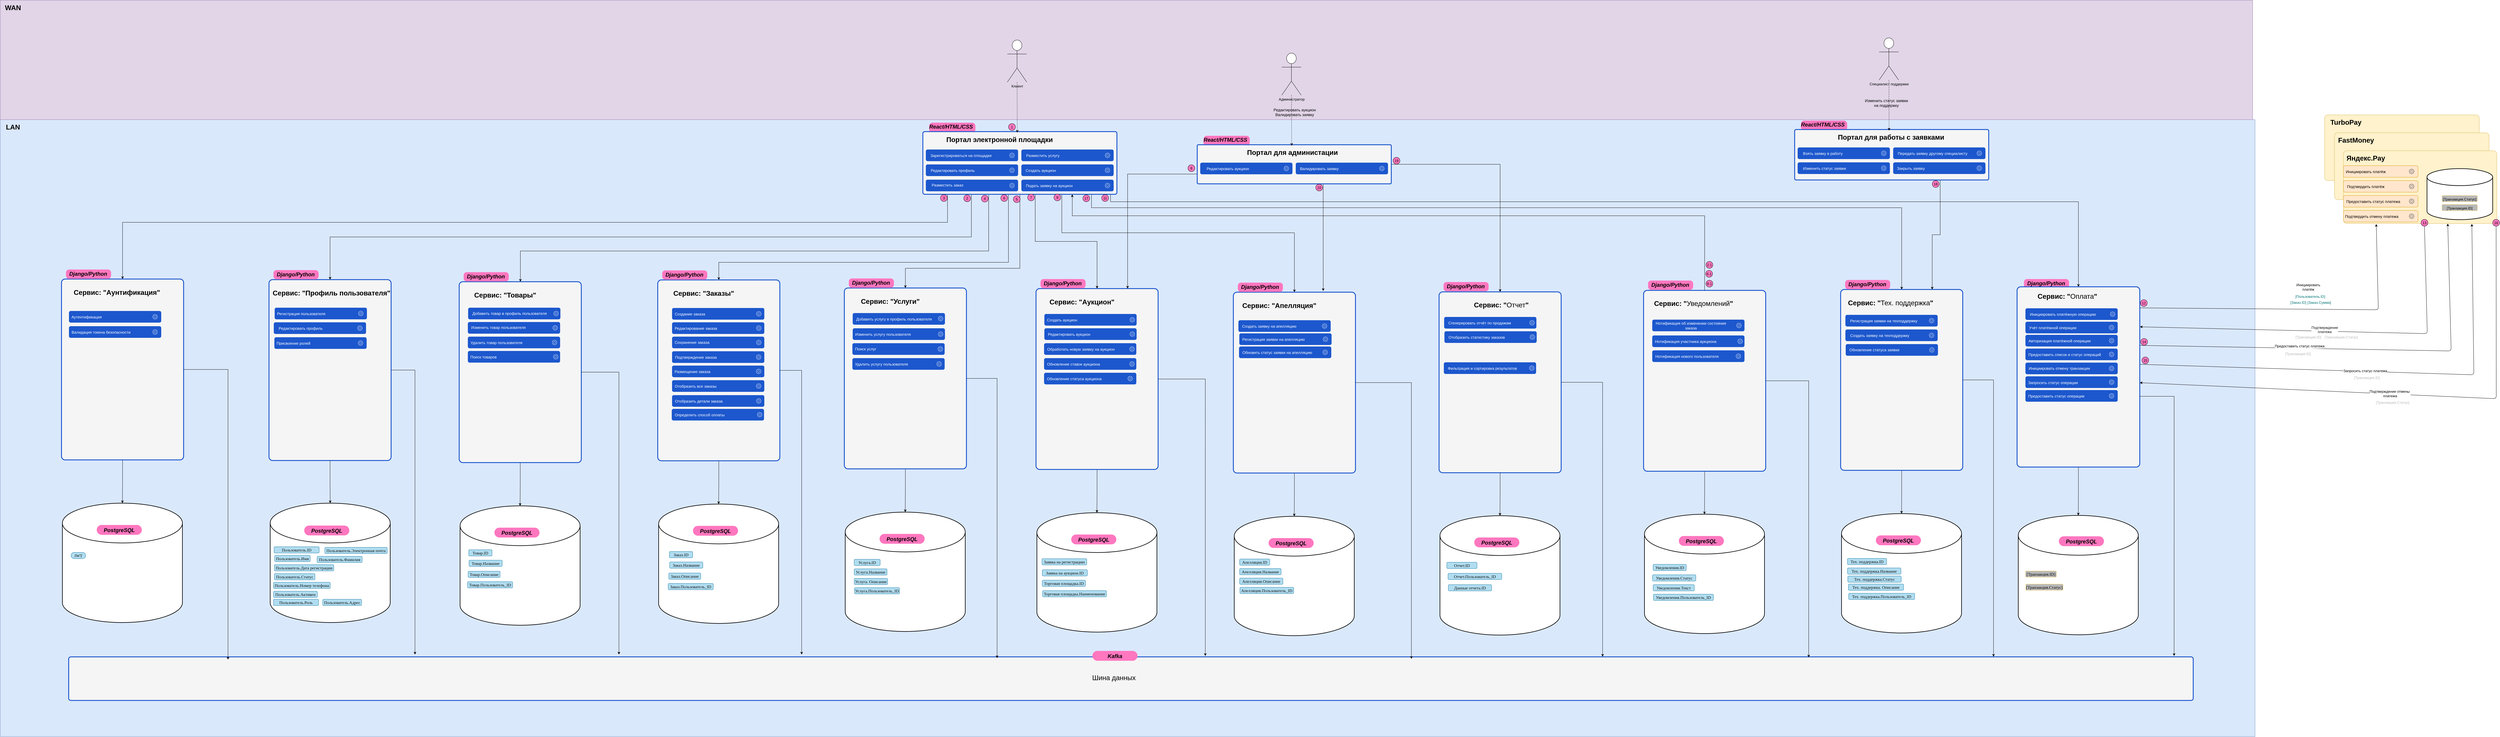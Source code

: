 <mxfile version="24.8.9">
  <diagram name="DF" id="BleSmaJVXqo2yb7Co1eL">
    <mxGraphModel dx="17827" dy="-1900" grid="0" gridSize="10" guides="0" tooltips="0" connect="1" arrows="1" fold="1" page="0" pageScale="1" pageWidth="827" pageHeight="1169" math="0" shadow="0">
      <root>
        <mxCell id="0" />
        <mxCell id="1" parent="0" />
        <mxCell id="xGJElpDuwMwRrCEDyM7r-40" value="" style="rounded=0;whiteSpace=wrap;html=1;fillColor=#dae8fc;strokeColor=#6c8ebf;" parent="1" vertex="1">
          <mxGeometry x="-2332" y="10190" width="7552" height="2067" as="geometry" />
        </mxCell>
        <mxCell id="xGJElpDuwMwRrCEDyM7r-41" value="" style="group" parent="1" vertex="1" connectable="0">
          <mxGeometry x="4446" y="10719" width="151" height="36" as="geometry" />
        </mxCell>
        <mxCell id="xGJElpDuwMwRrCEDyM7r-42" value="&lt;p style=&quot;margin: 0px 0px 0px 13px; text-indent: -13px; font-variant-numeric: normal; font-variant-east-asian: normal; font-variant-alternates: normal; font-kerning: auto; font-optical-sizing: auto; font-feature-settings: normal; font-variation-settings: normal; font-variant-position: normal; font-stretch: normal; font-size: 14px; line-height: normal; color: rgb(14, 14, 14); text-align: start;&quot; class=&quot;p1&quot;&gt;&lt;br&gt;&lt;/p&gt;" style="rounded=1;whiteSpace=wrap;html=1;fillColor=#FF77BF;strokeColor=none;arcSize=33;" parent="xGJElpDuwMwRrCEDyM7r-41" vertex="1">
          <mxGeometry y="5" width="151" height="31" as="geometry" />
        </mxCell>
        <mxCell id="xGJElpDuwMwRrCEDyM7r-43" value="&lt;font style=&quot;font-size: 18px;&quot;&gt;&lt;i&gt;Django/Python&lt;/i&gt;&lt;/font&gt;" style="text;html=1;align=center;verticalAlign=middle;whiteSpace=wrap;rounded=1;shadow=0;fontSize=23;fontStyle=1" parent="xGJElpDuwMwRrCEDyM7r-41" vertex="1">
          <mxGeometry x="30" width="89" height="36" as="geometry" />
        </mxCell>
        <mxCell id="xGJElpDuwMwRrCEDyM7r-44" value="" style="group" parent="1" vertex="1" connectable="0">
          <mxGeometry x="779" y="10187" width="155" height="49" as="geometry" />
        </mxCell>
        <mxCell id="xGJElpDuwMwRrCEDyM7r-45" value="&lt;p style=&quot;margin: 0px 0px 0px 13px; text-indent: -13px; font-variant-numeric: normal; font-variant-east-asian: normal; font-variant-alternates: normal; font-kerning: auto; font-optical-sizing: auto; font-feature-settings: normal; font-variation-settings: normal; font-variant-position: normal; font-stretch: normal; font-size: 14px; line-height: normal; color: rgb(14, 14, 14); text-align: start;&quot; class=&quot;p1&quot;&gt;&lt;br&gt;&lt;/p&gt;" style="rounded=1;whiteSpace=wrap;html=1;fillColor=#FF77BF;strokeColor=none;arcSize=33;" parent="xGJElpDuwMwRrCEDyM7r-44" vertex="1">
          <mxGeometry y="13" width="155" height="34" as="geometry" />
        </mxCell>
        <mxCell id="xGJElpDuwMwRrCEDyM7r-46" value="&lt;font style=&quot;font-size: 18px;&quot;&gt;&lt;i&gt;React/HTML/CSS&lt;/i&gt;&lt;/font&gt;" style="text;html=1;align=center;verticalAlign=middle;whiteSpace=wrap;rounded=1;shadow=0;fontSize=23;fontStyle=1" parent="xGJElpDuwMwRrCEDyM7r-44" vertex="1">
          <mxGeometry x="29" width="89" height="49" as="geometry" />
        </mxCell>
        <mxCell id="xGJElpDuwMwRrCEDyM7r-47" value="" style="rounded=0;whiteSpace=wrap;html=1;fillColor=#e1d5e7;strokeColor=#9673a6;movable=1;resizable=1;rotatable=1;deletable=1;editable=1;locked=0;connectable=1;" parent="1" vertex="1">
          <mxGeometry x="-2332" y="9790" width="7544" height="400" as="geometry" />
        </mxCell>
        <mxCell id="xGJElpDuwMwRrCEDyM7r-48" value="" style="group" parent="1" vertex="1" connectable="0">
          <mxGeometry x="5436" y="10174" width="535" height="220" as="geometry" />
        </mxCell>
        <mxCell id="xGJElpDuwMwRrCEDyM7r-49" value="" style="rounded=1;whiteSpace=wrap;html=1;arcSize=5;fillColor=#fff2cc;strokeColor=#d6b656;" parent="xGJElpDuwMwRrCEDyM7r-48" vertex="1">
          <mxGeometry x="17" width="518" height="220" as="geometry" />
        </mxCell>
        <mxCell id="xGJElpDuwMwRrCEDyM7r-50" value="TurboPay" style="text;html=1;align=center;verticalAlign=middle;whiteSpace=wrap;rounded=1;shadow=0;fontSize=23;fontStyle=1" parent="xGJElpDuwMwRrCEDyM7r-48" vertex="1">
          <mxGeometry width="177" height="49" as="geometry" />
        </mxCell>
        <mxCell id="xGJElpDuwMwRrCEDyM7r-51" value="" style="group" parent="1" vertex="1" connectable="0">
          <mxGeometry x="5486" y="10234" width="518" height="224" as="geometry" />
        </mxCell>
        <mxCell id="xGJElpDuwMwRrCEDyM7r-52" value="" style="rounded=1;whiteSpace=wrap;html=1;arcSize=5;fillColor=#fff2cc;strokeColor=#d6b656;" parent="xGJElpDuwMwRrCEDyM7r-51" vertex="1">
          <mxGeometry width="518" height="224" as="geometry" />
        </mxCell>
        <mxCell id="xGJElpDuwMwRrCEDyM7r-53" value="FastMoney" style="text;html=1;align=center;verticalAlign=middle;whiteSpace=wrap;rounded=1;shadow=0;fontSize=23;fontStyle=1" parent="xGJElpDuwMwRrCEDyM7r-51" vertex="1">
          <mxGeometry x="2" width="141" height="49" as="geometry" />
        </mxCell>
        <mxCell id="xGJElpDuwMwRrCEDyM7r-54" value="" style="group" parent="1" vertex="1" connectable="0">
          <mxGeometry x="5516" y="10294" width="514" height="244" as="geometry" />
        </mxCell>
        <mxCell id="xGJElpDuwMwRrCEDyM7r-55" value="" style="rounded=1;whiteSpace=wrap;html=1;arcSize=5;fillColor=#fff2cc;strokeColor=#d6b656;" parent="xGJElpDuwMwRrCEDyM7r-54" vertex="1">
          <mxGeometry width="514" height="244" as="geometry" />
        </mxCell>
        <mxCell id="xGJElpDuwMwRrCEDyM7r-56" value="Яндекс.Pay" style="text;html=1;align=center;verticalAlign=middle;whiteSpace=wrap;rounded=1;shadow=0;fontSize=23;fontStyle=1" parent="xGJElpDuwMwRrCEDyM7r-54" vertex="1">
          <mxGeometry width="150" height="49" as="geometry" />
        </mxCell>
        <mxCell id="xGJElpDuwMwRrCEDyM7r-750" style="edgeStyle=orthogonalEdgeStyle;rounded=0;orthogonalLoop=1;jettySize=auto;html=1;" parent="1" source="xGJElpDuwMwRrCEDyM7r-58" target="xGJElpDuwMwRrCEDyM7r-749" edge="1">
          <mxGeometry relative="1" as="geometry" />
        </mxCell>
        <mxCell id="xGJElpDuwMwRrCEDyM7r-58" value="" style="rounded=1;whiteSpace=wrap;html=1;arcSize=3;movable=1;resizable=1;rotatable=1;deletable=1;editable=1;locked=0;connectable=1;fillColor=#f5f5f5;strokeColor=#1C57CD;strokeWidth=3;fontColor=#333333;" parent="1" vertex="1">
          <mxGeometry x="4423" y="10750" width="411" height="604" as="geometry" />
        </mxCell>
        <mxCell id="xGJElpDuwMwRrCEDyM7r-84" value="WAN" style="text;html=1;align=center;verticalAlign=middle;whiteSpace=wrap;rounded=1;shadow=0;fontSize=23;fontStyle=1" parent="1" vertex="1">
          <mxGeometry x="-2332" y="9790" width="85" height="49" as="geometry" />
        </mxCell>
        <mxCell id="xGJElpDuwMwRrCEDyM7r-85" value="LAN" style="text;html=1;align=center;verticalAlign=middle;whiteSpace=wrap;rounded=1;shadow=0;fontSize=23;fontStyle=1" parent="1" vertex="1">
          <mxGeometry x="-2332" y="10190" width="85" height="49" as="geometry" />
        </mxCell>
        <mxCell id="xGJElpDuwMwRrCEDyM7r-86" value="" style="endArrow=classic;html=1;rounded=1;curved=0;entryX=1.001;entryY=0.222;entryDx=0;entryDy=0;entryPerimeter=0;exitX=0.5;exitY=1;exitDx=0;exitDy=0;" parent="1" source="xGJElpDuwMwRrCEDyM7r-105" target="xGJElpDuwMwRrCEDyM7r-58" edge="1">
          <mxGeometry width="50" height="50" relative="1" as="geometry">
            <mxPoint x="2389" y="10381" as="sourcePoint" />
            <mxPoint x="2359" y="10576" as="targetPoint" />
            <Array as="points">
              <mxPoint x="5797" y="10907" />
            </Array>
          </mxGeometry>
        </mxCell>
        <mxCell id="xGJElpDuwMwRrCEDyM7r-87" value="&lt;p style=&quot;margin: 0px 0px 0px 21px; text-indent: -21px; font-variant-numeric: normal; font-variant-east-asian: normal; font-variant-alternates: normal; font-kerning: auto; font-optical-sizing: auto; font-feature-settings: normal; font-variation-settings: normal; font-variant-position: normal; font-stretch: normal; line-height: normal; color: rgb(14, 14, 14); text-align: start; text-wrap: wrap;&quot; class=&quot;p1&quot;&gt;&lt;font style=&quot;font-size: 12px;&quot; face=&quot;Helvetica&quot;&gt;Подтверждение платежа&lt;/font&gt;&lt;/p&gt;" style="edgeLabel;html=1;align=center;verticalAlign=middle;resizable=0;points=[];rounded=1;" parent="xGJElpDuwMwRrCEDyM7r-86" vertex="1" connectable="0">
          <mxGeometry x="0.194" y="1" relative="1" as="geometry">
            <mxPoint x="86" y="-5" as="offset" />
          </mxGeometry>
        </mxCell>
        <mxCell id="xGJElpDuwMwRrCEDyM7r-88" value="" style="endArrow=classic;html=1;rounded=1;exitX=1.001;exitY=0.325;exitDx=0;exitDy=0;exitPerimeter=0;curved=0;entryX=0.68;entryY=1.001;entryDx=0;entryDy=0;entryPerimeter=0;" parent="1" source="xGJElpDuwMwRrCEDyM7r-58" target="xGJElpDuwMwRrCEDyM7r-55" edge="1">
          <mxGeometry width="50" height="50" relative="1" as="geometry">
            <mxPoint x="2169" y="11077" as="sourcePoint" />
            <mxPoint x="2469" y="10571" as="targetPoint" />
            <Array as="points">
              <mxPoint x="5877" y="10965" />
            </Array>
          </mxGeometry>
        </mxCell>
        <mxCell id="xGJElpDuwMwRrCEDyM7r-89" value="&lt;font style=&quot;font-size: 12px;&quot;&gt;Предоставить статус платежа&lt;/font&gt;" style="edgeLabel;html=1;align=center;verticalAlign=middle;resizable=0;points=[];rounded=1;" parent="xGJElpDuwMwRrCEDyM7r-88" vertex="1" connectable="0">
          <mxGeometry x="0.194" y="1" relative="1" as="geometry">
            <mxPoint x="-343" y="-12" as="offset" />
          </mxGeometry>
        </mxCell>
        <mxCell id="xGJElpDuwMwRrCEDyM7r-90" value="" style="endArrow=classic;html=1;rounded=1;curved=0;entryX=1;entryY=0.532;entryDx=0;entryDy=0;entryPerimeter=0;exitX=0.5;exitY=1;exitDx=0;exitDy=0;" parent="1" source="xGJElpDuwMwRrCEDyM7r-109" target="xGJElpDuwMwRrCEDyM7r-58" edge="1">
          <mxGeometry width="50" height="50" relative="1" as="geometry">
            <mxPoint x="2629" y="10381" as="sourcePoint" />
            <mxPoint x="2009" y="11111" as="targetPoint" />
            <Array as="points">
              <mxPoint x="6028" y="11125" />
            </Array>
          </mxGeometry>
        </mxCell>
        <mxCell id="xGJElpDuwMwRrCEDyM7r-91" value="&lt;font style=&quot;font-size: 12px;&quot;&gt;Подтверждение отмены&amp;nbsp;&lt;/font&gt;&lt;div&gt;&lt;font style=&quot;font-size: 12px;&quot;&gt;платежа&lt;/font&gt;&lt;/div&gt;" style="edgeLabel;html=1;align=center;verticalAlign=middle;resizable=0;points=[];rounded=1;" parent="xGJElpDuwMwRrCEDyM7r-90" vertex="1" connectable="0">
          <mxGeometry x="0.194" y="1" relative="1" as="geometry">
            <mxPoint x="124" y="3" as="offset" />
          </mxGeometry>
        </mxCell>
        <mxCell id="xGJElpDuwMwRrCEDyM7r-92" value="" style="endArrow=classic;html=1;rounded=1;exitX=1;exitY=0.117;exitDx=0;exitDy=0;exitPerimeter=0;curved=0;entryX=0.214;entryY=1.007;entryDx=0;entryDy=0;entryPerimeter=0;" parent="1" source="xGJElpDuwMwRrCEDyM7r-58" target="xGJElpDuwMwRrCEDyM7r-55" edge="1">
          <mxGeometry width="50" height="50" relative="1" as="geometry">
            <mxPoint x="1879" y="10797" as="sourcePoint" />
            <mxPoint x="2224" y="10412" as="targetPoint" />
            <Array as="points">
              <mxPoint x="5633" y="10827" />
            </Array>
          </mxGeometry>
        </mxCell>
        <mxCell id="xGJElpDuwMwRrCEDyM7r-93" value="&lt;span style=&quot;text-wrap: wrap;&quot;&gt;&lt;font style=&quot;font-size: 12px;&quot;&gt;Инициировать платёж&lt;/font&gt;&lt;/span&gt;" style="edgeLabel;html=1;align=center;verticalAlign=middle;resizable=0;points=[];rounded=1;" parent="xGJElpDuwMwRrCEDyM7r-92" vertex="1" connectable="0">
          <mxGeometry x="0.194" y="1" relative="1" as="geometry">
            <mxPoint x="-85" y="-74" as="offset" />
          </mxGeometry>
        </mxCell>
        <mxCell id="xGJElpDuwMwRrCEDyM7r-94" value="&lt;font style=&quot;font-size: 12px;&quot;&gt;[Транзакция.ID]&lt;/font&gt;" style="text;html=1;align=center;verticalAlign=middle;whiteSpace=wrap;rounded=1;fontSize=13;labelBackgroundColor=none;fontColor=#B8B8B8;" parent="1" vertex="1">
          <mxGeometry x="5349" y="10903" width="100" height="30" as="geometry" />
        </mxCell>
        <mxCell id="xGJElpDuwMwRrCEDyM7r-95" value="&lt;font style=&quot;font-size: 12px;&quot;&gt;[Транзакция.Статус]&lt;/font&gt;" style="text;html=1;align=center;verticalAlign=middle;whiteSpace=wrap;rounded=1;fontSize=13;labelBackgroundColor=none;fontColor=#B8B8B8;" parent="1" vertex="1">
          <mxGeometry x="5429" y="10903" width="160" height="30" as="geometry" />
        </mxCell>
        <mxCell id="xGJElpDuwMwRrCEDyM7r-96" value="&lt;font style=&quot;font-size: 12px;&quot;&gt;[Пользователь.ID]&lt;/font&gt;" style="text;html=1;align=center;verticalAlign=middle;whiteSpace=wrap;rounded=1;fontSize=13;labelBackgroundColor=none;fontColor=#007575;" parent="1" vertex="1">
          <mxGeometry x="5325" y="10767" width="160" height="30" as="geometry" />
        </mxCell>
        <mxCell id="xGJElpDuwMwRrCEDyM7r-97" value="&lt;font style=&quot;font-size: 12px;&quot;&gt;[Заказ.ID]&lt;/font&gt;" style="text;html=1;align=center;verticalAlign=middle;whiteSpace=wrap;rounded=1;fontSize=13;labelBackgroundColor=none;fontColor=#007575;" parent="1" vertex="1">
          <mxGeometry x="5285" y="10787" width="160" height="30" as="geometry" />
        </mxCell>
        <mxCell id="xGJElpDuwMwRrCEDyM7r-98" value="&lt;font style=&quot;font-size: 12px;&quot;&gt;[Заказ.Сумма]&lt;/font&gt;" style="text;html=1;align=center;verticalAlign=middle;whiteSpace=wrap;rounded=1;fontSize=13;labelBackgroundColor=none;fontColor=#007575;" parent="1" vertex="1">
          <mxGeometry x="5355" y="10787" width="160" height="30" as="geometry" />
        </mxCell>
        <mxCell id="xGJElpDuwMwRrCEDyM7r-99" value="&lt;font style=&quot;font-size: 12px;&quot;&gt;[Транзакция.ID]&lt;/font&gt;" style="text;html=1;align=center;verticalAlign=middle;whiteSpace=wrap;rounded=1;fontSize=13;labelBackgroundColor=none;fontColor=#B8B8B8;" parent="1" vertex="1">
          <mxGeometry x="5314" y="10959" width="100" height="30" as="geometry" />
        </mxCell>
        <mxCell id="xGJElpDuwMwRrCEDyM7r-100" value="" style="endArrow=classic;html=1;rounded=1;exitX=1;exitY=0.43;exitDx=0;exitDy=0;exitPerimeter=0;curved=0;entryX=0.837;entryY=1.005;entryDx=0;entryDy=0;entryPerimeter=0;" parent="1" source="xGJElpDuwMwRrCEDyM7r-58" target="xGJElpDuwMwRrCEDyM7r-55" edge="1">
          <mxGeometry width="50" height="50" relative="1" as="geometry">
            <mxPoint x="2009" y="11035" as="sourcePoint" />
            <mxPoint x="2473" y="10651" as="targetPoint" />
            <Array as="points">
              <mxPoint x="5953" y="11045" />
            </Array>
          </mxGeometry>
        </mxCell>
        <mxCell id="xGJElpDuwMwRrCEDyM7r-101" value="&lt;font style=&quot;font-size: 12px;&quot;&gt;Запросить статус платежа&lt;/font&gt;" style="edgeLabel;html=1;align=center;verticalAlign=middle;resizable=0;points=[];rounded=1;" parent="xGJElpDuwMwRrCEDyM7r-100" vertex="1" connectable="0">
          <mxGeometry x="-0.441" y="-1" relative="1" as="geometry">
            <mxPoint x="301" y="7" as="offset" />
          </mxGeometry>
        </mxCell>
        <mxCell id="xGJElpDuwMwRrCEDyM7r-102" value="&lt;font style=&quot;font-size: 12px;&quot;&gt;[Транзакция.ID]&lt;/font&gt;" style="text;html=1;align=center;verticalAlign=middle;whiteSpace=wrap;rounded=1;fontSize=13;labelBackgroundColor=none;fontColor=#B8B8B8;" parent="1" vertex="1">
          <mxGeometry x="5545" y="11039" width="100" height="30" as="geometry" />
        </mxCell>
        <mxCell id="xGJElpDuwMwRrCEDyM7r-103" value="&lt;font style=&quot;font-size: 12px;&quot;&gt;[Транзакция.Статус]&lt;/font&gt;" style="text;html=1;align=center;verticalAlign=middle;whiteSpace=wrap;rounded=1;fontSize=13;labelBackgroundColor=none;fontColor=#B8B8B8;" parent="1" vertex="1">
          <mxGeometry x="5601" y="11122" width="160" height="30" as="geometry" />
        </mxCell>
        <mxCell id="xGJElpDuwMwRrCEDyM7r-104" value="12" style="ellipse;whiteSpace=wrap;html=1;aspect=fixed;rounded=1;fillColor=#FF77BF;" parent="1" vertex="1">
          <mxGeometry x="4836" y="10793" width="23" height="23" as="geometry" />
        </mxCell>
        <mxCell id="xGJElpDuwMwRrCEDyM7r-105" value="13" style="ellipse;whiteSpace=wrap;html=1;aspect=fixed;rounded=1;fillColor=#FF77BF;" parent="1" vertex="1">
          <mxGeometry x="5776" y="10524" width="23" height="23" as="geometry" />
        </mxCell>
        <mxCell id="xGJElpDuwMwRrCEDyM7r-106" value="14" style="ellipse;whiteSpace=wrap;html=1;aspect=fixed;rounded=1;fillColor=#ff77bf;" parent="1" vertex="1">
          <mxGeometry x="4837" y="10923" width="23" height="23" as="geometry" />
        </mxCell>
        <mxCell id="xGJElpDuwMwRrCEDyM7r-108" value="15" style="ellipse;whiteSpace=wrap;html=1;aspect=fixed;rounded=1;fillColor=#FF77BF;" parent="1" vertex="1">
          <mxGeometry x="4841" y="10985" width="23" height="23" as="geometry" />
        </mxCell>
        <mxCell id="xGJElpDuwMwRrCEDyM7r-109" value="16" style="ellipse;whiteSpace=wrap;html=1;aspect=fixed;rounded=1;fillColor=#FF77BF;" parent="1" vertex="1">
          <mxGeometry x="6016" y="10524" width="23" height="23" as="geometry" />
        </mxCell>
        <mxCell id="xGJElpDuwMwRrCEDyM7r-110" value="" style="strokeWidth=2;html=1;shape=mxgraph.flowchart.database;whiteSpace=wrap;rounded=1;movable=1;resizable=1;rotatable=1;deletable=1;editable=1;locked=0;connectable=1;" parent="1" vertex="1">
          <mxGeometry x="5796" y="10354" width="220" height="171" as="geometry" />
        </mxCell>
        <mxCell id="xGJElpDuwMwRrCEDyM7r-113" value="&lt;p style=&quot;margin: 0px 0px 0px 13px; text-indent: -13px; font-variant-numeric: normal; font-variant-east-asian: normal; font-variant-alternates: normal; font-kerning: auto; font-optical-sizing: auto; font-feature-settings: normal; font-variation-settings: normal; font-variant-position: normal; font-stretch: normal; font-size: 14px; line-height: normal; text-align: start;&quot; class=&quot;p1&quot;&gt;&lt;span style=&quot;font-size: 12px; text-align: center; text-indent: 0px;&quot;&gt;[Транзакция.Статус]&lt;/span&gt;&lt;br&gt;&lt;/p&gt;" style="rounded=1;whiteSpace=wrap;html=1;fillColor=#B8B8B8;strokeColor=#FFD966;" parent="1" vertex="1">
          <mxGeometry x="5846" y="10444" width="119" height="21" as="geometry" />
        </mxCell>
        <mxCell id="xGJElpDuwMwRrCEDyM7r-114" value="&lt;p style=&quot;margin: 0px 0px 0px 13px; text-indent: -13px; font-variant-numeric: normal; font-variant-east-asian: normal; font-variant-alternates: normal; font-kerning: auto; font-optical-sizing: auto; font-feature-settings: normal; font-variation-settings: normal; font-variant-position: normal; font-stretch: normal; font-size: 14px; line-height: normal; text-align: start;&quot; class=&quot;p1&quot;&gt;&lt;span style=&quot;font-size: 12px; text-align: center; text-indent: 0px;&quot;&gt;[Транзакция.ID]&lt;/span&gt;&lt;br&gt;&lt;/p&gt;" style="rounded=1;whiteSpace=wrap;html=1;fillColor=#B8B8B8;strokeColor=#FFD966;" parent="1" vertex="1">
          <mxGeometry x="5846" y="10474" width="119" height="21" as="geometry" />
        </mxCell>
        <mxCell id="xGJElpDuwMwRrCEDyM7r-115" value="Редактировать аукцион&lt;div&gt;Валидировать заявку&lt;/div&gt;" style="text;html=1;align=center;verticalAlign=middle;whiteSpace=wrap;rounded=1;fontSize=13;" parent="1" vertex="1">
          <mxGeometry x="1882" y="10150" width="243" height="30" as="geometry" />
        </mxCell>
        <mxCell id="xGJElpDuwMwRrCEDyM7r-118" value="&lt;div&gt;Изменить статус заявки&lt;/div&gt;&lt;div&gt;на поддержку&lt;/div&gt;" style="text;html=1;align=center;verticalAlign=middle;whiteSpace=wrap;rounded=1;fontSize=13;" parent="1" vertex="1">
          <mxGeometry x="3864" y="10119" width="243" height="30" as="geometry" />
        </mxCell>
        <mxCell id="ojsBmxIVy24in5Ot95Ay-47" style="edgeStyle=orthogonalEdgeStyle;rounded=0;orthogonalLoop=1;jettySize=auto;html=1;entryX=0.5;entryY=0;entryDx=0;entryDy=0;exitX=0.127;exitY=0.997;exitDx=0;exitDy=0;exitPerimeter=0;" parent="1" source="xGJElpDuwMwRrCEDyM7r-119" target="xGJElpDuwMwRrCEDyM7r-429" edge="1">
          <mxGeometry relative="1" as="geometry">
            <Array as="points">
              <mxPoint x="841" y="10534" />
              <mxPoint x="-1922" y="10534" />
            </Array>
          </mxGeometry>
        </mxCell>
        <mxCell id="ojsBmxIVy24in5Ot95Ay-79" style="edgeStyle=orthogonalEdgeStyle;rounded=0;orthogonalLoop=1;jettySize=auto;html=1;entryX=0.5;entryY=0;entryDx=0;entryDy=0;exitX=0.25;exitY=1;exitDx=0;exitDy=0;" parent="1" source="xGJElpDuwMwRrCEDyM7r-119" target="xGJElpDuwMwRrCEDyM7r-439" edge="1">
          <mxGeometry relative="1" as="geometry" />
        </mxCell>
        <mxCell id="ojsBmxIVy24in5Ot95Ay-84" style="edgeStyle=orthogonalEdgeStyle;rounded=0;orthogonalLoop=1;jettySize=auto;html=1;exitX=0.339;exitY=1.011;exitDx=0;exitDy=0;exitPerimeter=0;" parent="1" source="xGJElpDuwMwRrCEDyM7r-119" target="xGJElpDuwMwRrCEDyM7r-459" edge="1">
          <mxGeometry relative="1" as="geometry">
            <Array as="points">
              <mxPoint x="978" y="10630" />
              <mxPoint x="-590" y="10630" />
            </Array>
          </mxGeometry>
        </mxCell>
        <mxCell id="ojsBmxIVy24in5Ot95Ay-111" style="edgeStyle=orthogonalEdgeStyle;rounded=0;orthogonalLoop=1;jettySize=auto;html=1;entryX=0.5;entryY=0;entryDx=0;entryDy=0;exitX=0.441;exitY=0.997;exitDx=0;exitDy=0;exitPerimeter=0;" parent="1" source="xGJElpDuwMwRrCEDyM7r-119" target="xGJElpDuwMwRrCEDyM7r-449" edge="1">
          <mxGeometry relative="1" as="geometry">
            <Array as="points">
              <mxPoint x="1045" y="10668" />
              <mxPoint x="75" y="10668" />
            </Array>
          </mxGeometry>
        </mxCell>
        <mxCell id="ojsBmxIVy24in5Ot95Ay-113" style="edgeStyle=orthogonalEdgeStyle;rounded=0;orthogonalLoop=1;jettySize=auto;html=1;entryX=0.5;entryY=0;entryDx=0;entryDy=0;" parent="1" source="xGJElpDuwMwRrCEDyM7r-119" target="xGJElpDuwMwRrCEDyM7r-469" edge="1">
          <mxGeometry relative="1" as="geometry">
            <Array as="points">
              <mxPoint x="1083" y="10688" />
              <mxPoint x="700" y="10688" />
            </Array>
          </mxGeometry>
        </mxCell>
        <mxCell id="ojsBmxIVy24in5Ot95Ay-114" style="edgeStyle=orthogonalEdgeStyle;rounded=0;orthogonalLoop=1;jettySize=auto;html=1;entryX=0.5;entryY=0;entryDx=0;entryDy=0;exitX=0.579;exitY=0.982;exitDx=0;exitDy=0;exitPerimeter=0;" parent="1" source="xGJElpDuwMwRrCEDyM7r-119" target="xGJElpDuwMwRrCEDyM7r-479" edge="1">
          <mxGeometry relative="1" as="geometry" />
        </mxCell>
        <mxCell id="ojsBmxIVy24in5Ot95Ay-115" style="edgeStyle=orthogonalEdgeStyle;rounded=0;orthogonalLoop=1;jettySize=auto;html=1;entryX=0.5;entryY=0;entryDx=0;entryDy=0;exitX=0.716;exitY=0.997;exitDx=0;exitDy=0;exitPerimeter=0;" parent="1" source="xGJElpDuwMwRrCEDyM7r-119" target="xGJElpDuwMwRrCEDyM7r-489" edge="1">
          <mxGeometry relative="1" as="geometry">
            <Array as="points">
              <mxPoint x="1223" y="10569" />
              <mxPoint x="2003" y="10569" />
            </Array>
          </mxGeometry>
        </mxCell>
        <mxCell id="ojsBmxIVy24in5Ot95Ay-119" style="edgeStyle=orthogonalEdgeStyle;rounded=0;orthogonalLoop=1;jettySize=auto;html=1;entryX=0.5;entryY=0;entryDx=0;entryDy=0;exitX=0.869;exitY=1.006;exitDx=0;exitDy=0;exitPerimeter=0;" parent="1" source="xGJElpDuwMwRrCEDyM7r-119" target="xGJElpDuwMwRrCEDyM7r-509" edge="1">
          <mxGeometry relative="1" as="geometry">
            <Array as="points">
              <mxPoint x="1323" y="10485" />
              <mxPoint x="4037" y="10485" />
            </Array>
          </mxGeometry>
        </mxCell>
        <mxCell id="ojsBmxIVy24in5Ot95Ay-120" style="edgeStyle=orthogonalEdgeStyle;rounded=0;orthogonalLoop=1;jettySize=auto;html=1;entryX=0.5;entryY=0;entryDx=0;entryDy=0;exitX=0.967;exitY=0.997;exitDx=0;exitDy=0;exitPerimeter=0;" parent="1" source="xGJElpDuwMwRrCEDyM7r-119" target="xGJElpDuwMwRrCEDyM7r-58" edge="1">
          <mxGeometry relative="1" as="geometry">
            <Array as="points">
              <mxPoint x="1387" y="10465" />
              <mxPoint x="4629" y="10465" />
            </Array>
          </mxGeometry>
        </mxCell>
        <mxCell id="xGJElpDuwMwRrCEDyM7r-119" value="" style="rounded=1;whiteSpace=wrap;html=1;arcSize=3;fillColor=#f5f5f5;strokeColor=#1C57CD;strokeWidth=3;align=center;verticalAlign=middle;fontFamily=Helvetica;fontSize=12;fontColor=#333333;resizable=1;" parent="1" vertex="1">
          <mxGeometry x="758" y="10230" width="650" height="210" as="geometry" />
        </mxCell>
        <mxCell id="xGJElpDuwMwRrCEDyM7r-120" value="Портал электронной площадки" style="text;html=1;align=center;verticalAlign=middle;whiteSpace=wrap;rounded=1;shadow=0;fontSize=23;fontStyle=1" parent="1" vertex="1">
          <mxGeometry x="825" y="10232" width="380" height="49" as="geometry" />
        </mxCell>
        <mxCell id="xGJElpDuwMwRrCEDyM7r-130" value="Клиент" style="shape=umlActor;verticalLabelPosition=bottom;verticalAlign=top;html=1;outlineConnect=0;rounded=1;" parent="1" vertex="1">
          <mxGeometry x="1041" y="9923" width="65" height="141" as="geometry" />
        </mxCell>
        <mxCell id="xGJElpDuwMwRrCEDyM7r-131" value="" style="endArrow=classic;html=1;rounded=1;dashed=1;entryX=0.727;entryY=0.031;entryDx=0;entryDy=0;entryPerimeter=0;fontSize=12;" parent="1" source="xGJElpDuwMwRrCEDyM7r-130" edge="1">
          <mxGeometry width="50" height="50" relative="1" as="geometry">
            <mxPoint x="1073" y="9970" as="sourcePoint" />
            <mxPoint x="1074.26" y="10233.519" as="targetPoint" />
            <Array as="points" />
          </mxGeometry>
        </mxCell>
        <mxCell id="xGJElpDuwMwRrCEDyM7r-141" value="" style="group" parent="1" vertex="1" connectable="0">
          <mxGeometry x="768" y="10290" width="309" height="39" as="geometry" />
        </mxCell>
        <mxCell id="xGJElpDuwMwRrCEDyM7r-142" value="" style="group" parent="xGJElpDuwMwRrCEDyM7r-141" vertex="1" connectable="0">
          <mxGeometry width="309" height="39" as="geometry" />
        </mxCell>
        <mxCell id="xGJElpDuwMwRrCEDyM7r-143" value="" style="rounded=1;whiteSpace=wrap;html=1;fillColor=#1C57CD;strokeColor=none;" parent="xGJElpDuwMwRrCEDyM7r-142" vertex="1">
          <mxGeometry width="309" height="39" as="geometry" />
        </mxCell>
        <mxCell id="xGJElpDuwMwRrCEDyM7r-144" value="" style="sketch=0;outlineConnect=0;fontColor=#FFFFFF;gradientColor=none;fillColor=#FFFFFF;strokeColor=none;dashed=0;verticalLabelPosition=bottom;verticalAlign=top;align=center;html=1;fontSize=12;fontStyle=0;aspect=fixed;pointerEvents=1;shape=mxgraph.aws4.gear;rounded=1;" parent="xGJElpDuwMwRrCEDyM7r-142" vertex="1">
          <mxGeometry x="280" y="11" width="17" height="17" as="geometry" />
        </mxCell>
        <mxCell id="xGJElpDuwMwRrCEDyM7r-145" value="Зарегистрироваться на площадке" style="text;html=1;align=center;verticalAlign=middle;whiteSpace=wrap;rounded=1;fontSize=13;fontColor=#FFFFFF;" parent="xGJElpDuwMwRrCEDyM7r-142" vertex="1">
          <mxGeometry x="9" y="4.5" width="218" height="30" as="geometry" />
        </mxCell>
        <mxCell id="xGJElpDuwMwRrCEDyM7r-146" value="" style="group" parent="1" vertex="1" connectable="0">
          <mxGeometry x="768" y="10340" width="309" height="39" as="geometry" />
        </mxCell>
        <mxCell id="xGJElpDuwMwRrCEDyM7r-147" value="" style="group" parent="xGJElpDuwMwRrCEDyM7r-146" vertex="1" connectable="0">
          <mxGeometry width="309" height="39" as="geometry" />
        </mxCell>
        <mxCell id="xGJElpDuwMwRrCEDyM7r-148" value="" style="rounded=1;whiteSpace=wrap;html=1;fillColor=#1C57CD;strokeColor=none;" parent="xGJElpDuwMwRrCEDyM7r-147" vertex="1">
          <mxGeometry width="309" height="39" as="geometry" />
        </mxCell>
        <mxCell id="xGJElpDuwMwRrCEDyM7r-149" value="" style="sketch=0;outlineConnect=0;fontColor=#FFFFFF;gradientColor=none;fillColor=#FFFFFF;strokeColor=none;dashed=0;verticalLabelPosition=bottom;verticalAlign=top;align=center;html=1;fontSize=12;fontStyle=0;aspect=fixed;pointerEvents=1;shape=mxgraph.aws4.gear;rounded=1;" parent="xGJElpDuwMwRrCEDyM7r-147" vertex="1">
          <mxGeometry x="280" y="11" width="17" height="17" as="geometry" />
        </mxCell>
        <mxCell id="xGJElpDuwMwRrCEDyM7r-150" value="Редактировать профиль" style="text;html=1;align=center;verticalAlign=middle;whiteSpace=wrap;rounded=1;fontSize=13;fontColor=#FFFFFF;" parent="xGJElpDuwMwRrCEDyM7r-147" vertex="1">
          <mxGeometry x="8" y="4.5" width="164" height="30" as="geometry" />
        </mxCell>
        <mxCell id="xGJElpDuwMwRrCEDyM7r-151" value="" style="group" parent="1" vertex="1" connectable="0">
          <mxGeometry x="768" y="10391" width="309" height="39" as="geometry" />
        </mxCell>
        <mxCell id="xGJElpDuwMwRrCEDyM7r-152" value="" style="group" parent="xGJElpDuwMwRrCEDyM7r-151" vertex="1" connectable="0">
          <mxGeometry width="309" height="39" as="geometry" />
        </mxCell>
        <mxCell id="xGJElpDuwMwRrCEDyM7r-153" value="" style="rounded=1;whiteSpace=wrap;html=1;fillColor=#1C57CD;strokeColor=none;" parent="xGJElpDuwMwRrCEDyM7r-152" vertex="1">
          <mxGeometry width="309" height="39" as="geometry" />
        </mxCell>
        <mxCell id="xGJElpDuwMwRrCEDyM7r-154" value="" style="sketch=0;outlineConnect=0;fontColor=#FFFFFF;gradientColor=none;fillColor=#FFFFFF;strokeColor=none;dashed=0;verticalLabelPosition=bottom;verticalAlign=top;align=center;html=1;fontSize=12;fontStyle=0;aspect=fixed;pointerEvents=1;shape=mxgraph.aws4.gear;rounded=1;" parent="xGJElpDuwMwRrCEDyM7r-152" vertex="1">
          <mxGeometry x="280" y="11" width="17" height="17" as="geometry" />
        </mxCell>
        <mxCell id="xGJElpDuwMwRrCEDyM7r-155" value="Разместить заказ" style="text;html=1;align=center;verticalAlign=middle;whiteSpace=wrap;rounded=1;fontSize=13;fontColor=#FFFFFF;" parent="xGJElpDuwMwRrCEDyM7r-152" vertex="1">
          <mxGeometry x="14" y="3" width="117" height="30" as="geometry" />
        </mxCell>
        <mxCell id="xGJElpDuwMwRrCEDyM7r-156" value="" style="group" parent="1" vertex="1" connectable="0">
          <mxGeometry x="1088" y="10290" width="309" height="39" as="geometry" />
        </mxCell>
        <mxCell id="xGJElpDuwMwRrCEDyM7r-157" value="" style="group" parent="xGJElpDuwMwRrCEDyM7r-156" vertex="1" connectable="0">
          <mxGeometry width="309" height="39" as="geometry" />
        </mxCell>
        <mxCell id="xGJElpDuwMwRrCEDyM7r-158" value="" style="rounded=1;whiteSpace=wrap;html=1;fillColor=#1C57CD;strokeColor=none;" parent="xGJElpDuwMwRrCEDyM7r-157" vertex="1">
          <mxGeometry width="309" height="39" as="geometry" />
        </mxCell>
        <mxCell id="xGJElpDuwMwRrCEDyM7r-159" value="" style="sketch=0;outlineConnect=0;fontColor=#FFFFFF;gradientColor=none;fillColor=#FFFFFF;strokeColor=none;dashed=0;verticalLabelPosition=bottom;verticalAlign=top;align=center;html=1;fontSize=12;fontStyle=0;aspect=fixed;pointerEvents=1;shape=mxgraph.aws4.gear;rounded=1;" parent="xGJElpDuwMwRrCEDyM7r-157" vertex="1">
          <mxGeometry x="280" y="11" width="17" height="17" as="geometry" />
        </mxCell>
        <mxCell id="xGJElpDuwMwRrCEDyM7r-160" value="Разместить услугу" style="text;html=1;align=center;verticalAlign=middle;whiteSpace=wrap;rounded=1;fontSize=13;fontColor=#FFFFFF;" parent="xGJElpDuwMwRrCEDyM7r-157" vertex="1">
          <mxGeometry x="6" y="4.5" width="132" height="30" as="geometry" />
        </mxCell>
        <mxCell id="xGJElpDuwMwRrCEDyM7r-161" value="" style="group" parent="1" vertex="1" connectable="0">
          <mxGeometry x="1088" y="10340" width="309" height="39" as="geometry" />
        </mxCell>
        <mxCell id="xGJElpDuwMwRrCEDyM7r-162" value="" style="group" parent="xGJElpDuwMwRrCEDyM7r-161" vertex="1" connectable="0">
          <mxGeometry width="309" height="39" as="geometry" />
        </mxCell>
        <mxCell id="xGJElpDuwMwRrCEDyM7r-163" value="" style="rounded=1;whiteSpace=wrap;html=1;fillColor=#1C57CD;strokeColor=none;" parent="xGJElpDuwMwRrCEDyM7r-162" vertex="1">
          <mxGeometry width="309" height="39" as="geometry" />
        </mxCell>
        <mxCell id="xGJElpDuwMwRrCEDyM7r-164" value="" style="sketch=0;outlineConnect=0;fontColor=#FFFFFF;gradientColor=none;fillColor=#FFFFFF;strokeColor=none;dashed=0;verticalLabelPosition=bottom;verticalAlign=top;align=center;html=1;fontSize=12;fontStyle=0;aspect=fixed;pointerEvents=1;shape=mxgraph.aws4.gear;rounded=1;" parent="xGJElpDuwMwRrCEDyM7r-162" vertex="1">
          <mxGeometry x="280" y="11" width="17" height="17" as="geometry" />
        </mxCell>
        <mxCell id="xGJElpDuwMwRrCEDyM7r-165" value="Создать аукцион" style="text;html=1;align=center;verticalAlign=middle;whiteSpace=wrap;rounded=1;fontSize=13;fontColor=#FFFFFF;" parent="xGJElpDuwMwRrCEDyM7r-162" vertex="1">
          <mxGeometry x="10" y="4.5" width="110" height="30" as="geometry" />
        </mxCell>
        <mxCell id="xGJElpDuwMwRrCEDyM7r-166" value="" style="group" parent="1" vertex="1" connectable="0">
          <mxGeometry x="1088" y="10391" width="309" height="39" as="geometry" />
        </mxCell>
        <mxCell id="xGJElpDuwMwRrCEDyM7r-167" value="" style="group" parent="xGJElpDuwMwRrCEDyM7r-166" vertex="1" connectable="0">
          <mxGeometry width="309" height="39" as="geometry" />
        </mxCell>
        <mxCell id="xGJElpDuwMwRrCEDyM7r-168" value="" style="rounded=1;whiteSpace=wrap;html=1;fillColor=#1C57CD;strokeColor=none;" parent="xGJElpDuwMwRrCEDyM7r-167" vertex="1">
          <mxGeometry width="309" height="39" as="geometry" />
        </mxCell>
        <mxCell id="xGJElpDuwMwRrCEDyM7r-169" value="" style="sketch=0;outlineConnect=0;fontColor=#FFFFFF;gradientColor=none;fillColor=#FFFFFF;strokeColor=none;dashed=0;verticalLabelPosition=bottom;verticalAlign=top;align=center;html=1;fontSize=12;fontStyle=0;aspect=fixed;pointerEvents=1;shape=mxgraph.aws4.gear;rounded=1;" parent="xGJElpDuwMwRrCEDyM7r-167" vertex="1">
          <mxGeometry x="280" y="11" width="17" height="17" as="geometry" />
        </mxCell>
        <mxCell id="xGJElpDuwMwRrCEDyM7r-170" value="Подать заявку на аукцион" style="text;html=1;align=center;verticalAlign=middle;whiteSpace=wrap;rounded=1;fontSize=13;fontColor=#FFFFFF;" parent="xGJElpDuwMwRrCEDyM7r-167" vertex="1">
          <mxGeometry x="10" y="4.5" width="167" height="30" as="geometry" />
        </mxCell>
        <mxCell id="xGJElpDuwMwRrCEDyM7r-351" value="" style="group" parent="1" vertex="1" connectable="0">
          <mxGeometry x="5506" y="10344" width="260" height="39" as="geometry" />
        </mxCell>
        <mxCell id="xGJElpDuwMwRrCEDyM7r-352" value="" style="rounded=1;whiteSpace=wrap;html=1;fillColor=#ffe6cc;strokeColor=#d79b00;" parent="xGJElpDuwMwRrCEDyM7r-351" vertex="1">
          <mxGeometry x="10" width="250" height="39" as="geometry" />
        </mxCell>
        <mxCell id="xGJElpDuwMwRrCEDyM7r-353" value="" style="sketch=0;outlineConnect=0;fontColor=#232F3E;gradientColor=none;fillColor=#232F3D;strokeColor=none;dashed=0;verticalLabelPosition=bottom;verticalAlign=top;align=center;html=1;fontSize=12;fontStyle=0;aspect=fixed;pointerEvents=1;shape=mxgraph.aws4.gear;rounded=1;" parent="xGJElpDuwMwRrCEDyM7r-351" vertex="1">
          <mxGeometry x="230" y="11" width="17" height="17" as="geometry" />
        </mxCell>
        <mxCell id="xGJElpDuwMwRrCEDyM7r-354" value="Инициировать платёж" style="text;html=1;align=center;verticalAlign=middle;whiteSpace=wrap;rounded=1;fontSize=13;" parent="xGJElpDuwMwRrCEDyM7r-351" vertex="1">
          <mxGeometry y="4.5" width="170" height="30" as="geometry" />
        </mxCell>
        <mxCell id="xGJElpDuwMwRrCEDyM7r-355" value="" style="group" parent="1" vertex="1" connectable="0">
          <mxGeometry x="5506" y="10394" width="260" height="39" as="geometry" />
        </mxCell>
        <mxCell id="xGJElpDuwMwRrCEDyM7r-356" value="" style="rounded=1;whiteSpace=wrap;html=1;fillColor=#ffe6cc;strokeColor=#d79b00;" parent="xGJElpDuwMwRrCEDyM7r-355" vertex="1">
          <mxGeometry x="10" width="250" height="39" as="geometry" />
        </mxCell>
        <mxCell id="xGJElpDuwMwRrCEDyM7r-357" value="" style="sketch=0;outlineConnect=0;fontColor=#232F3E;gradientColor=none;fillColor=#232F3D;strokeColor=none;dashed=0;verticalLabelPosition=bottom;verticalAlign=top;align=center;html=1;fontSize=12;fontStyle=0;aspect=fixed;pointerEvents=1;shape=mxgraph.aws4.gear;rounded=1;" parent="xGJElpDuwMwRrCEDyM7r-355" vertex="1">
          <mxGeometry x="230" y="11" width="17" height="17" as="geometry" />
        </mxCell>
        <mxCell id="xGJElpDuwMwRrCEDyM7r-358" value="Подтвердить платёж" style="text;html=1;align=center;verticalAlign=middle;whiteSpace=wrap;rounded=1;fontSize=13;" parent="xGJElpDuwMwRrCEDyM7r-355" vertex="1">
          <mxGeometry y="4.5" width="170" height="30" as="geometry" />
        </mxCell>
        <mxCell id="xGJElpDuwMwRrCEDyM7r-359" value="" style="group" parent="1" vertex="1" connectable="0">
          <mxGeometry x="5516" y="10444" width="250" height="39" as="geometry" />
        </mxCell>
        <mxCell id="xGJElpDuwMwRrCEDyM7r-360" value="" style="rounded=1;whiteSpace=wrap;html=1;fillColor=#ffe6cc;strokeColor=#d79b00;" parent="xGJElpDuwMwRrCEDyM7r-359" vertex="1">
          <mxGeometry width="250" height="39" as="geometry" />
        </mxCell>
        <mxCell id="xGJElpDuwMwRrCEDyM7r-361" value="" style="sketch=0;outlineConnect=0;fontColor=#232F3E;gradientColor=none;fillColor=#232F3D;strokeColor=none;dashed=0;verticalLabelPosition=bottom;verticalAlign=top;align=center;html=1;fontSize=12;fontStyle=0;aspect=fixed;pointerEvents=1;shape=mxgraph.aws4.gear;rounded=1;" parent="xGJElpDuwMwRrCEDyM7r-359" vertex="1">
          <mxGeometry x="220" y="11" width="17" height="17" as="geometry" />
        </mxCell>
        <mxCell id="xGJElpDuwMwRrCEDyM7r-362" value="Предоставить статус платежа" style="text;html=1;align=center;verticalAlign=middle;whiteSpace=wrap;rounded=1;fontSize=13;" parent="xGJElpDuwMwRrCEDyM7r-359" vertex="1">
          <mxGeometry y="4.5" width="200" height="30" as="geometry" />
        </mxCell>
        <mxCell id="xGJElpDuwMwRrCEDyM7r-363" value="" style="group" parent="1" vertex="1" connectable="0">
          <mxGeometry x="5506" y="10494" width="260" height="39" as="geometry" />
        </mxCell>
        <mxCell id="xGJElpDuwMwRrCEDyM7r-364" value="" style="rounded=1;whiteSpace=wrap;html=1;fillColor=#ffe6cc;strokeColor=#d79b00;" parent="xGJElpDuwMwRrCEDyM7r-363" vertex="1">
          <mxGeometry x="10" width="250" height="39" as="geometry" />
        </mxCell>
        <mxCell id="xGJElpDuwMwRrCEDyM7r-365" value="" style="sketch=0;outlineConnect=0;fontColor=#232F3E;gradientColor=none;fillColor=#232F3D;strokeColor=none;dashed=0;verticalLabelPosition=bottom;verticalAlign=top;align=center;html=1;fontSize=12;fontStyle=0;aspect=fixed;pointerEvents=1;shape=mxgraph.aws4.gear;rounded=1;" parent="xGJElpDuwMwRrCEDyM7r-363" vertex="1">
          <mxGeometry x="230" y="11" width="17" height="17" as="geometry" />
        </mxCell>
        <mxCell id="xGJElpDuwMwRrCEDyM7r-366" value="Подтвердить отмену платежа" style="text;html=1;align=center;verticalAlign=middle;whiteSpace=wrap;rounded=1;fontSize=13;" parent="xGJElpDuwMwRrCEDyM7r-363" vertex="1">
          <mxGeometry y="4.5" width="210" height="30" as="geometry" />
        </mxCell>
        <mxCell id="xGJElpDuwMwRrCEDyM7r-428" style="edgeStyle=orthogonalEdgeStyle;rounded=0;orthogonalLoop=1;jettySize=auto;html=1;" parent="1" source="xGJElpDuwMwRrCEDyM7r-429" target="xGJElpDuwMwRrCEDyM7r-434" edge="1">
          <mxGeometry relative="1" as="geometry" />
        </mxCell>
        <mxCell id="xGJElpDuwMwRrCEDyM7r-429" value="" style="rounded=1;whiteSpace=wrap;html=1;arcSize=3;movable=1;resizable=1;rotatable=1;deletable=1;editable=1;locked=0;connectable=1;fillColor=#f5f5f5;strokeColor=#1C57CD;strokeWidth=3;fontColor=#333333;" parent="1" vertex="1">
          <mxGeometry x="-2127" y="10724" width="409" height="606" as="geometry" />
        </mxCell>
        <mxCell id="xGJElpDuwMwRrCEDyM7r-430" value="Сервис: &quot;Аунтификация&quot;" style="text;html=1;align=center;verticalAlign=middle;whiteSpace=wrap;rounded=1;shadow=0;fontSize=23;fontStyle=1" parent="1" vertex="1">
          <mxGeometry x="-2118" y="10745" width="353" height="48" as="geometry" />
        </mxCell>
        <mxCell id="xGJElpDuwMwRrCEDyM7r-431" value="" style="group" parent="1" vertex="1" connectable="0">
          <mxGeometry x="-2112" y="10687" width="151" height="36" as="geometry" />
        </mxCell>
        <mxCell id="xGJElpDuwMwRrCEDyM7r-432" value="&lt;p style=&quot;margin: 0px 0px 0px 13px; text-indent: -13px; font-variant-numeric: normal; font-variant-east-asian: normal; font-variant-alternates: normal; font-kerning: auto; font-optical-sizing: auto; font-feature-settings: normal; font-variation-settings: normal; font-variant-position: normal; font-stretch: normal; font-size: 14px; line-height: normal; color: rgb(14, 14, 14); text-align: start;&quot; class=&quot;p1&quot;&gt;&lt;br&gt;&lt;/p&gt;" style="rounded=1;whiteSpace=wrap;html=1;fillColor=#FF77BF;strokeColor=none;arcSize=33;" parent="xGJElpDuwMwRrCEDyM7r-431" vertex="1">
          <mxGeometry y="5" width="151" height="31" as="geometry" />
        </mxCell>
        <mxCell id="xGJElpDuwMwRrCEDyM7r-433" value="&lt;font style=&quot;font-size: 18px;&quot;&gt;&lt;i&gt;Django/Python&lt;/i&gt;&lt;/font&gt;" style="text;html=1;align=center;verticalAlign=middle;whiteSpace=wrap;rounded=1;shadow=0;fontSize=23;fontStyle=1" parent="xGJElpDuwMwRrCEDyM7r-431" vertex="1">
          <mxGeometry x="30" width="89" height="36" as="geometry" />
        </mxCell>
        <mxCell id="xGJElpDuwMwRrCEDyM7r-434" value="" style="strokeWidth=2;html=1;shape=mxgraph.flowchart.database;whiteSpace=wrap;rounded=1;movable=1;resizable=1;rotatable=1;deletable=1;editable=1;locked=0;connectable=1;" parent="1" vertex="1">
          <mxGeometry x="-2124" y="11475" width="402" height="400" as="geometry" />
        </mxCell>
        <mxCell id="xGJElpDuwMwRrCEDyM7r-435" value="" style="group" parent="1" vertex="1" connectable="0">
          <mxGeometry x="-2009" y="11539" width="151" height="49" as="geometry" />
        </mxCell>
        <mxCell id="xGJElpDuwMwRrCEDyM7r-436" value="&lt;p style=&quot;margin: 0px 0px 0px 13px; text-indent: -13px; font-variant-numeric: normal; font-variant-east-asian: normal; font-variant-alternates: normal; font-kerning: auto; font-optical-sizing: auto; font-feature-settings: normal; font-variation-settings: normal; font-variant-position: normal; font-stretch: normal; font-size: 14px; line-height: normal; color: rgb(14, 14, 14); text-align: start;&quot; class=&quot;p1&quot;&gt;&lt;br&gt;&lt;/p&gt;" style="rounded=1;whiteSpace=wrap;html=1;fillColor=#FF77BF;strokeColor=none;arcSize=50;" parent="xGJElpDuwMwRrCEDyM7r-435" vertex="1">
          <mxGeometry y="9" width="151" height="33" as="geometry" />
        </mxCell>
        <mxCell id="xGJElpDuwMwRrCEDyM7r-437" value="&lt;font style=&quot;font-size: 18px;&quot;&gt;&lt;i&gt;PostgreSQL&lt;/i&gt;&lt;/font&gt;" style="text;html=1;align=center;verticalAlign=middle;whiteSpace=wrap;rounded=1;shadow=0;fontSize=23;fontStyle=1" parent="xGJElpDuwMwRrCEDyM7r-435" vertex="1">
          <mxGeometry x="31" width="89" height="49" as="geometry" />
        </mxCell>
        <mxCell id="xGJElpDuwMwRrCEDyM7r-438" style="edgeStyle=orthogonalEdgeStyle;rounded=0;orthogonalLoop=1;jettySize=auto;html=1;" parent="1" source="xGJElpDuwMwRrCEDyM7r-439" target="xGJElpDuwMwRrCEDyM7r-444" edge="1">
          <mxGeometry relative="1" as="geometry" />
        </mxCell>
        <mxCell id="xGJElpDuwMwRrCEDyM7r-439" value="" style="rounded=1;whiteSpace=wrap;html=1;arcSize=3;movable=1;resizable=1;rotatable=1;deletable=1;editable=1;locked=0;connectable=1;fillColor=#f5f5f5;strokeColor=#1C57CD;strokeWidth=3;fontColor=#333333;" parent="1" vertex="1">
          <mxGeometry x="-1432" y="10726" width="409" height="606" as="geometry" />
        </mxCell>
        <mxCell id="xGJElpDuwMwRrCEDyM7r-440" value="Сервис: &quot;Профиль пользователя&quot;" style="text;html=1;align=center;verticalAlign=middle;whiteSpace=wrap;rounded=1;shadow=0;fontSize=23;fontStyle=1" parent="1" vertex="1">
          <mxGeometry x="-1423" y="10747" width="401" height="48" as="geometry" />
        </mxCell>
        <mxCell id="xGJElpDuwMwRrCEDyM7r-441" value="" style="group" parent="1" vertex="1" connectable="0">
          <mxGeometry x="-1417" y="10689" width="151" height="36" as="geometry" />
        </mxCell>
        <mxCell id="xGJElpDuwMwRrCEDyM7r-442" value="&lt;p style=&quot;margin: 0px 0px 0px 13px; text-indent: -13px; font-variant-numeric: normal; font-variant-east-asian: normal; font-variant-alternates: normal; font-kerning: auto; font-optical-sizing: auto; font-feature-settings: normal; font-variation-settings: normal; font-variant-position: normal; font-stretch: normal; font-size: 14px; line-height: normal; color: rgb(14, 14, 14); text-align: start;&quot; class=&quot;p1&quot;&gt;&lt;br&gt;&lt;/p&gt;" style="rounded=1;whiteSpace=wrap;html=1;fillColor=#FF77BF;strokeColor=none;arcSize=33;" parent="xGJElpDuwMwRrCEDyM7r-441" vertex="1">
          <mxGeometry y="5" width="151" height="31" as="geometry" />
        </mxCell>
        <mxCell id="xGJElpDuwMwRrCEDyM7r-443" value="&lt;font style=&quot;font-size: 18px;&quot;&gt;&lt;i&gt;Django/Python&lt;/i&gt;&lt;/font&gt;" style="text;html=1;align=center;verticalAlign=middle;whiteSpace=wrap;rounded=1;shadow=0;fontSize=23;fontStyle=1" parent="xGJElpDuwMwRrCEDyM7r-441" vertex="1">
          <mxGeometry x="30" width="89" height="36" as="geometry" />
        </mxCell>
        <mxCell id="xGJElpDuwMwRrCEDyM7r-444" value="" style="strokeWidth=2;html=1;shape=mxgraph.flowchart.database;whiteSpace=wrap;rounded=1;movable=1;resizable=1;rotatable=1;deletable=1;editable=1;locked=0;connectable=1;" parent="1" vertex="1">
          <mxGeometry x="-1428" y="11475" width="402" height="400" as="geometry" />
        </mxCell>
        <mxCell id="xGJElpDuwMwRrCEDyM7r-445" value="" style="group" parent="1" vertex="1" connectable="0">
          <mxGeometry x="-1314" y="11541" width="151" height="49" as="geometry" />
        </mxCell>
        <mxCell id="xGJElpDuwMwRrCEDyM7r-446" value="&lt;p style=&quot;margin: 0px 0px 0px 13px; text-indent: -13px; font-variant-numeric: normal; font-variant-east-asian: normal; font-variant-alternates: normal; font-kerning: auto; font-optical-sizing: auto; font-feature-settings: normal; font-variation-settings: normal; font-variant-position: normal; font-stretch: normal; font-size: 14px; line-height: normal; color: rgb(14, 14, 14); text-align: start;&quot; class=&quot;p1&quot;&gt;&lt;br&gt;&lt;/p&gt;" style="rounded=1;whiteSpace=wrap;html=1;fillColor=#FF77BF;strokeColor=none;arcSize=50;" parent="xGJElpDuwMwRrCEDyM7r-445" vertex="1">
          <mxGeometry y="9" width="151" height="33" as="geometry" />
        </mxCell>
        <mxCell id="xGJElpDuwMwRrCEDyM7r-447" value="&lt;font style=&quot;font-size: 18px;&quot;&gt;&lt;i&gt;PostgreSQL&lt;/i&gt;&lt;/font&gt;" style="text;html=1;align=center;verticalAlign=middle;whiteSpace=wrap;rounded=1;shadow=0;fontSize=23;fontStyle=1" parent="xGJElpDuwMwRrCEDyM7r-445" vertex="1">
          <mxGeometry x="31" width="89" height="49" as="geometry" />
        </mxCell>
        <mxCell id="xGJElpDuwMwRrCEDyM7r-448" style="edgeStyle=orthogonalEdgeStyle;rounded=0;orthogonalLoop=1;jettySize=auto;html=1;" parent="1" source="xGJElpDuwMwRrCEDyM7r-449" target="xGJElpDuwMwRrCEDyM7r-454" edge="1">
          <mxGeometry relative="1" as="geometry" />
        </mxCell>
        <mxCell id="xGJElpDuwMwRrCEDyM7r-449" value="" style="rounded=1;whiteSpace=wrap;html=1;arcSize=3;movable=1;resizable=1;rotatable=1;deletable=1;editable=1;locked=0;connectable=1;fillColor=#f5f5f5;strokeColor=#1C57CD;strokeWidth=3;fontColor=#333333;" parent="1" vertex="1">
          <mxGeometry x="-130" y="10727" width="409" height="606" as="geometry" />
        </mxCell>
        <mxCell id="xGJElpDuwMwRrCEDyM7r-450" value="Сервис: &quot;Заказы&quot;" style="text;html=1;align=center;verticalAlign=middle;whiteSpace=wrap;rounded=1;shadow=0;fontSize=23;fontStyle=1" parent="1" vertex="1">
          <mxGeometry x="-121" y="10748" width="290" height="48" as="geometry" />
        </mxCell>
        <mxCell id="xGJElpDuwMwRrCEDyM7r-451" value="" style="group" parent="1" vertex="1" connectable="0">
          <mxGeometry x="-115" y="10690" width="151" height="36" as="geometry" />
        </mxCell>
        <mxCell id="xGJElpDuwMwRrCEDyM7r-452" value="&lt;p style=&quot;margin: 0px 0px 0px 13px; text-indent: -13px; font-variant-numeric: normal; font-variant-east-asian: normal; font-variant-alternates: normal; font-kerning: auto; font-optical-sizing: auto; font-feature-settings: normal; font-variation-settings: normal; font-variant-position: normal; font-stretch: normal; font-size: 14px; line-height: normal; color: rgb(14, 14, 14); text-align: start;&quot; class=&quot;p1&quot;&gt;&lt;br&gt;&lt;/p&gt;" style="rounded=1;whiteSpace=wrap;html=1;fillColor=#FF77BF;strokeColor=none;arcSize=33;" parent="xGJElpDuwMwRrCEDyM7r-451" vertex="1">
          <mxGeometry y="5" width="151" height="31" as="geometry" />
        </mxCell>
        <mxCell id="xGJElpDuwMwRrCEDyM7r-453" value="&lt;font style=&quot;font-size: 18px;&quot;&gt;&lt;i&gt;Django/Python&lt;/i&gt;&lt;/font&gt;" style="text;html=1;align=center;verticalAlign=middle;whiteSpace=wrap;rounded=1;shadow=0;fontSize=23;fontStyle=1" parent="xGJElpDuwMwRrCEDyM7r-451" vertex="1">
          <mxGeometry x="30" width="89" height="36" as="geometry" />
        </mxCell>
        <mxCell id="xGJElpDuwMwRrCEDyM7r-454" value="" style="strokeWidth=2;html=1;shape=mxgraph.flowchart.database;whiteSpace=wrap;rounded=1;movable=1;resizable=1;rotatable=1;deletable=1;editable=1;locked=0;connectable=1;" parent="1" vertex="1">
          <mxGeometry x="-127" y="11478" width="402" height="400" as="geometry" />
        </mxCell>
        <mxCell id="xGJElpDuwMwRrCEDyM7r-455" value="" style="group" parent="1" vertex="1" connectable="0">
          <mxGeometry x="-12" y="11542" width="151" height="49" as="geometry" />
        </mxCell>
        <mxCell id="xGJElpDuwMwRrCEDyM7r-456" value="&lt;p style=&quot;margin: 0px 0px 0px 13px; text-indent: -13px; font-variant-numeric: normal; font-variant-east-asian: normal; font-variant-alternates: normal; font-kerning: auto; font-optical-sizing: auto; font-feature-settings: normal; font-variation-settings: normal; font-variant-position: normal; font-stretch: normal; font-size: 14px; line-height: normal; color: rgb(14, 14, 14); text-align: start;&quot; class=&quot;p1&quot;&gt;&lt;br&gt;&lt;/p&gt;" style="rounded=1;whiteSpace=wrap;html=1;fillColor=#FF77BF;strokeColor=none;arcSize=50;" parent="xGJElpDuwMwRrCEDyM7r-455" vertex="1">
          <mxGeometry y="9" width="151" height="33" as="geometry" />
        </mxCell>
        <mxCell id="xGJElpDuwMwRrCEDyM7r-457" value="&lt;font style=&quot;font-size: 18px;&quot;&gt;&lt;i&gt;PostgreSQL&lt;/i&gt;&lt;/font&gt;" style="text;html=1;align=center;verticalAlign=middle;whiteSpace=wrap;rounded=1;shadow=0;fontSize=23;fontStyle=1" parent="xGJElpDuwMwRrCEDyM7r-455" vertex="1">
          <mxGeometry x="31" width="89" height="49" as="geometry" />
        </mxCell>
        <mxCell id="xGJElpDuwMwRrCEDyM7r-458" style="edgeStyle=orthogonalEdgeStyle;rounded=0;orthogonalLoop=1;jettySize=auto;html=1;" parent="1" source="xGJElpDuwMwRrCEDyM7r-459" target="xGJElpDuwMwRrCEDyM7r-464" edge="1">
          <mxGeometry relative="1" as="geometry" />
        </mxCell>
        <mxCell id="xGJElpDuwMwRrCEDyM7r-459" value="" style="rounded=1;whiteSpace=wrap;html=1;arcSize=3;movable=1;resizable=1;rotatable=1;deletable=1;editable=1;locked=0;connectable=1;fillColor=#f5f5f5;strokeColor=#1C57CD;strokeWidth=3;fontColor=#333333;" parent="1" vertex="1">
          <mxGeometry x="-795" y="10733" width="409" height="606" as="geometry" />
        </mxCell>
        <mxCell id="xGJElpDuwMwRrCEDyM7r-460" value="Сервис: &quot;Товары&quot;" style="text;html=1;align=center;verticalAlign=middle;whiteSpace=wrap;rounded=1;shadow=0;fontSize=23;fontStyle=1" parent="1" vertex="1">
          <mxGeometry x="-786" y="10754" width="290" height="48" as="geometry" />
        </mxCell>
        <mxCell id="xGJElpDuwMwRrCEDyM7r-461" value="" style="group" parent="1" vertex="1" connectable="0">
          <mxGeometry x="-780" y="10696" width="151" height="36" as="geometry" />
        </mxCell>
        <mxCell id="xGJElpDuwMwRrCEDyM7r-462" value="&lt;p style=&quot;margin: 0px 0px 0px 13px; text-indent: -13px; font-variant-numeric: normal; font-variant-east-asian: normal; font-variant-alternates: normal; font-kerning: auto; font-optical-sizing: auto; font-feature-settings: normal; font-variation-settings: normal; font-variant-position: normal; font-stretch: normal; font-size: 14px; line-height: normal; color: rgb(14, 14, 14); text-align: start;&quot; class=&quot;p1&quot;&gt;&lt;br&gt;&lt;/p&gt;" style="rounded=1;whiteSpace=wrap;html=1;fillColor=#FF77BF;strokeColor=none;arcSize=33;" parent="xGJElpDuwMwRrCEDyM7r-461" vertex="1">
          <mxGeometry y="5" width="151" height="31" as="geometry" />
        </mxCell>
        <mxCell id="xGJElpDuwMwRrCEDyM7r-463" value="&lt;font style=&quot;font-size: 18px;&quot;&gt;&lt;i&gt;Django/Python&lt;/i&gt;&lt;/font&gt;" style="text;html=1;align=center;verticalAlign=middle;whiteSpace=wrap;rounded=1;shadow=0;fontSize=23;fontStyle=1" parent="xGJElpDuwMwRrCEDyM7r-461" vertex="1">
          <mxGeometry x="30" width="89" height="36" as="geometry" />
        </mxCell>
        <mxCell id="xGJElpDuwMwRrCEDyM7r-464" value="" style="strokeWidth=2;html=1;shape=mxgraph.flowchart.database;whiteSpace=wrap;rounded=1;movable=1;resizable=1;rotatable=1;deletable=1;editable=1;locked=0;connectable=1;" parent="1" vertex="1">
          <mxGeometry x="-792" y="11484" width="402" height="400" as="geometry" />
        </mxCell>
        <mxCell id="xGJElpDuwMwRrCEDyM7r-465" value="" style="group" parent="1" vertex="1" connectable="0">
          <mxGeometry x="-677" y="11548" width="151" height="49" as="geometry" />
        </mxCell>
        <mxCell id="xGJElpDuwMwRrCEDyM7r-466" value="&lt;p style=&quot;margin: 0px 0px 0px 13px; text-indent: -13px; font-variant-numeric: normal; font-variant-east-asian: normal; font-variant-alternates: normal; font-kerning: auto; font-optical-sizing: auto; font-feature-settings: normal; font-variation-settings: normal; font-variant-position: normal; font-stretch: normal; font-size: 14px; line-height: normal; color: rgb(14, 14, 14); text-align: start;&quot; class=&quot;p1&quot;&gt;&lt;br&gt;&lt;/p&gt;" style="rounded=1;whiteSpace=wrap;html=1;fillColor=#FF77BF;strokeColor=none;arcSize=50;" parent="xGJElpDuwMwRrCEDyM7r-465" vertex="1">
          <mxGeometry y="9" width="151" height="33" as="geometry" />
        </mxCell>
        <mxCell id="xGJElpDuwMwRrCEDyM7r-467" value="&lt;font style=&quot;font-size: 18px;&quot;&gt;&lt;i&gt;PostgreSQL&lt;/i&gt;&lt;/font&gt;" style="text;html=1;align=center;verticalAlign=middle;whiteSpace=wrap;rounded=1;shadow=0;fontSize=23;fontStyle=1" parent="xGJElpDuwMwRrCEDyM7r-465" vertex="1">
          <mxGeometry x="31" width="89" height="49" as="geometry" />
        </mxCell>
        <mxCell id="xGJElpDuwMwRrCEDyM7r-468" style="edgeStyle=orthogonalEdgeStyle;rounded=0;orthogonalLoop=1;jettySize=auto;html=1;" parent="1" source="xGJElpDuwMwRrCEDyM7r-469" target="xGJElpDuwMwRrCEDyM7r-474" edge="1">
          <mxGeometry relative="1" as="geometry" />
        </mxCell>
        <mxCell id="xGJElpDuwMwRrCEDyM7r-469" value="" style="rounded=1;whiteSpace=wrap;html=1;arcSize=3;movable=1;resizable=1;rotatable=1;deletable=1;editable=1;locked=0;connectable=1;fillColor=#f5f5f5;strokeColor=#1C57CD;strokeWidth=3;fontColor=#333333;" parent="1" vertex="1">
          <mxGeometry x="495" y="10754" width="409" height="606" as="geometry" />
        </mxCell>
        <mxCell id="xGJElpDuwMwRrCEDyM7r-470" value="Сервис: &quot;Услуги&quot;" style="text;html=1;align=center;verticalAlign=middle;whiteSpace=wrap;rounded=1;shadow=0;fontSize=23;fontStyle=1" parent="1" vertex="1">
          <mxGeometry x="504" y="10775" width="290" height="48" as="geometry" />
        </mxCell>
        <mxCell id="xGJElpDuwMwRrCEDyM7r-471" value="" style="group" parent="1" vertex="1" connectable="0">
          <mxGeometry x="510" y="10717" width="151" height="36" as="geometry" />
        </mxCell>
        <mxCell id="xGJElpDuwMwRrCEDyM7r-472" value="&lt;p style=&quot;margin: 0px 0px 0px 13px; text-indent: -13px; font-variant-numeric: normal; font-variant-east-asian: normal; font-variant-alternates: normal; font-kerning: auto; font-optical-sizing: auto; font-feature-settings: normal; font-variation-settings: normal; font-variant-position: normal; font-stretch: normal; font-size: 14px; line-height: normal; color: rgb(14, 14, 14); text-align: start;&quot; class=&quot;p1&quot;&gt;&lt;br&gt;&lt;/p&gt;" style="rounded=1;whiteSpace=wrap;html=1;fillColor=#FF77BF;strokeColor=none;arcSize=33;" parent="xGJElpDuwMwRrCEDyM7r-471" vertex="1">
          <mxGeometry y="5" width="151" height="31" as="geometry" />
        </mxCell>
        <mxCell id="xGJElpDuwMwRrCEDyM7r-473" value="&lt;font style=&quot;font-size: 18px;&quot;&gt;&lt;i&gt;Django/Python&lt;/i&gt;&lt;/font&gt;" style="text;html=1;align=center;verticalAlign=middle;whiteSpace=wrap;rounded=1;shadow=0;fontSize=23;fontStyle=1" parent="xGJElpDuwMwRrCEDyM7r-471" vertex="1">
          <mxGeometry x="30" width="89" height="36" as="geometry" />
        </mxCell>
        <mxCell id="xGJElpDuwMwRrCEDyM7r-474" value="" style="strokeWidth=2;html=1;shape=mxgraph.flowchart.database;whiteSpace=wrap;rounded=1;movable=1;resizable=1;rotatable=1;deletable=1;editable=1;locked=0;connectable=1;" parent="1" vertex="1">
          <mxGeometry x="498" y="11505" width="402" height="400" as="geometry" />
        </mxCell>
        <mxCell id="xGJElpDuwMwRrCEDyM7r-475" value="" style="group" parent="1" vertex="1" connectable="0">
          <mxGeometry x="613" y="11569" width="151" height="49" as="geometry" />
        </mxCell>
        <mxCell id="xGJElpDuwMwRrCEDyM7r-476" value="&lt;p style=&quot;margin: 0px 0px 0px 13px; text-indent: -13px; font-variant-numeric: normal; font-variant-east-asian: normal; font-variant-alternates: normal; font-kerning: auto; font-optical-sizing: auto; font-feature-settings: normal; font-variation-settings: normal; font-variant-position: normal; font-stretch: normal; font-size: 14px; line-height: normal; color: rgb(14, 14, 14); text-align: start;&quot; class=&quot;p1&quot;&gt;&lt;br&gt;&lt;/p&gt;" style="rounded=1;whiteSpace=wrap;html=1;fillColor=#FF77BF;strokeColor=none;arcSize=50;" parent="xGJElpDuwMwRrCEDyM7r-475" vertex="1">
          <mxGeometry y="9" width="151" height="33" as="geometry" />
        </mxCell>
        <mxCell id="xGJElpDuwMwRrCEDyM7r-477" value="&lt;font style=&quot;font-size: 18px;&quot;&gt;&lt;i&gt;PostgreSQL&lt;/i&gt;&lt;/font&gt;" style="text;html=1;align=center;verticalAlign=middle;whiteSpace=wrap;rounded=1;shadow=0;fontSize=23;fontStyle=1" parent="xGJElpDuwMwRrCEDyM7r-475" vertex="1">
          <mxGeometry x="31" width="89" height="49" as="geometry" />
        </mxCell>
        <mxCell id="xGJElpDuwMwRrCEDyM7r-478" style="edgeStyle=orthogonalEdgeStyle;rounded=0;orthogonalLoop=1;jettySize=auto;html=1;" parent="1" source="xGJElpDuwMwRrCEDyM7r-479" target="xGJElpDuwMwRrCEDyM7r-484" edge="1">
          <mxGeometry relative="1" as="geometry" />
        </mxCell>
        <mxCell id="xGJElpDuwMwRrCEDyM7r-479" value="" style="rounded=1;whiteSpace=wrap;html=1;arcSize=3;movable=1;resizable=1;rotatable=1;deletable=1;editable=1;locked=0;connectable=1;fillColor=#f5f5f5;strokeColor=#1C57CD;strokeWidth=3;fontColor=#333333;" parent="1" vertex="1">
          <mxGeometry x="1137" y="10756" width="409" height="606" as="geometry" />
        </mxCell>
        <mxCell id="xGJElpDuwMwRrCEDyM7r-480" value="Сервис: &quot;Аукцион&quot;" style="text;html=1;align=center;verticalAlign=middle;whiteSpace=wrap;rounded=1;shadow=0;fontSize=23;fontStyle=1" parent="1" vertex="1">
          <mxGeometry x="1146" y="10777" width="290" height="48" as="geometry" />
        </mxCell>
        <mxCell id="xGJElpDuwMwRrCEDyM7r-481" value="" style="group" parent="1" vertex="1" connectable="0">
          <mxGeometry x="1152" y="10719" width="151" height="36" as="geometry" />
        </mxCell>
        <mxCell id="xGJElpDuwMwRrCEDyM7r-482" value="&lt;p style=&quot;margin: 0px 0px 0px 13px; text-indent: -13px; font-variant-numeric: normal; font-variant-east-asian: normal; font-variant-alternates: normal; font-kerning: auto; font-optical-sizing: auto; font-feature-settings: normal; font-variation-settings: normal; font-variant-position: normal; font-stretch: normal; font-size: 14px; line-height: normal; color: rgb(14, 14, 14); text-align: start;&quot; class=&quot;p1&quot;&gt;&lt;br&gt;&lt;/p&gt;" style="rounded=1;whiteSpace=wrap;html=1;fillColor=#FF77BF;strokeColor=none;arcSize=33;" parent="xGJElpDuwMwRrCEDyM7r-481" vertex="1">
          <mxGeometry y="5" width="151" height="31" as="geometry" />
        </mxCell>
        <mxCell id="xGJElpDuwMwRrCEDyM7r-483" value="&lt;font style=&quot;font-size: 18px;&quot;&gt;&lt;i&gt;Django/Python&lt;/i&gt;&lt;/font&gt;" style="text;html=1;align=center;verticalAlign=middle;whiteSpace=wrap;rounded=1;shadow=0;fontSize=23;fontStyle=1" parent="xGJElpDuwMwRrCEDyM7r-481" vertex="1">
          <mxGeometry x="30" width="89" height="36" as="geometry" />
        </mxCell>
        <mxCell id="xGJElpDuwMwRrCEDyM7r-484" value="" style="strokeWidth=2;html=1;shape=mxgraph.flowchart.database;whiteSpace=wrap;rounded=1;movable=1;resizable=1;rotatable=1;deletable=1;editable=1;locked=0;connectable=1;" parent="1" vertex="1">
          <mxGeometry x="1140" y="11507" width="402" height="400" as="geometry" />
        </mxCell>
        <mxCell id="xGJElpDuwMwRrCEDyM7r-485" value="" style="group" parent="1" vertex="1" connectable="0">
          <mxGeometry x="1255" y="11571" width="151" height="49" as="geometry" />
        </mxCell>
        <mxCell id="xGJElpDuwMwRrCEDyM7r-486" value="&lt;p style=&quot;margin: 0px 0px 0px 13px; text-indent: -13px; font-variant-numeric: normal; font-variant-east-asian: normal; font-variant-alternates: normal; font-kerning: auto; font-optical-sizing: auto; font-feature-settings: normal; font-variation-settings: normal; font-variant-position: normal; font-stretch: normal; font-size: 14px; line-height: normal; color: rgb(14, 14, 14); text-align: start;&quot; class=&quot;p1&quot;&gt;&lt;br&gt;&lt;/p&gt;" style="rounded=1;whiteSpace=wrap;html=1;fillColor=#FF77BF;strokeColor=none;arcSize=50;" parent="xGJElpDuwMwRrCEDyM7r-485" vertex="1">
          <mxGeometry y="9" width="151" height="33" as="geometry" />
        </mxCell>
        <mxCell id="xGJElpDuwMwRrCEDyM7r-487" value="&lt;font style=&quot;font-size: 18px;&quot;&gt;&lt;i&gt;PostgreSQL&lt;/i&gt;&lt;/font&gt;" style="text;html=1;align=center;verticalAlign=middle;whiteSpace=wrap;rounded=1;shadow=0;fontSize=23;fontStyle=1" parent="xGJElpDuwMwRrCEDyM7r-485" vertex="1">
          <mxGeometry x="31" width="89" height="49" as="geometry" />
        </mxCell>
        <mxCell id="xGJElpDuwMwRrCEDyM7r-488" style="edgeStyle=orthogonalEdgeStyle;rounded=0;orthogonalLoop=1;jettySize=auto;html=1;" parent="1" source="xGJElpDuwMwRrCEDyM7r-489" target="xGJElpDuwMwRrCEDyM7r-494" edge="1">
          <mxGeometry relative="1" as="geometry" />
        </mxCell>
        <mxCell id="xGJElpDuwMwRrCEDyM7r-489" value="" style="rounded=1;whiteSpace=wrap;html=1;arcSize=3;movable=1;resizable=1;rotatable=1;deletable=1;editable=1;locked=0;connectable=1;fillColor=#f5f5f5;strokeColor=#1C57CD;strokeWidth=3;fontColor=#333333;" parent="1" vertex="1">
          <mxGeometry x="1798" y="10768" width="409" height="606" as="geometry" />
        </mxCell>
        <mxCell id="xGJElpDuwMwRrCEDyM7r-490" value="Сервис: &quot;Апелляция&quot;" style="text;html=1;align=center;verticalAlign=middle;whiteSpace=wrap;rounded=1;shadow=0;fontSize=23;fontStyle=1" parent="1" vertex="1">
          <mxGeometry x="1807" y="10789" width="290" height="48" as="geometry" />
        </mxCell>
        <mxCell id="xGJElpDuwMwRrCEDyM7r-491" value="" style="group" parent="1" vertex="1" connectable="0">
          <mxGeometry x="1813" y="10731" width="151" height="36" as="geometry" />
        </mxCell>
        <mxCell id="xGJElpDuwMwRrCEDyM7r-492" value="&lt;p style=&quot;margin: 0px 0px 0px 13px; text-indent: -13px; font-variant-numeric: normal; font-variant-east-asian: normal; font-variant-alternates: normal; font-kerning: auto; font-optical-sizing: auto; font-feature-settings: normal; font-variation-settings: normal; font-variant-position: normal; font-stretch: normal; font-size: 14px; line-height: normal; color: rgb(14, 14, 14); text-align: start;&quot; class=&quot;p1&quot;&gt;&lt;br&gt;&lt;/p&gt;" style="rounded=1;whiteSpace=wrap;html=1;fillColor=#FF77BF;strokeColor=none;arcSize=33;" parent="xGJElpDuwMwRrCEDyM7r-491" vertex="1">
          <mxGeometry y="5" width="151" height="31" as="geometry" />
        </mxCell>
        <mxCell id="xGJElpDuwMwRrCEDyM7r-493" value="&lt;font style=&quot;font-size: 18px;&quot;&gt;&lt;i&gt;Django/Python&lt;/i&gt;&lt;/font&gt;" style="text;html=1;align=center;verticalAlign=middle;whiteSpace=wrap;rounded=1;shadow=0;fontSize=23;fontStyle=1" parent="xGJElpDuwMwRrCEDyM7r-491" vertex="1">
          <mxGeometry x="30" width="89" height="36" as="geometry" />
        </mxCell>
        <mxCell id="xGJElpDuwMwRrCEDyM7r-494" value="" style="strokeWidth=2;html=1;shape=mxgraph.flowchart.database;whiteSpace=wrap;rounded=1;movable=1;resizable=1;rotatable=1;deletable=1;editable=1;locked=0;connectable=1;" parent="1" vertex="1">
          <mxGeometry x="1801" y="11519" width="402" height="400" as="geometry" />
        </mxCell>
        <mxCell id="xGJElpDuwMwRrCEDyM7r-495" value="" style="group" parent="1" vertex="1" connectable="0">
          <mxGeometry x="1916" y="11583" width="151" height="49" as="geometry" />
        </mxCell>
        <mxCell id="xGJElpDuwMwRrCEDyM7r-496" value="&lt;p style=&quot;margin: 0px 0px 0px 13px; text-indent: -13px; font-variant-numeric: normal; font-variant-east-asian: normal; font-variant-alternates: normal; font-kerning: auto; font-optical-sizing: auto; font-feature-settings: normal; font-variation-settings: normal; font-variant-position: normal; font-stretch: normal; font-size: 14px; line-height: normal; color: rgb(14, 14, 14); text-align: start;&quot; class=&quot;p1&quot;&gt;&lt;br&gt;&lt;/p&gt;" style="rounded=1;whiteSpace=wrap;html=1;fillColor=#FF77BF;strokeColor=none;arcSize=50;" parent="xGJElpDuwMwRrCEDyM7r-495" vertex="1">
          <mxGeometry y="9" width="151" height="33" as="geometry" />
        </mxCell>
        <mxCell id="xGJElpDuwMwRrCEDyM7r-497" value="&lt;font style=&quot;font-size: 18px;&quot;&gt;&lt;i&gt;PostgreSQL&lt;/i&gt;&lt;/font&gt;" style="text;html=1;align=center;verticalAlign=middle;whiteSpace=wrap;rounded=1;shadow=0;fontSize=23;fontStyle=1" parent="xGJElpDuwMwRrCEDyM7r-495" vertex="1">
          <mxGeometry x="31" width="89" height="49" as="geometry" />
        </mxCell>
        <mxCell id="xGJElpDuwMwRrCEDyM7r-499" value="" style="rounded=1;whiteSpace=wrap;html=1;arcSize=3;movable=1;resizable=1;rotatable=1;deletable=1;editable=1;locked=0;connectable=1;fillColor=#f5f5f5;strokeColor=#1C57CD;strokeWidth=3;fontColor=#333333;" parent="1" vertex="1">
          <mxGeometry x="2487" y="10767" width="409" height="606" as="geometry" />
        </mxCell>
        <mxCell id="xGJElpDuwMwRrCEDyM7r-500" value="Сервис: &quot;&lt;span style=&quot;font-weight: 400;&quot;&gt;Отчет&lt;/span&gt;&quot;" style="text;html=1;align=center;verticalAlign=middle;whiteSpace=wrap;rounded=1;shadow=0;fontSize=23;fontStyle=1" parent="1" vertex="1">
          <mxGeometry x="2496" y="10787" width="399" height="48" as="geometry" />
        </mxCell>
        <mxCell id="xGJElpDuwMwRrCEDyM7r-501" value="" style="group" parent="1" vertex="1" connectable="0">
          <mxGeometry x="2502" y="10729" width="151" height="36" as="geometry" />
        </mxCell>
        <mxCell id="xGJElpDuwMwRrCEDyM7r-502" value="&lt;p style=&quot;margin: 0px 0px 0px 13px; text-indent: -13px; font-variant-numeric: normal; font-variant-east-asian: normal; font-variant-alternates: normal; font-kerning: auto; font-optical-sizing: auto; font-feature-settings: normal; font-variation-settings: normal; font-variant-position: normal; font-stretch: normal; font-size: 14px; line-height: normal; color: rgb(14, 14, 14); text-align: start;&quot; class=&quot;p1&quot;&gt;&lt;br&gt;&lt;/p&gt;" style="rounded=1;whiteSpace=wrap;html=1;fillColor=#FF77BF;strokeColor=none;arcSize=33;" parent="xGJElpDuwMwRrCEDyM7r-501" vertex="1">
          <mxGeometry y="5" width="151" height="31" as="geometry" />
        </mxCell>
        <mxCell id="xGJElpDuwMwRrCEDyM7r-503" value="&lt;font style=&quot;font-size: 18px;&quot;&gt;&lt;i&gt;Django/Python&lt;/i&gt;&lt;/font&gt;" style="text;html=1;align=center;verticalAlign=middle;whiteSpace=wrap;rounded=1;shadow=0;fontSize=23;fontStyle=1" parent="xGJElpDuwMwRrCEDyM7r-501" vertex="1">
          <mxGeometry x="30" width="89" height="36" as="geometry" />
        </mxCell>
        <mxCell id="xGJElpDuwMwRrCEDyM7r-504" value="" style="strokeWidth=2;html=1;shape=mxgraph.flowchart.database;whiteSpace=wrap;rounded=1;movable=1;resizable=1;rotatable=1;deletable=1;editable=1;locked=0;connectable=1;" parent="1" vertex="1">
          <mxGeometry x="2490" y="11517" width="402" height="400" as="geometry" />
        </mxCell>
        <mxCell id="xGJElpDuwMwRrCEDyM7r-505" value="" style="group" parent="1" vertex="1" connectable="0">
          <mxGeometry x="2605" y="11581" width="151" height="49" as="geometry" />
        </mxCell>
        <mxCell id="xGJElpDuwMwRrCEDyM7r-506" value="&lt;p style=&quot;margin: 0px 0px 0px 13px; text-indent: -13px; font-variant-numeric: normal; font-variant-east-asian: normal; font-variant-alternates: normal; font-kerning: auto; font-optical-sizing: auto; font-feature-settings: normal; font-variation-settings: normal; font-variant-position: normal; font-stretch: normal; font-size: 14px; line-height: normal; color: rgb(14, 14, 14); text-align: start;&quot; class=&quot;p1&quot;&gt;&lt;br&gt;&lt;/p&gt;" style="rounded=1;whiteSpace=wrap;html=1;fillColor=#FF77BF;strokeColor=none;arcSize=50;" parent="xGJElpDuwMwRrCEDyM7r-505" vertex="1">
          <mxGeometry y="9" width="151" height="33" as="geometry" />
        </mxCell>
        <mxCell id="xGJElpDuwMwRrCEDyM7r-507" value="&lt;font style=&quot;font-size: 18px;&quot;&gt;&lt;i&gt;PostgreSQL&lt;/i&gt;&lt;/font&gt;" style="text;html=1;align=center;verticalAlign=middle;whiteSpace=wrap;rounded=1;shadow=0;fontSize=23;fontStyle=1" parent="xGJElpDuwMwRrCEDyM7r-505" vertex="1">
          <mxGeometry x="31" width="89" height="49" as="geometry" />
        </mxCell>
        <mxCell id="xGJElpDuwMwRrCEDyM7r-508" style="edgeStyle=orthogonalEdgeStyle;rounded=0;orthogonalLoop=1;jettySize=auto;html=1;" parent="1" source="xGJElpDuwMwRrCEDyM7r-509" target="xGJElpDuwMwRrCEDyM7r-514" edge="1">
          <mxGeometry relative="1" as="geometry" />
        </mxCell>
        <mxCell id="xGJElpDuwMwRrCEDyM7r-509" value="" style="rounded=1;whiteSpace=wrap;html=1;arcSize=3;movable=1;resizable=1;rotatable=1;deletable=1;editable=1;locked=0;connectable=1;fillColor=#f5f5f5;strokeColor=#1C57CD;strokeWidth=3;fontColor=#333333;" parent="1" vertex="1">
          <mxGeometry x="3832" y="10759" width="409" height="606" as="geometry" />
        </mxCell>
        <mxCell id="xGJElpDuwMwRrCEDyM7r-510" value="Сервис: &quot;&lt;span style=&quot;font-weight: 400;&quot;&gt;Тех. поддержка&lt;/span&gt;&quot;" style="text;html=1;align=center;verticalAlign=middle;whiteSpace=wrap;rounded=1;shadow=0;fontSize=23;fontStyle=1" parent="1" vertex="1">
          <mxGeometry x="3841" y="10780" width="317" height="48" as="geometry" />
        </mxCell>
        <mxCell id="xGJElpDuwMwRrCEDyM7r-511" value="" style="group" parent="1" vertex="1" connectable="0">
          <mxGeometry x="3847" y="10722" width="151" height="36" as="geometry" />
        </mxCell>
        <mxCell id="xGJElpDuwMwRrCEDyM7r-512" value="&lt;p style=&quot;margin: 0px 0px 0px 13px; text-indent: -13px; font-variant-numeric: normal; font-variant-east-asian: normal; font-variant-alternates: normal; font-kerning: auto; font-optical-sizing: auto; font-feature-settings: normal; font-variation-settings: normal; font-variant-position: normal; font-stretch: normal; font-size: 14px; line-height: normal; color: rgb(14, 14, 14); text-align: start;&quot; class=&quot;p1&quot;&gt;&lt;br&gt;&lt;/p&gt;" style="rounded=1;whiteSpace=wrap;html=1;fillColor=#FF77BF;strokeColor=none;arcSize=33;" parent="xGJElpDuwMwRrCEDyM7r-511" vertex="1">
          <mxGeometry y="5" width="151" height="31" as="geometry" />
        </mxCell>
        <mxCell id="xGJElpDuwMwRrCEDyM7r-513" value="&lt;font style=&quot;font-size: 18px;&quot;&gt;&lt;i&gt;Django/Python&lt;/i&gt;&lt;/font&gt;" style="text;html=1;align=center;verticalAlign=middle;whiteSpace=wrap;rounded=1;shadow=0;fontSize=23;fontStyle=1" parent="xGJElpDuwMwRrCEDyM7r-511" vertex="1">
          <mxGeometry x="30" width="89" height="36" as="geometry" />
        </mxCell>
        <mxCell id="xGJElpDuwMwRrCEDyM7r-514" value="" style="strokeWidth=2;html=1;shape=mxgraph.flowchart.database;whiteSpace=wrap;rounded=1;movable=1;resizable=1;rotatable=1;deletable=1;editable=1;locked=0;connectable=1;" parent="1" vertex="1">
          <mxGeometry x="3835" y="11510" width="402" height="400" as="geometry" />
        </mxCell>
        <mxCell id="xGJElpDuwMwRrCEDyM7r-515" value="" style="group" parent="1" vertex="1" connectable="0">
          <mxGeometry x="3950" y="11574" width="151" height="49" as="geometry" />
        </mxCell>
        <mxCell id="xGJElpDuwMwRrCEDyM7r-516" value="&lt;p style=&quot;margin: 0px 0px 0px 13px; text-indent: -13px; font-variant-numeric: normal; font-variant-east-asian: normal; font-variant-alternates: normal; font-kerning: auto; font-optical-sizing: auto; font-feature-settings: normal; font-variation-settings: normal; font-variant-position: normal; font-stretch: normal; font-size: 14px; line-height: normal; color: rgb(14, 14, 14); text-align: start;&quot; class=&quot;p1&quot;&gt;&lt;br&gt;&lt;/p&gt;" style="rounded=1;whiteSpace=wrap;html=1;fillColor=#FF77BF;strokeColor=none;arcSize=50;" parent="xGJElpDuwMwRrCEDyM7r-515" vertex="1">
          <mxGeometry y="9" width="151" height="33" as="geometry" />
        </mxCell>
        <mxCell id="xGJElpDuwMwRrCEDyM7r-517" value="&lt;font style=&quot;font-size: 18px;&quot;&gt;&lt;i&gt;PostgreSQL&lt;/i&gt;&lt;/font&gt;" style="text;html=1;align=center;verticalAlign=middle;whiteSpace=wrap;rounded=1;shadow=0;fontSize=23;fontStyle=1" parent="xGJElpDuwMwRrCEDyM7r-515" vertex="1">
          <mxGeometry x="31" width="89" height="49" as="geometry" />
        </mxCell>
        <mxCell id="xGJElpDuwMwRrCEDyM7r-518" value="" style="group" parent="1" vertex="1" connectable="0">
          <mxGeometry x="-82" y="10821" width="309" height="39" as="geometry" />
        </mxCell>
        <mxCell id="xGJElpDuwMwRrCEDyM7r-519" value="" style="rounded=1;whiteSpace=wrap;html=1;fillColor=#1C57CD;strokeColor=none;" parent="xGJElpDuwMwRrCEDyM7r-518" vertex="1">
          <mxGeometry width="309" height="39" as="geometry" />
        </mxCell>
        <mxCell id="xGJElpDuwMwRrCEDyM7r-520" value="" style="sketch=0;outlineConnect=0;fontColor=#232F3E;gradientColor=none;fillColor=default;strokeColor=none;dashed=0;verticalLabelPosition=bottom;verticalAlign=top;align=center;html=1;fontSize=12;fontStyle=0;aspect=fixed;pointerEvents=1;shape=mxgraph.aws4.gear;rounded=1;" parent="xGJElpDuwMwRrCEDyM7r-518" vertex="1">
          <mxGeometry x="282" y="11" width="17" height="17" as="geometry" />
        </mxCell>
        <mxCell id="xGJElpDuwMwRrCEDyM7r-521" value="Создание заказа" style="text;html=1;align=center;verticalAlign=middle;whiteSpace=wrap;rounded=1;fontSize=13;fontColor=#FFFFFF;strokeColor=none;" parent="xGJElpDuwMwRrCEDyM7r-518" vertex="1">
          <mxGeometry x="5" y="4.5" width="110" height="30" as="geometry" />
        </mxCell>
        <mxCell id="xGJElpDuwMwRrCEDyM7r-522" value="" style="group" parent="1" vertex="1" connectable="0">
          <mxGeometry x="-82" y="10869" width="309" height="39" as="geometry" />
        </mxCell>
        <mxCell id="xGJElpDuwMwRrCEDyM7r-523" value="" style="rounded=1;whiteSpace=wrap;html=1;fillColor=#1C57CD;strokeColor=none;" parent="xGJElpDuwMwRrCEDyM7r-522" vertex="1">
          <mxGeometry width="309" height="39" as="geometry" />
        </mxCell>
        <mxCell id="xGJElpDuwMwRrCEDyM7r-524" value="" style="sketch=0;outlineConnect=0;fontColor=#232F3E;gradientColor=none;fillColor=default;strokeColor=none;dashed=0;verticalLabelPosition=bottom;verticalAlign=top;align=center;html=1;fontSize=12;fontStyle=0;aspect=fixed;pointerEvents=1;shape=mxgraph.aws4.gear;rounded=1;" parent="xGJElpDuwMwRrCEDyM7r-522" vertex="1">
          <mxGeometry x="282" y="11" width="17" height="17" as="geometry" />
        </mxCell>
        <mxCell id="xGJElpDuwMwRrCEDyM7r-525" value="Редактирование заказа" style="text;html=1;align=center;verticalAlign=middle;whiteSpace=wrap;rounded=1;fontSize=13;fontColor=#FFFFFF;strokeColor=none;" parent="xGJElpDuwMwRrCEDyM7r-522" vertex="1">
          <mxGeometry x="3" y="4.5" width="154" height="30" as="geometry" />
        </mxCell>
        <mxCell id="xGJElpDuwMwRrCEDyM7r-526" value="" style="group" parent="1" vertex="1" connectable="0">
          <mxGeometry x="-82" y="10917" width="309" height="39" as="geometry" />
        </mxCell>
        <mxCell id="xGJElpDuwMwRrCEDyM7r-527" value="" style="rounded=1;whiteSpace=wrap;html=1;fillColor=#1C57CD;strokeColor=none;" parent="xGJElpDuwMwRrCEDyM7r-526" vertex="1">
          <mxGeometry width="309" height="39" as="geometry" />
        </mxCell>
        <mxCell id="xGJElpDuwMwRrCEDyM7r-528" value="" style="sketch=0;outlineConnect=0;fontColor=#232F3E;gradientColor=none;fillColor=default;strokeColor=none;dashed=0;verticalLabelPosition=bottom;verticalAlign=top;align=center;html=1;fontSize=12;fontStyle=0;aspect=fixed;pointerEvents=1;shape=mxgraph.aws4.gear;rounded=1;" parent="xGJElpDuwMwRrCEDyM7r-526" vertex="1">
          <mxGeometry x="282" y="11" width="17" height="17" as="geometry" />
        </mxCell>
        <mxCell id="xGJElpDuwMwRrCEDyM7r-529" value="Сохранение заказа" style="text;html=1;align=center;verticalAlign=middle;whiteSpace=wrap;rounded=1;fontSize=13;fontColor=#FFFFFF;strokeColor=none;" parent="xGJElpDuwMwRrCEDyM7r-526" vertex="1">
          <mxGeometry x="4" y="4" width="126" height="30" as="geometry" />
        </mxCell>
        <mxCell id="xGJElpDuwMwRrCEDyM7r-530" value="" style="group" parent="1" vertex="1" connectable="0">
          <mxGeometry x="-82" y="10966" width="309" height="39" as="geometry" />
        </mxCell>
        <mxCell id="xGJElpDuwMwRrCEDyM7r-531" value="" style="rounded=1;whiteSpace=wrap;html=1;fillColor=#1C57CD;strokeColor=none;" parent="xGJElpDuwMwRrCEDyM7r-530" vertex="1">
          <mxGeometry width="309" height="39" as="geometry" />
        </mxCell>
        <mxCell id="xGJElpDuwMwRrCEDyM7r-532" value="" style="sketch=0;outlineConnect=0;fontColor=#232F3E;gradientColor=none;fillColor=default;strokeColor=none;dashed=0;verticalLabelPosition=bottom;verticalAlign=top;align=center;html=1;fontSize=12;fontStyle=0;aspect=fixed;pointerEvents=1;shape=mxgraph.aws4.gear;rounded=1;" parent="xGJElpDuwMwRrCEDyM7r-530" vertex="1">
          <mxGeometry x="281.5" y="11" width="17" height="17" as="geometry" />
        </mxCell>
        <mxCell id="xGJElpDuwMwRrCEDyM7r-533" value="Подтверждение заказа" style="text;html=1;align=center;verticalAlign=middle;whiteSpace=wrap;rounded=1;fontSize=13;fontColor=#FFFFFF;strokeColor=none;" parent="xGJElpDuwMwRrCEDyM7r-530" vertex="1">
          <mxGeometry x="4" y="4.5" width="152" height="30" as="geometry" />
        </mxCell>
        <mxCell id="xGJElpDuwMwRrCEDyM7r-534" value="" style="group" parent="1" vertex="1" connectable="0">
          <mxGeometry x="-82" y="11014" width="309" height="39" as="geometry" />
        </mxCell>
        <mxCell id="xGJElpDuwMwRrCEDyM7r-535" value="" style="rounded=1;whiteSpace=wrap;html=1;fillColor=#1C57CD;strokeColor=none;" parent="xGJElpDuwMwRrCEDyM7r-534" vertex="1">
          <mxGeometry width="309" height="39" as="geometry" />
        </mxCell>
        <mxCell id="xGJElpDuwMwRrCEDyM7r-536" value="" style="sketch=0;outlineConnect=0;fontColor=#232F3E;gradientColor=none;fillColor=default;strokeColor=none;dashed=0;verticalLabelPosition=bottom;verticalAlign=top;align=center;html=1;fontSize=12;fontStyle=0;aspect=fixed;pointerEvents=1;shape=mxgraph.aws4.gear;rounded=1;" parent="xGJElpDuwMwRrCEDyM7r-534" vertex="1">
          <mxGeometry x="281.5" y="11" width="17" height="17" as="geometry" />
        </mxCell>
        <mxCell id="xGJElpDuwMwRrCEDyM7r-537" value="Размещение заказа" style="text;html=1;align=center;verticalAlign=middle;whiteSpace=wrap;rounded=1;fontSize=13;fontColor=#FFFFFF;strokeColor=none;" parent="xGJElpDuwMwRrCEDyM7r-534" vertex="1">
          <mxGeometry x="3" y="4.5" width="130.5" height="30" as="geometry" />
        </mxCell>
        <mxCell id="xGJElpDuwMwRrCEDyM7r-538" value="" style="group" parent="1" vertex="1" connectable="0">
          <mxGeometry x="-82" y="11063" width="309" height="39" as="geometry" />
        </mxCell>
        <mxCell id="xGJElpDuwMwRrCEDyM7r-539" value="" style="rounded=1;whiteSpace=wrap;html=1;fillColor=#1C57CD;strokeColor=none;" parent="xGJElpDuwMwRrCEDyM7r-538" vertex="1">
          <mxGeometry width="309" height="39" as="geometry" />
        </mxCell>
        <mxCell id="xGJElpDuwMwRrCEDyM7r-540" value="" style="sketch=0;outlineConnect=0;fontColor=#232F3E;gradientColor=none;fillColor=default;strokeColor=none;dashed=0;verticalLabelPosition=bottom;verticalAlign=top;align=center;html=1;fontSize=12;fontStyle=0;aspect=fixed;pointerEvents=1;shape=mxgraph.aws4.gear;rounded=1;" parent="xGJElpDuwMwRrCEDyM7r-538" vertex="1">
          <mxGeometry x="281.5" y="11" width="17" height="17" as="geometry" />
        </mxCell>
        <mxCell id="xGJElpDuwMwRrCEDyM7r-541" value="Отобразить все заказы" style="text;html=1;align=center;verticalAlign=middle;whiteSpace=wrap;rounded=1;fontSize=13;fontColor=#FFFFFF;strokeColor=none;" parent="xGJElpDuwMwRrCEDyM7r-538" vertex="1">
          <mxGeometry x="3" y="4.5" width="152" height="30" as="geometry" />
        </mxCell>
        <mxCell id="xGJElpDuwMwRrCEDyM7r-542" value="" style="group" parent="1" vertex="1" connectable="0">
          <mxGeometry x="-82" y="11113" width="309" height="39" as="geometry" />
        </mxCell>
        <mxCell id="xGJElpDuwMwRrCEDyM7r-543" value="" style="rounded=1;whiteSpace=wrap;html=1;fillColor=#1C57CD;strokeColor=none;" parent="xGJElpDuwMwRrCEDyM7r-542" vertex="1">
          <mxGeometry width="309" height="39" as="geometry" />
        </mxCell>
        <mxCell id="xGJElpDuwMwRrCEDyM7r-544" value="" style="sketch=0;outlineConnect=0;fontColor=#232F3E;gradientColor=none;fillColor=default;strokeColor=none;dashed=0;verticalLabelPosition=bottom;verticalAlign=top;align=center;html=1;fontSize=12;fontStyle=0;aspect=fixed;pointerEvents=1;shape=mxgraph.aws4.gear;rounded=1;" parent="xGJElpDuwMwRrCEDyM7r-542" vertex="1">
          <mxGeometry x="282" y="11" width="17" height="17" as="geometry" />
        </mxCell>
        <mxCell id="xGJElpDuwMwRrCEDyM7r-545" value="Отобразить детали заказа" style="text;html=1;align=center;verticalAlign=middle;whiteSpace=wrap;rounded=1;fontSize=13;fontColor=#FFFFFF;strokeColor=none;" parent="xGJElpDuwMwRrCEDyM7r-542" vertex="1">
          <mxGeometry x="5" y="5" width="169" height="30" as="geometry" />
        </mxCell>
        <mxCell id="xGJElpDuwMwRrCEDyM7r-546" value="" style="group" parent="1" vertex="1" connectable="0">
          <mxGeometry x="3849" y="10942" width="309" height="39" as="geometry" />
        </mxCell>
        <mxCell id="xGJElpDuwMwRrCEDyM7r-547" value="" style="rounded=1;whiteSpace=wrap;html=1;fillColor=#1C57CD;strokeColor=none;" parent="xGJElpDuwMwRrCEDyM7r-546" vertex="1">
          <mxGeometry width="309" height="39" as="geometry" />
        </mxCell>
        <mxCell id="xGJElpDuwMwRrCEDyM7r-548" value="" style="sketch=0;outlineConnect=0;fontColor=#232F3E;gradientColor=none;fillColor=#FFFFFF;strokeColor=none;dashed=0;verticalLabelPosition=bottom;verticalAlign=top;align=center;html=1;fontSize=12;fontStyle=0;aspect=fixed;pointerEvents=1;shape=mxgraph.aws4.gear;rounded=1;" parent="xGJElpDuwMwRrCEDyM7r-546" vertex="1">
          <mxGeometry x="280" y="11" width="17" height="17" as="geometry" />
        </mxCell>
        <mxCell id="xGJElpDuwMwRrCEDyM7r-549" value="Обновление статуса заявки" style="text;html=1;align=center;verticalAlign=middle;whiteSpace=wrap;rounded=1;fontSize=13;fontColor=#FFFFFF;strokeColor=none;" parent="xGJElpDuwMwRrCEDyM7r-546" vertex="1">
          <mxGeometry x="8" y="4" width="176" height="30" as="geometry" />
        </mxCell>
        <mxCell id="xGJElpDuwMwRrCEDyM7r-550" value="" style="group" parent="1" vertex="1" connectable="0">
          <mxGeometry x="2503" y="11003" width="309" height="39" as="geometry" />
        </mxCell>
        <mxCell id="xGJElpDuwMwRrCEDyM7r-551" value="" style="rounded=1;whiteSpace=wrap;html=1;fillColor=#1C57CD;strokeColor=none;" parent="xGJElpDuwMwRrCEDyM7r-550" vertex="1">
          <mxGeometry width="309" height="39" as="geometry" />
        </mxCell>
        <mxCell id="xGJElpDuwMwRrCEDyM7r-552" value="" style="sketch=0;outlineConnect=0;fontColor=#232F3E;gradientColor=none;fillColor=#FFFFFF;strokeColor=none;dashed=0;verticalLabelPosition=bottom;verticalAlign=top;align=center;html=1;fontSize=12;fontStyle=0;aspect=fixed;pointerEvents=1;shape=mxgraph.aws4.gear;rounded=1;" parent="xGJElpDuwMwRrCEDyM7r-550" vertex="1">
          <mxGeometry x="286" y="11" width="17" height="17" as="geometry" />
        </mxCell>
        <mxCell id="xGJElpDuwMwRrCEDyM7r-553" value="Фильтрация и сортировка результатов" style="text;html=1;align=center;verticalAlign=middle;whiteSpace=wrap;rounded=1;fontSize=13;fontColor=#FFFFFF;strokeColor=none;" parent="xGJElpDuwMwRrCEDyM7r-550" vertex="1">
          <mxGeometry x="5" y="4.5" width="248" height="30" as="geometry" />
        </mxCell>
        <mxCell id="xGJElpDuwMwRrCEDyM7r-554" value="" style="group" parent="1" vertex="1" connectable="0">
          <mxGeometry x="-2102" y="10831" width="309" height="39" as="geometry" />
        </mxCell>
        <mxCell id="xGJElpDuwMwRrCEDyM7r-555" value="" style="rounded=1;whiteSpace=wrap;html=1;fillColor=#1C57CD;strokeColor=none;" parent="xGJElpDuwMwRrCEDyM7r-554" vertex="1">
          <mxGeometry width="309" height="39" as="geometry" />
        </mxCell>
        <mxCell id="xGJElpDuwMwRrCEDyM7r-556" value="" style="sketch=0;outlineConnect=0;fontColor=#232F3E;gradientColor=none;fillColor=default;strokeColor=none;dashed=0;verticalLabelPosition=bottom;verticalAlign=top;align=center;html=1;fontSize=12;fontStyle=0;aspect=fixed;pointerEvents=1;shape=mxgraph.aws4.gear;rounded=1;" parent="xGJElpDuwMwRrCEDyM7r-554" vertex="1">
          <mxGeometry x="280" y="11" width="17" height="17" as="geometry" />
        </mxCell>
        <mxCell id="xGJElpDuwMwRrCEDyM7r-557" value="Аутентификация" style="text;html=1;align=center;verticalAlign=middle;whiteSpace=wrap;rounded=1;fontSize=13;fontColor=#FFFFFF;strokeColor=none;" parent="xGJElpDuwMwRrCEDyM7r-554" vertex="1">
          <mxGeometry x="2" y="4.5" width="114" height="30" as="geometry" />
        </mxCell>
        <mxCell id="xGJElpDuwMwRrCEDyM7r-558" value="" style="group" parent="1" vertex="1" connectable="0">
          <mxGeometry x="-2102" y="10882" width="309" height="39" as="geometry" />
        </mxCell>
        <mxCell id="xGJElpDuwMwRrCEDyM7r-559" value="" style="rounded=1;whiteSpace=wrap;html=1;fillColor=#1C57CD;strokeColor=none;" parent="xGJElpDuwMwRrCEDyM7r-558" vertex="1">
          <mxGeometry width="309" height="39" as="geometry" />
        </mxCell>
        <mxCell id="xGJElpDuwMwRrCEDyM7r-560" value="" style="sketch=0;outlineConnect=0;fontColor=#232F3E;gradientColor=none;fillColor=default;strokeColor=none;dashed=0;verticalLabelPosition=bottom;verticalAlign=top;align=center;html=1;fontSize=12;fontStyle=0;aspect=fixed;pointerEvents=1;shape=mxgraph.aws4.gear;rounded=1;" parent="xGJElpDuwMwRrCEDyM7r-558" vertex="1">
          <mxGeometry x="280" y="11" width="17" height="17" as="geometry" />
        </mxCell>
        <mxCell id="xGJElpDuwMwRrCEDyM7r-561" value="Валидация токена безопасности" style="text;html=1;align=center;verticalAlign=middle;whiteSpace=wrap;rounded=1;fontSize=13;fontColor=#FFFFFF;strokeColor=none;" parent="xGJElpDuwMwRrCEDyM7r-558" vertex="1">
          <mxGeometry x="3" y="4.5" width="209" height="30" as="geometry" />
        </mxCell>
        <mxCell id="xGJElpDuwMwRrCEDyM7r-562" value="" style="group" parent="1" vertex="1" connectable="0">
          <mxGeometry x="-1413" y="10820" width="309" height="39" as="geometry" />
        </mxCell>
        <mxCell id="xGJElpDuwMwRrCEDyM7r-563" value="" style="group" parent="xGJElpDuwMwRrCEDyM7r-562" vertex="1" connectable="0">
          <mxGeometry width="309" height="39" as="geometry" />
        </mxCell>
        <mxCell id="xGJElpDuwMwRrCEDyM7r-564" value="" style="rounded=1;whiteSpace=wrap;html=1;gradientColor=none;fillColor=#1C57CD;strokeColor=none;movable=1;resizable=1;rotatable=1;deletable=1;editable=1;locked=0;connectable=1;" parent="xGJElpDuwMwRrCEDyM7r-563" vertex="1">
          <mxGeometry width="309" height="39" as="geometry" />
        </mxCell>
        <mxCell id="xGJElpDuwMwRrCEDyM7r-565" value="" style="sketch=0;outlineConnect=0;dashed=0;verticalLabelPosition=bottom;verticalAlign=top;align=center;html=1;fontSize=12;fontStyle=0;aspect=fixed;pointerEvents=1;shape=mxgraph.aws4.gear;rounded=1;strokeColor=none;fillColor=default;" parent="xGJElpDuwMwRrCEDyM7r-563" vertex="1">
          <mxGeometry x="280" y="11" width="17" height="17" as="geometry" />
        </mxCell>
        <mxCell id="xGJElpDuwMwRrCEDyM7r-566" value="Регистрация пользователя" style="text;html=1;align=center;verticalAlign=middle;whiteSpace=wrap;rounded=1;fontSize=13;fontColor=#FFFFFF;strokeColor=none;movable=1;resizable=1;rotatable=1;deletable=1;editable=1;locked=0;connectable=1;" parent="xGJElpDuwMwRrCEDyM7r-563" vertex="1">
          <mxGeometry x="3" y="4.5" width="172" height="30" as="geometry" />
        </mxCell>
        <mxCell id="xGJElpDuwMwRrCEDyM7r-588" value="" style="group" parent="1" vertex="1" connectable="0">
          <mxGeometry x="-768" y="10868" width="309" height="39" as="geometry" />
        </mxCell>
        <mxCell id="xGJElpDuwMwRrCEDyM7r-589" value="" style="rounded=1;whiteSpace=wrap;html=1;fillColor=#1C57CD;strokeColor=none;" parent="xGJElpDuwMwRrCEDyM7r-588" vertex="1">
          <mxGeometry x="2" width="309" height="39" as="geometry" />
        </mxCell>
        <mxCell id="xGJElpDuwMwRrCEDyM7r-590" value="" style="sketch=0;outlineConnect=0;fontColor=#232F3E;gradientColor=none;fillColor=#FFFFFF;strokeColor=none;dashed=0;verticalLabelPosition=bottom;verticalAlign=top;align=center;html=1;fontSize=12;fontStyle=0;aspect=fixed;pointerEvents=1;shape=mxgraph.aws4.gear;rounded=1;" parent="xGJElpDuwMwRrCEDyM7r-588" vertex="1">
          <mxGeometry x="286" y="11" width="17" height="17" as="geometry" />
        </mxCell>
        <mxCell id="xGJElpDuwMwRrCEDyM7r-591" value="Изменить товар пользователя" style="text;html=1;align=center;verticalAlign=middle;whiteSpace=wrap;rounded=1;fontSize=13;fontColor=#FFFFFF;strokeColor=none;" parent="xGJElpDuwMwRrCEDyM7r-588" vertex="1">
          <mxGeometry x="7" y="3" width="195" height="30" as="geometry" />
        </mxCell>
        <mxCell id="xGJElpDuwMwRrCEDyM7r-592" value="" style="group" parent="1" vertex="1" connectable="0">
          <mxGeometry x="-765" y="10820" width="309" height="39" as="geometry" />
        </mxCell>
        <mxCell id="xGJElpDuwMwRrCEDyM7r-593" value="" style="rounded=1;whiteSpace=wrap;html=1;fillColor=#1C57CD;strokeColor=none;" parent="xGJElpDuwMwRrCEDyM7r-592" vertex="1">
          <mxGeometry width="309" height="39" as="geometry" />
        </mxCell>
        <mxCell id="xGJElpDuwMwRrCEDyM7r-594" value="" style="sketch=0;outlineConnect=0;fontColor=#232F3E;gradientColor=none;fillColor=#FFFFFF;strokeColor=none;dashed=0;verticalLabelPosition=bottom;verticalAlign=top;align=center;html=1;fontSize=12;fontStyle=0;aspect=fixed;pointerEvents=1;shape=mxgraph.aws4.gear;rounded=1;" parent="xGJElpDuwMwRrCEDyM7r-592" vertex="1">
          <mxGeometry x="286" y="11" width="17" height="17" as="geometry" />
        </mxCell>
        <mxCell id="xGJElpDuwMwRrCEDyM7r-595" value="Добавить товар в профиль пользователя" style="text;html=1;align=center;verticalAlign=middle;whiteSpace=wrap;rounded=1;fontSize=13;fontColor=#FFFFFF;strokeColor=none;" parent="xGJElpDuwMwRrCEDyM7r-592" vertex="1">
          <mxGeometry x="8" y="4" width="262" height="30" as="geometry" />
        </mxCell>
        <mxCell id="xGJElpDuwMwRrCEDyM7r-596" value="" style="group" parent="1" vertex="1" connectable="0">
          <mxGeometry x="-766" y="10917" width="309" height="39" as="geometry" />
        </mxCell>
        <mxCell id="xGJElpDuwMwRrCEDyM7r-597" value="" style="rounded=1;whiteSpace=wrap;html=1;fillColor=#1C57CD;strokeColor=none;" parent="xGJElpDuwMwRrCEDyM7r-596" vertex="1">
          <mxGeometry width="309" height="39" as="geometry" />
        </mxCell>
        <mxCell id="xGJElpDuwMwRrCEDyM7r-598" value="" style="sketch=0;outlineConnect=0;fontColor=#232F3E;gradientColor=none;fillColor=default;strokeColor=none;dashed=0;verticalLabelPosition=bottom;verticalAlign=top;align=center;html=1;fontSize=12;fontStyle=0;aspect=fixed;pointerEvents=1;shape=mxgraph.aws4.gear;rounded=1;" parent="xGJElpDuwMwRrCEDyM7r-596" vertex="1">
          <mxGeometry x="282" y="11" width="17" height="17" as="geometry" />
        </mxCell>
        <mxCell id="xGJElpDuwMwRrCEDyM7r-599" value="Удалить товар пользователя" style="text;html=1;align=center;verticalAlign=middle;whiteSpace=wrap;rounded=1;fontSize=13;fontColor=#FFFFFF;strokeColor=none;" parent="xGJElpDuwMwRrCEDyM7r-596" vertex="1">
          <mxGeometry x="2" y="4.5" width="188" height="30" as="geometry" />
        </mxCell>
        <mxCell id="xGJElpDuwMwRrCEDyM7r-600" value="" style="group" parent="1" vertex="1" connectable="0">
          <mxGeometry x="-766" y="10965" width="309" height="39" as="geometry" />
        </mxCell>
        <mxCell id="xGJElpDuwMwRrCEDyM7r-601" value="" style="rounded=1;whiteSpace=wrap;html=1;fillColor=#1C57CD;strokeColor=none;" parent="xGJElpDuwMwRrCEDyM7r-600" vertex="1">
          <mxGeometry width="309" height="39" as="geometry" />
        </mxCell>
        <mxCell id="xGJElpDuwMwRrCEDyM7r-602" value="" style="sketch=0;outlineConnect=0;fontColor=#232F3E;gradientColor=none;fillColor=#FFFFFF;strokeColor=none;dashed=0;verticalLabelPosition=bottom;verticalAlign=top;align=center;html=1;fontSize=12;fontStyle=0;aspect=fixed;pointerEvents=1;shape=mxgraph.aws4.gear;rounded=1;" parent="xGJElpDuwMwRrCEDyM7r-600" vertex="1">
          <mxGeometry x="286" y="11" width="17" height="17" as="geometry" />
        </mxCell>
        <mxCell id="xGJElpDuwMwRrCEDyM7r-603" value="Поиск товаров" style="text;html=1;align=center;verticalAlign=middle;whiteSpace=wrap;rounded=1;fontSize=13;fontColor=#FFFFFF;strokeColor=none;" parent="xGJElpDuwMwRrCEDyM7r-600" vertex="1">
          <mxGeometry x="3" y="4.5" width="99" height="30" as="geometry" />
        </mxCell>
        <mxCell id="xGJElpDuwMwRrCEDyM7r-621" value="" style="group" parent="1" vertex="1" connectable="0">
          <mxGeometry x="523" y="10838" width="309" height="39" as="geometry" />
        </mxCell>
        <mxCell id="xGJElpDuwMwRrCEDyM7r-622" value="" style="rounded=1;whiteSpace=wrap;html=1;fillColor=#1C57CD;strokeColor=none;" parent="xGJElpDuwMwRrCEDyM7r-621" vertex="1">
          <mxGeometry width="309" height="39" as="geometry" />
        </mxCell>
        <mxCell id="xGJElpDuwMwRrCEDyM7r-623" value="" style="sketch=0;outlineConnect=0;fontColor=#232F3E;gradientColor=none;fillColor=#FFFFFF;strokeColor=none;dashed=0;verticalLabelPosition=bottom;verticalAlign=top;align=center;html=1;fontSize=12;fontStyle=0;aspect=fixed;pointerEvents=1;shape=mxgraph.aws4.gear;rounded=1;" parent="xGJElpDuwMwRrCEDyM7r-621" vertex="1">
          <mxGeometry x="286" y="10" width="17" height="17" as="geometry" />
        </mxCell>
        <mxCell id="xGJElpDuwMwRrCEDyM7r-624" value="Добавить услугу в профиль пользователя" style="text;html=1;align=center;verticalAlign=middle;whiteSpace=wrap;rounded=1;fontSize=13;fontColor=#FFFFFF;strokeColor=none;" parent="xGJElpDuwMwRrCEDyM7r-621" vertex="1">
          <mxGeometry x="2" y="5" width="273" height="30" as="geometry" />
        </mxCell>
        <mxCell id="xGJElpDuwMwRrCEDyM7r-625" value="" style="group" parent="1" vertex="1" connectable="0">
          <mxGeometry x="523" y="10889" width="309" height="39" as="geometry" />
        </mxCell>
        <mxCell id="xGJElpDuwMwRrCEDyM7r-626" value="" style="rounded=1;whiteSpace=wrap;html=1;fillColor=#1C57CD;strokeColor=none;" parent="xGJElpDuwMwRrCEDyM7r-625" vertex="1">
          <mxGeometry width="309" height="39" as="geometry" />
        </mxCell>
        <mxCell id="xGJElpDuwMwRrCEDyM7r-627" value="" style="sketch=0;outlineConnect=0;fontColor=#232F3E;gradientColor=none;fillColor=#FFFFFF;strokeColor=none;dashed=0;verticalLabelPosition=bottom;verticalAlign=top;align=center;html=1;fontSize=12;fontStyle=0;aspect=fixed;pointerEvents=1;shape=mxgraph.aws4.gear;rounded=1;" parent="xGJElpDuwMwRrCEDyM7r-625" vertex="1">
          <mxGeometry x="286" y="11" width="17" height="17" as="geometry" />
        </mxCell>
        <mxCell id="xGJElpDuwMwRrCEDyM7r-628" value="Изменить услугу пользователя" style="text;html=1;align=center;verticalAlign=middle;whiteSpace=wrap;rounded=1;fontSize=13;fontColor=#FFFFFF;strokeColor=none;" parent="xGJElpDuwMwRrCEDyM7r-625" vertex="1">
          <mxGeometry x="4" y="4.5" width="195" height="30" as="geometry" />
        </mxCell>
        <mxCell id="xGJElpDuwMwRrCEDyM7r-629" value="" style="group" parent="1" vertex="1" connectable="0">
          <mxGeometry x="522" y="10939" width="309" height="39" as="geometry" />
        </mxCell>
        <mxCell id="xGJElpDuwMwRrCEDyM7r-630" value="" style="rounded=1;whiteSpace=wrap;html=1;fillColor=#1C57CD;strokeColor=none;" parent="xGJElpDuwMwRrCEDyM7r-629" vertex="1">
          <mxGeometry width="309" height="39" as="geometry" />
        </mxCell>
        <mxCell id="xGJElpDuwMwRrCEDyM7r-631" value="" style="sketch=0;outlineConnect=0;fontColor=#232F3E;gradientColor=none;fillColor=#FFFFFF;strokeColor=none;dashed=0;verticalLabelPosition=bottom;verticalAlign=top;align=center;html=1;fontSize=12;fontStyle=0;aspect=fixed;pointerEvents=1;shape=mxgraph.aws4.gear;rounded=1;" parent="xGJElpDuwMwRrCEDyM7r-629" vertex="1">
          <mxGeometry x="286" y="11" width="17" height="17" as="geometry" />
        </mxCell>
        <mxCell id="xGJElpDuwMwRrCEDyM7r-632" value="Поиск услуг" style="text;html=1;align=center;verticalAlign=middle;whiteSpace=wrap;rounded=1;fontSize=13;fontColor=#FFFFFF;strokeColor=none;" parent="xGJElpDuwMwRrCEDyM7r-629" vertex="1">
          <mxGeometry x="4" y="4" width="81" height="30" as="geometry" />
        </mxCell>
        <mxCell id="xGJElpDuwMwRrCEDyM7r-633" value="" style="group" parent="1" vertex="1" connectable="0">
          <mxGeometry x="522" y="10989" width="309" height="39" as="geometry" />
        </mxCell>
        <mxCell id="xGJElpDuwMwRrCEDyM7r-634" value="" style="rounded=1;whiteSpace=wrap;html=1;fillColor=#1C57CD;strokeColor=none;" parent="xGJElpDuwMwRrCEDyM7r-633" vertex="1">
          <mxGeometry width="309" height="39" as="geometry" />
        </mxCell>
        <mxCell id="xGJElpDuwMwRrCEDyM7r-635" value="" style="sketch=0;outlineConnect=0;fontColor=#232F3E;gradientColor=none;fillColor=default;strokeColor=none;dashed=0;verticalLabelPosition=bottom;verticalAlign=top;align=center;html=1;fontSize=12;fontStyle=0;aspect=fixed;pointerEvents=1;shape=mxgraph.aws4.gear;rounded=1;" parent="xGJElpDuwMwRrCEDyM7r-633" vertex="1">
          <mxGeometry x="282" y="11" width="17" height="17" as="geometry" />
        </mxCell>
        <mxCell id="xGJElpDuwMwRrCEDyM7r-636" value="Удалить услугу пользователя" style="text;html=1;align=center;verticalAlign=middle;whiteSpace=wrap;rounded=1;fontSize=13;fontColor=#FFFFFF;strokeColor=none;" parent="xGJElpDuwMwRrCEDyM7r-633" vertex="1">
          <mxGeometry x="3" y="4.5" width="189" height="30" as="geometry" />
        </mxCell>
        <mxCell id="xGJElpDuwMwRrCEDyM7r-637" value="" style="group" parent="1" vertex="1" connectable="0">
          <mxGeometry x="1165" y="10841" width="309" height="39" as="geometry" />
        </mxCell>
        <mxCell id="xGJElpDuwMwRrCEDyM7r-638" value="" style="rounded=1;whiteSpace=wrap;html=1;fillColor=#1C57CD;strokeColor=none;" parent="xGJElpDuwMwRrCEDyM7r-637" vertex="1">
          <mxGeometry width="309" height="39" as="geometry" />
        </mxCell>
        <mxCell id="xGJElpDuwMwRrCEDyM7r-639" value="" style="sketch=0;outlineConnect=0;fontColor=#232F3E;gradientColor=none;fillColor=#FFFFFF;strokeColor=none;dashed=0;verticalLabelPosition=bottom;verticalAlign=top;align=center;html=1;fontSize=12;fontStyle=0;aspect=fixed;pointerEvents=1;shape=mxgraph.aws4.gear;rounded=1;" parent="xGJElpDuwMwRrCEDyM7r-637" vertex="1">
          <mxGeometry x="286" y="11" width="17" height="17" as="geometry" />
        </mxCell>
        <mxCell id="xGJElpDuwMwRrCEDyM7r-640" value="Создать аукцион" style="text;html=1;align=center;verticalAlign=middle;whiteSpace=wrap;rounded=1;fontSize=13;fontColor=#FFFFFF;strokeColor=none;" parent="xGJElpDuwMwRrCEDyM7r-637" vertex="1">
          <mxGeometry x="3" y="4.5" width="113" height="30" as="geometry" />
        </mxCell>
        <mxCell id="xGJElpDuwMwRrCEDyM7r-641" value="" style="group" parent="1" vertex="1" connectable="0">
          <mxGeometry x="1165" y="10889" width="309" height="39" as="geometry" />
        </mxCell>
        <mxCell id="xGJElpDuwMwRrCEDyM7r-642" value="" style="rounded=1;whiteSpace=wrap;html=1;fillColor=#1C57CD;strokeColor=none;" parent="xGJElpDuwMwRrCEDyM7r-641" vertex="1">
          <mxGeometry width="309" height="39" as="geometry" />
        </mxCell>
        <mxCell id="xGJElpDuwMwRrCEDyM7r-643" value="" style="sketch=0;outlineConnect=0;fontColor=#232F3E;gradientColor=none;fillColor=#FFFFFF;strokeColor=none;dashed=0;verticalLabelPosition=bottom;verticalAlign=top;align=center;html=1;fontSize=12;fontStyle=0;aspect=fixed;pointerEvents=1;shape=mxgraph.aws4.gear;rounded=1;" parent="xGJElpDuwMwRrCEDyM7r-641" vertex="1">
          <mxGeometry x="286" y="11" width="17" height="17" as="geometry" />
        </mxCell>
        <mxCell id="xGJElpDuwMwRrCEDyM7r-644" value="Редактировать аукцион" style="text;html=1;align=center;verticalAlign=middle;whiteSpace=wrap;rounded=1;fontSize=13;fontColor=#FFFFFF;strokeColor=none;" parent="xGJElpDuwMwRrCEDyM7r-641" vertex="1">
          <mxGeometry x="3" y="4.5" width="160" height="30" as="geometry" />
        </mxCell>
        <mxCell id="xGJElpDuwMwRrCEDyM7r-645" value="" style="group" parent="1" vertex="1" connectable="0">
          <mxGeometry x="1164" y="10939" width="309" height="39" as="geometry" />
        </mxCell>
        <mxCell id="xGJElpDuwMwRrCEDyM7r-646" value="" style="rounded=1;whiteSpace=wrap;html=1;fillColor=#1C57CD;strokeColor=none;" parent="xGJElpDuwMwRrCEDyM7r-645" vertex="1">
          <mxGeometry width="309" height="39" as="geometry" />
        </mxCell>
        <mxCell id="xGJElpDuwMwRrCEDyM7r-647" value="" style="sketch=0;outlineConnect=0;fontColor=#232F3E;gradientColor=none;fillColor=#FFFFFF;strokeColor=none;dashed=0;verticalLabelPosition=bottom;verticalAlign=top;align=center;html=1;fontSize=12;fontStyle=0;aspect=fixed;pointerEvents=1;shape=mxgraph.aws4.gear;rounded=1;" parent="xGJElpDuwMwRrCEDyM7r-645" vertex="1">
          <mxGeometry x="286" y="11" width="17" height="17" as="geometry" />
        </mxCell>
        <mxCell id="xGJElpDuwMwRrCEDyM7r-648" value="Обработать новую заявку на аукцион" style="text;html=1;align=center;verticalAlign=middle;whiteSpace=wrap;rounded=1;fontSize=13;fontColor=#FFFFFF;strokeColor=none;" parent="xGJElpDuwMwRrCEDyM7r-645" vertex="1">
          <mxGeometry x="3" y="4.5" width="241" height="30" as="geometry" />
        </mxCell>
        <mxCell id="xGJElpDuwMwRrCEDyM7r-649" value="" style="group" parent="1" vertex="1" connectable="0">
          <mxGeometry x="1164" y="10989" width="309" height="39" as="geometry" />
        </mxCell>
        <mxCell id="xGJElpDuwMwRrCEDyM7r-650" value="" style="rounded=1;whiteSpace=wrap;html=1;fillColor=#1C57CD;strokeColor=none;" parent="xGJElpDuwMwRrCEDyM7r-649" vertex="1">
          <mxGeometry width="309" height="39" as="geometry" />
        </mxCell>
        <mxCell id="xGJElpDuwMwRrCEDyM7r-651" value="" style="sketch=0;outlineConnect=0;fontColor=#232F3E;gradientColor=none;fillColor=#FFFFFF;strokeColor=none;dashed=0;verticalLabelPosition=bottom;verticalAlign=top;align=center;html=1;fontSize=12;fontStyle=0;aspect=fixed;pointerEvents=1;shape=mxgraph.aws4.gear;rounded=1;" parent="xGJElpDuwMwRrCEDyM7r-649" vertex="1">
          <mxGeometry x="286" y="11" width="17" height="17" as="geometry" />
        </mxCell>
        <mxCell id="xGJElpDuwMwRrCEDyM7r-652" value="Обновление ставок аукциона" style="text;html=1;align=center;verticalAlign=middle;whiteSpace=wrap;rounded=1;fontSize=13;fontColor=#FFFFFF;strokeColor=none;" parent="xGJElpDuwMwRrCEDyM7r-649" vertex="1">
          <mxGeometry x="4" y="4.5" width="189" height="30" as="geometry" />
        </mxCell>
        <mxCell id="xGJElpDuwMwRrCEDyM7r-661" value="" style="group" parent="1" vertex="1" connectable="0">
          <mxGeometry x="1164" y="11038" width="309" height="39" as="geometry" />
        </mxCell>
        <mxCell id="xGJElpDuwMwRrCEDyM7r-662" value="" style="rounded=1;whiteSpace=wrap;html=1;fillColor=#1C57CD;strokeColor=none;" parent="xGJElpDuwMwRrCEDyM7r-661" vertex="1">
          <mxGeometry width="309" height="39" as="geometry" />
        </mxCell>
        <mxCell id="xGJElpDuwMwRrCEDyM7r-663" value="" style="sketch=0;outlineConnect=0;fontColor=#232F3E;gradientColor=none;fillColor=#FFFFFF;strokeColor=none;dashed=0;verticalLabelPosition=bottom;verticalAlign=top;align=center;html=1;fontSize=12;fontStyle=0;aspect=fixed;pointerEvents=1;shape=mxgraph.aws4.gear;rounded=1;" parent="xGJElpDuwMwRrCEDyM7r-661" vertex="1">
          <mxGeometry x="280" y="11" width="17" height="17" as="geometry" />
        </mxCell>
        <mxCell id="xGJElpDuwMwRrCEDyM7r-664" value="Обновление статуса аукциона" style="text;html=1;align=center;verticalAlign=middle;whiteSpace=wrap;rounded=1;fontSize=13;fontColor=#FFFFFF;strokeColor=none;" parent="xGJElpDuwMwRrCEDyM7r-661" vertex="1">
          <mxGeometry y="4.5" width="202" height="30" as="geometry" />
        </mxCell>
        <mxCell id="xGJElpDuwMwRrCEDyM7r-665" value="" style="group" parent="1" vertex="1" connectable="0">
          <mxGeometry x="1817" y="10950" width="309" height="39" as="geometry" />
        </mxCell>
        <mxCell id="xGJElpDuwMwRrCEDyM7r-666" value="" style="rounded=1;whiteSpace=wrap;html=1;fillColor=#1C57CD;strokeColor=none;" parent="xGJElpDuwMwRrCEDyM7r-665" vertex="1">
          <mxGeometry width="309" height="39" as="geometry" />
        </mxCell>
        <mxCell id="xGJElpDuwMwRrCEDyM7r-667" value="" style="sketch=0;outlineConnect=0;fontColor=#232F3E;gradientColor=none;fillColor=#FFFFFF;strokeColor=none;dashed=0;verticalLabelPosition=bottom;verticalAlign=top;align=center;html=1;fontSize=12;fontStyle=0;aspect=fixed;pointerEvents=1;shape=mxgraph.aws4.gear;rounded=1;" parent="xGJElpDuwMwRrCEDyM7r-665" vertex="1">
          <mxGeometry x="280" y="11" width="17" height="17" as="geometry" />
        </mxCell>
        <mxCell id="xGJElpDuwMwRrCEDyM7r-668" value="Обновить статус заявки на апелляцию" style="text;html=1;align=center;verticalAlign=middle;whiteSpace=wrap;rounded=1;fontSize=13;fontColor=#FFFFFF;strokeColor=none;" parent="xGJElpDuwMwRrCEDyM7r-665" vertex="1">
          <mxGeometry x="3" y="4.5" width="250" height="30" as="geometry" />
        </mxCell>
        <mxCell id="xGJElpDuwMwRrCEDyM7r-669" value="" style="group" parent="1" vertex="1" connectable="0">
          <mxGeometry x="1818" y="10906" width="309" height="39" as="geometry" />
        </mxCell>
        <mxCell id="xGJElpDuwMwRrCEDyM7r-670" value="" style="rounded=1;whiteSpace=wrap;html=1;fillColor=#1C57CD;strokeColor=none;" parent="xGJElpDuwMwRrCEDyM7r-669" vertex="1">
          <mxGeometry width="309" height="39" as="geometry" />
        </mxCell>
        <mxCell id="xGJElpDuwMwRrCEDyM7r-671" value="" style="sketch=0;outlineConnect=0;fontColor=#232F3E;gradientColor=none;fillColor=#FFFFFF;strokeColor=none;dashed=0;verticalLabelPosition=bottom;verticalAlign=top;align=center;html=1;fontSize=12;fontStyle=0;aspect=fixed;pointerEvents=1;shape=mxgraph.aws4.gear;rounded=1;" parent="xGJElpDuwMwRrCEDyM7r-669" vertex="1">
          <mxGeometry x="280" y="11" width="17" height="17" as="geometry" />
        </mxCell>
        <mxCell id="xGJElpDuwMwRrCEDyM7r-672" value="Регистрация заявки на апелляцию" style="text;html=1;align=center;verticalAlign=middle;whiteSpace=wrap;rounded=1;fontSize=13;fontColor=#FFFFFF;strokeColor=none;" parent="xGJElpDuwMwRrCEDyM7r-669" vertex="1">
          <mxGeometry x="1" y="4.5" width="227" height="30" as="geometry" />
        </mxCell>
        <mxCell id="xGJElpDuwMwRrCEDyM7r-673" value="" style="group" parent="1" vertex="1" connectable="0">
          <mxGeometry x="1815" y="10862" width="309" height="39" as="geometry" />
        </mxCell>
        <mxCell id="xGJElpDuwMwRrCEDyM7r-674" value="" style="rounded=1;whiteSpace=wrap;html=1;fillColor=#1C57CD;strokeColor=none;" parent="xGJElpDuwMwRrCEDyM7r-673" vertex="1">
          <mxGeometry width="309" height="39" as="geometry" />
        </mxCell>
        <mxCell id="xGJElpDuwMwRrCEDyM7r-675" value="" style="sketch=0;outlineConnect=0;fontColor=#232F3E;gradientColor=none;fillColor=#FFFFFF;strokeColor=none;dashed=0;verticalLabelPosition=bottom;verticalAlign=top;align=center;html=1;fontSize=12;fontStyle=0;aspect=fixed;pointerEvents=1;shape=mxgraph.aws4.gear;rounded=1;" parent="xGJElpDuwMwRrCEDyM7r-673" vertex="1">
          <mxGeometry x="280" y="11" width="17" height="17" as="geometry" />
        </mxCell>
        <mxCell id="xGJElpDuwMwRrCEDyM7r-676" value="Создать заявку на апелляцию&amp;nbsp;" style="text;html=1;align=center;verticalAlign=middle;whiteSpace=wrap;rounded=1;fontSize=13;fontColor=#FFFFFF;strokeColor=none;" parent="xGJElpDuwMwRrCEDyM7r-673" vertex="1">
          <mxGeometry x="4" y="4.5" width="202" height="30" as="geometry" />
        </mxCell>
        <mxCell id="xGJElpDuwMwRrCEDyM7r-686" value="" style="group" parent="1" vertex="1" connectable="0">
          <mxGeometry x="3848" y="10844" width="309" height="39" as="geometry" />
        </mxCell>
        <mxCell id="xGJElpDuwMwRrCEDyM7r-687" value="" style="rounded=1;whiteSpace=wrap;html=1;fillColor=#1C57CD;strokeColor=none;" parent="xGJElpDuwMwRrCEDyM7r-686" vertex="1">
          <mxGeometry width="309" height="39" as="geometry" />
        </mxCell>
        <mxCell id="xGJElpDuwMwRrCEDyM7r-688" value="" style="sketch=0;outlineConnect=0;fontColor=#232F3E;gradientColor=none;fillColor=#FFFFFF;strokeColor=none;dashed=0;verticalLabelPosition=bottom;verticalAlign=top;align=center;html=1;fontSize=12;fontStyle=0;aspect=fixed;pointerEvents=1;shape=mxgraph.aws4.gear;rounded=1;" parent="xGJElpDuwMwRrCEDyM7r-686" vertex="1">
          <mxGeometry x="280" y="11" width="17" height="17" as="geometry" />
        </mxCell>
        <mxCell id="xGJElpDuwMwRrCEDyM7r-689" value="Регистрация заявки на техподдержку" style="text;html=1;align=center;verticalAlign=middle;whiteSpace=wrap;rounded=1;fontSize=13;fontColor=#FFFFFF;strokeColor=none;" parent="xGJElpDuwMwRrCEDyM7r-686" vertex="1">
          <mxGeometry x="4" y="4.5" width="249" height="30" as="geometry" />
        </mxCell>
        <mxCell id="xGJElpDuwMwRrCEDyM7r-690" value="" style="group" parent="1" vertex="1" connectable="0">
          <mxGeometry x="3848" y="10893" width="309" height="39" as="geometry" />
        </mxCell>
        <mxCell id="xGJElpDuwMwRrCEDyM7r-691" value="" style="rounded=1;whiteSpace=wrap;html=1;fillColor=#1C57CD;strokeColor=none;" parent="xGJElpDuwMwRrCEDyM7r-690" vertex="1">
          <mxGeometry width="309" height="39" as="geometry" />
        </mxCell>
        <mxCell id="xGJElpDuwMwRrCEDyM7r-692" value="" style="sketch=0;outlineConnect=0;fontColor=#232F3E;gradientColor=none;fillColor=#FFFFFF;strokeColor=none;dashed=0;verticalLabelPosition=bottom;verticalAlign=top;align=center;html=1;fontSize=12;fontStyle=0;aspect=fixed;pointerEvents=1;shape=mxgraph.aws4.gear;rounded=1;" parent="xGJElpDuwMwRrCEDyM7r-690" vertex="1">
          <mxGeometry x="280" y="11" width="17" height="17" as="geometry" />
        </mxCell>
        <mxCell id="xGJElpDuwMwRrCEDyM7r-693" value="Создать заявку на техподдержку" style="text;html=1;align=center;verticalAlign=middle;whiteSpace=wrap;rounded=1;fontSize=13;fontColor=#FFFFFF;strokeColor=none;" parent="xGJElpDuwMwRrCEDyM7r-690" vertex="1">
          <mxGeometry y="4.5" width="230" height="30" as="geometry" />
        </mxCell>
        <mxCell id="xGJElpDuwMwRrCEDyM7r-698" value="" style="group" parent="1" vertex="1" connectable="0">
          <mxGeometry x="2504" y="10851" width="309" height="39" as="geometry" />
        </mxCell>
        <mxCell id="xGJElpDuwMwRrCEDyM7r-699" value="" style="rounded=1;whiteSpace=wrap;html=1;fillColor=#1C57CD;strokeColor=none;" parent="xGJElpDuwMwRrCEDyM7r-698" vertex="1">
          <mxGeometry width="309" height="39" as="geometry" />
        </mxCell>
        <mxCell id="xGJElpDuwMwRrCEDyM7r-700" value="" style="sketch=0;outlineConnect=0;fontColor=#232F3E;gradientColor=none;fillColor=#FFFFFF;strokeColor=none;dashed=0;verticalLabelPosition=bottom;verticalAlign=top;align=center;html=1;fontSize=12;fontStyle=0;aspect=fixed;pointerEvents=1;shape=mxgraph.aws4.gear;rounded=1;" parent="xGJElpDuwMwRrCEDyM7r-698" vertex="1">
          <mxGeometry x="286" y="11" width="17" height="17" as="geometry" />
        </mxCell>
        <mxCell id="xGJElpDuwMwRrCEDyM7r-701" value="Сгенерировать отчёт по продажам" style="text;html=1;align=center;verticalAlign=middle;whiteSpace=wrap;rounded=1;fontSize=13;fontColor=#FFFFFF;strokeColor=none;" parent="xGJElpDuwMwRrCEDyM7r-698" vertex="1">
          <mxGeometry x="6" y="4.5" width="226" height="30" as="geometry" />
        </mxCell>
        <mxCell id="xGJElpDuwMwRrCEDyM7r-702" value="" style="group" parent="1" vertex="1" connectable="0">
          <mxGeometry x="2505" y="10899" width="309" height="39" as="geometry" />
        </mxCell>
        <mxCell id="xGJElpDuwMwRrCEDyM7r-703" value="" style="rounded=1;whiteSpace=wrap;html=1;fillColor=#1C57CD;strokeColor=none;" parent="xGJElpDuwMwRrCEDyM7r-702" vertex="1">
          <mxGeometry width="309" height="39" as="geometry" />
        </mxCell>
        <mxCell id="xGJElpDuwMwRrCEDyM7r-704" value="" style="sketch=0;outlineConnect=0;fontColor=#232F3E;gradientColor=none;fillColor=#FFFFFF;strokeColor=none;dashed=0;verticalLabelPosition=bottom;verticalAlign=top;align=center;html=1;fontSize=12;fontStyle=0;aspect=fixed;pointerEvents=1;shape=mxgraph.aws4.gear;rounded=1;" parent="xGJElpDuwMwRrCEDyM7r-702" vertex="1">
          <mxGeometry x="286" y="11" width="17" height="17" as="geometry" />
        </mxCell>
        <mxCell id="xGJElpDuwMwRrCEDyM7r-705" value="Отобразить статистику заказов" style="text;html=1;align=center;verticalAlign=middle;whiteSpace=wrap;rounded=1;fontSize=13;fontColor=#FFFFFF;strokeColor=none;" parent="xGJElpDuwMwRrCEDyM7r-702" vertex="1">
          <mxGeometry x="6.5" y="4.5" width="202" height="30" as="geometry" />
        </mxCell>
        <mxCell id="8YtwQ2aI217IRjTs2h_n-354" value="&lt;p style=&quot;margin: 0px 0px 0px 13px; text-indent: -13px; font-variant-numeric: normal; font-variant-east-asian: normal; font-variant-alternates: normal; font-kerning: auto; font-optical-sizing: auto; font-feature-settings: normal; font-variation-settings: normal; font-variant-position: normal; font-stretch: normal; font-size: 14px; line-height: normal; color: rgb(14, 14, 14); text-align: start;&quot; class=&quot;p1&quot;&gt;&lt;font face=&quot;Times New Roman&quot;&gt;Заявка на аукцион.ID&lt;/font&gt;&lt;/p&gt;" style="rounded=1;whiteSpace=wrap;html=1;fillColor=#b1ddf0;strokeColor=#10739e;" parent="1" vertex="1">
          <mxGeometry x="1158" y="11698" width="151" height="21" as="geometry" />
        </mxCell>
        <mxCell id="8YtwQ2aI217IRjTs2h_n-355" value="&lt;p style=&quot;margin: 0px 0px 0px 13px; text-indent: -13px; font-variant-numeric: normal; font-variant-east-asian: normal; font-variant-alternates: normal; font-kerning: auto; font-optical-sizing: auto; font-feature-settings: normal; font-variation-settings: normal; font-variant-position: normal; font-stretch: normal; line-height: normal; color: rgb(14, 14, 14); text-align: start;&quot; class=&quot;p1&quot;&gt;&lt;font style=&quot;font-size: 14px;&quot; face=&quot;Times New Roman&quot;&gt;Заявка на регистрацию&lt;/font&gt;&lt;/p&gt;" style="rounded=1;whiteSpace=wrap;html=1;fillColor=#b1ddf0;strokeColor=#10739e;" parent="1" vertex="1">
          <mxGeometry x="1157" y="11661" width="150" height="21" as="geometry" />
        </mxCell>
        <mxCell id="8YtwQ2aI217IRjTs2h_n-356" value="&lt;p style=&quot;margin: 0px 0px 0px 13px; text-indent: -13px; font-variant-numeric: normal; font-variant-east-asian: normal; font-variant-alternates: normal; font-kerning: auto; font-optical-sizing: auto; font-feature-settings: normal; font-variation-settings: normal; font-variant-position: normal; font-stretch: normal; line-height: normal; color: rgb(14, 14, 14); text-align: start;&quot; class=&quot;p1&quot;&gt;&lt;font face=&quot;Times New Roman&quot;&gt;&lt;span style=&quot;font-size: 14px;&quot;&gt;JWT&lt;/span&gt;&lt;/font&gt;&lt;/p&gt;" style="rounded=1;whiteSpace=wrap;html=1;fillColor=#b1ddf0;strokeColor=#10739e;arcSize=50;" parent="1" vertex="1">
          <mxGeometry x="-2095" y="11640" width="49" height="21" as="geometry" />
        </mxCell>
        <mxCell id="8YtwQ2aI217IRjTs2h_n-357" value="&lt;p style=&quot;margin: 0px 0px 0px 13px; text-indent: -13px; font-variant-numeric: normal; font-variant-east-asian: normal; font-variant-alternates: normal; font-kerning: auto; font-optical-sizing: auto; font-feature-settings: normal; font-variation-settings: normal; font-variant-position: normal; font-stretch: normal; font-size: 14px; line-height: normal; color: rgb(14, 14, 14); text-align: start;&quot; class=&quot;p1&quot;&gt;&lt;font face=&quot;Times New Roman&quot;&gt;Пользователь.Роль&lt;/font&gt;&lt;/p&gt;" style="rounded=1;whiteSpace=wrap;html=1;fillColor=#b1ddf0;strokeColor=#10739e;" parent="1" vertex="1">
          <mxGeometry x="-1417" y="11797" width="151" height="21" as="geometry" />
        </mxCell>
        <mxCell id="8YtwQ2aI217IRjTs2h_n-358" value="&lt;p style=&quot;margin: 0px 0px 0px 13px; text-indent: -13px; font-variant-numeric: normal; font-variant-east-asian: normal; font-variant-alternates: normal; font-kerning: auto; font-optical-sizing: auto; font-feature-settings: normal; font-variation-settings: normal; font-variant-position: normal; font-stretch: normal; font-size: 14px; line-height: normal; color: rgb(14, 14, 14); text-align: start;&quot; class=&quot;p1&quot;&gt;&lt;font face=&quot;Times New Roman&quot;&gt;Пользователь.ID&lt;/font&gt;&lt;/p&gt;" style="rounded=1;whiteSpace=wrap;html=1;fillColor=#b1ddf0;strokeColor=#10739e;" parent="1" vertex="1">
          <mxGeometry x="-1415" y="11621" width="151" height="21" as="geometry" />
        </mxCell>
        <mxCell id="8YtwQ2aI217IRjTs2h_n-359" value="&lt;p style=&quot;margin: 0px 0px 0px 13px; text-indent: -13px; font-variant-numeric: normal; font-variant-east-asian: normal; font-variant-alternates: normal; font-kerning: auto; font-optical-sizing: auto; font-feature-settings: normal; font-variation-settings: normal; font-variant-position: normal; font-stretch: normal; font-size: 14px; line-height: normal; color: rgb(14, 14, 14); text-align: start;&quot; class=&quot;p1&quot;&gt;&lt;font face=&quot;Times New Roman&quot;&gt;Пользователь.Имя&lt;/font&gt;&lt;/p&gt;" style="rounded=1;whiteSpace=wrap;html=1;fillColor=#b1ddf0;strokeColor=#10739e;" parent="1" vertex="1">
          <mxGeometry x="-1413" y="11650" width="119" height="21" as="geometry" />
        </mxCell>
        <mxCell id="8YtwQ2aI217IRjTs2h_n-360" value="&lt;p style=&quot;margin: 0px 0px 0px 13px; text-indent: -13px; font-variant-numeric: normal; font-variant-east-asian: normal; font-variant-alternates: normal; font-kerning: auto; font-optical-sizing: auto; font-feature-settings: normal; font-variation-settings: normal; font-variant-position: normal; font-stretch: normal; font-size: 14px; line-height: normal; color: rgb(14, 14, 14); text-align: start;&quot; class=&quot;p1&quot;&gt;&lt;font face=&quot;Times New Roman&quot;&gt;Пользователь.Фамилия&lt;/font&gt;&lt;/p&gt;" style="rounded=1;whiteSpace=wrap;html=1;fillColor=#b1ddf0;strokeColor=#10739e;" parent="1" vertex="1">
          <mxGeometry x="-1271" y="11653" width="151" height="21" as="geometry" />
        </mxCell>
        <mxCell id="8YtwQ2aI217IRjTs2h_n-361" value="&lt;p style=&quot;margin: 0px 0px 0px 13px; text-indent: -13px; font-variant-numeric: normal; font-variant-east-asian: normal; font-variant-alternates: normal; font-kerning: auto; font-optical-sizing: auto; font-feature-settings: normal; font-variation-settings: normal; font-variant-position: normal; font-stretch: normal; font-size: 14px; line-height: normal; color: rgb(14, 14, 14); text-align: start;&quot; class=&quot;p1&quot;&gt;&lt;font face=&quot;Times New Roman&quot;&gt;Пользователь.Адрес&lt;/font&gt;&lt;/p&gt;" style="rounded=1;whiteSpace=wrap;html=1;fillColor=#b1ddf0;strokeColor=#10739e;" parent="1" vertex="1">
          <mxGeometry x="-1252" y="11797" width="130" height="21" as="geometry" />
        </mxCell>
        <mxCell id="8YtwQ2aI217IRjTs2h_n-362" value="&lt;p style=&quot;margin: 0px 0px 0px 13px; text-indent: -13px; font-variant-numeric: normal; font-variant-east-asian: normal; font-variant-alternates: normal; font-kerning: auto; font-optical-sizing: auto; font-feature-settings: normal; font-variation-settings: normal; font-variant-position: normal; font-stretch: normal; font-size: 14px; line-height: normal; color: rgb(14, 14, 14); text-align: start;&quot; class=&quot;p1&quot;&gt;&lt;font face=&quot;Times New Roman&quot;&gt;Пользователь.Дата регистрации&lt;/font&gt;&lt;/p&gt;" style="rounded=1;whiteSpace=wrap;html=1;fillColor=#b1ddf0;strokeColor=#10739e;" parent="1" vertex="1">
          <mxGeometry x="-1414" y="11681" width="199" height="21" as="geometry" />
        </mxCell>
        <mxCell id="8YtwQ2aI217IRjTs2h_n-363" value="&lt;p style=&quot;margin: 0px 0px 0px 13px; text-indent: -13px; font-variant-numeric: normal; font-variant-east-asian: normal; font-variant-alternates: normal; font-kerning: auto; font-optical-sizing: auto; font-feature-settings: normal; font-variation-settings: normal; font-variant-position: normal; font-stretch: normal; font-size: 14px; line-height: normal; color: rgb(14, 14, 14); text-align: start;&quot; class=&quot;p1&quot;&gt;&lt;font face=&quot;Times New Roman&quot;&gt;Пользователь.Статус&lt;/font&gt;&lt;/p&gt;" style="rounded=1;whiteSpace=wrap;html=1;fillColor=#b1ddf0;strokeColor=#10739e;" parent="1" vertex="1">
          <mxGeometry x="-1414" y="11711" width="136" height="21" as="geometry" />
        </mxCell>
        <mxCell id="8YtwQ2aI217IRjTs2h_n-364" value="&lt;p style=&quot;margin: 0px 0px 0px 13px; text-indent: -13px; font-variant-numeric: normal; font-variant-east-asian: normal; font-variant-alternates: normal; font-kerning: auto; font-optical-sizing: auto; font-feature-settings: normal; font-variation-settings: normal; font-variant-position: normal; font-stretch: normal; font-size: 14px; line-height: normal; color: rgb(14, 14, 14); text-align: start;&quot; class=&quot;p1&quot;&gt;&lt;font face=&quot;Times New Roman&quot;&gt;Пользователь.Электронная почта&lt;/font&gt;&lt;/p&gt;" style="rounded=1;whiteSpace=wrap;html=1;fillColor=#b1ddf0;strokeColor=#10739e;" parent="1" vertex="1">
          <mxGeometry x="-1245" y="11623" width="209" height="21" as="geometry" />
        </mxCell>
        <mxCell id="8YtwQ2aI217IRjTs2h_n-365" value="&lt;p style=&quot;margin: 0px 0px 0px 13px; text-indent: -13px; font-variant-numeric: normal; font-variant-east-asian: normal; font-variant-alternates: normal; font-kerning: auto; font-optical-sizing: auto; font-feature-settings: normal; font-variation-settings: normal; font-variant-position: normal; font-stretch: normal; font-size: 14px; line-height: normal; color: rgb(14, 14, 14); text-align: start;&quot; class=&quot;p1&quot;&gt;&lt;font face=&quot;Times New Roman&quot;&gt;Пользователь.Номер телефона&lt;/font&gt;&lt;/p&gt;" style="rounded=1;whiteSpace=wrap;html=1;fillColor=#b1ddf0;strokeColor=#10739e;" parent="1" vertex="1">
          <mxGeometry x="-1417" y="11740" width="190" height="21" as="geometry" />
        </mxCell>
        <mxCell id="8YtwQ2aI217IRjTs2h_n-366" value="&lt;p style=&quot;margin: 0px 0px 0px 13px; text-indent: -13px; font-variant-numeric: normal; font-variant-east-asian: normal; font-variant-alternates: normal; font-kerning: auto; font-optical-sizing: auto; font-feature-settings: normal; font-variation-settings: normal; font-variant-position: normal; font-stretch: normal; font-size: 14px; line-height: normal; color: rgb(14, 14, 14); text-align: start;&quot; class=&quot;p1&quot;&gt;&lt;font face=&quot;Times New Roman&quot;&gt;Торговая площадка.ID&lt;/font&gt;&lt;/p&gt;" style="rounded=1;whiteSpace=wrap;html=1;fillColor=#b1ddf0;strokeColor=#10739e;" parent="1" vertex="1">
          <mxGeometry x="1158" y="11733" width="144.5" height="21" as="geometry" />
        </mxCell>
        <mxCell id="8YtwQ2aI217IRjTs2h_n-367" value="&lt;p style=&quot;margin: 0px 0px 0px 13px; text-indent: -13px; font-variant-numeric: normal; font-variant-east-asian: normal; font-variant-alternates: normal; font-kerning: auto; font-optical-sizing: auto; font-feature-settings: normal; font-variation-settings: normal; font-variant-position: normal; font-stretch: normal; font-size: 14px; line-height: normal; color: rgb(14, 14, 14); text-align: start;&quot; class=&quot;p1&quot;&gt;&lt;font face=&quot;Times New Roman&quot;&gt;Торговая площадка.Наименование&lt;/font&gt;&lt;/p&gt;" style="rounded=1;whiteSpace=wrap;html=1;fillColor=#b1ddf0;strokeColor=#10739e;" parent="1" vertex="1">
          <mxGeometry x="1159" y="11768" width="214" height="21" as="geometry" />
        </mxCell>
        <mxCell id="8YtwQ2aI217IRjTs2h_n-368" value="&lt;p style=&quot;margin: 0px 0px 0px 13px; text-indent: -13px; font-variant-numeric: normal; font-variant-east-asian: normal; font-variant-alternates: normal; font-kerning: auto; font-optical-sizing: auto; font-feature-settings: normal; font-variation-settings: normal; font-variant-position: normal; font-stretch: normal; font-size: 14px; line-height: normal; color: rgb(14, 14, 14); text-align: start;&quot; class=&quot;p1&quot;&gt;&lt;font face=&quot;Times New Roman&quot;&gt;Пользователь.Активен&lt;/font&gt;&lt;/p&gt;" style="rounded=1;whiteSpace=wrap;html=1;fillColor=#b1ddf0;strokeColor=#10739e;" parent="1" vertex="1">
          <mxGeometry x="-1417" y="11770" width="147" height="21" as="geometry" />
        </mxCell>
        <mxCell id="8YtwQ2aI217IRjTs2h_n-369" value="&lt;p style=&quot;margin: 0px 0px 0px 13px; text-indent: -13px; font-variant-numeric: normal; font-variant-east-asian: normal; font-variant-alternates: normal; font-kerning: auto; font-optical-sizing: auto; font-feature-settings: normal; font-variation-settings: normal; font-variant-position: normal; font-stretch: normal; font-size: 14px; line-height: normal; color: rgb(14, 14, 14); text-align: start;&quot; class=&quot;p1&quot;&gt;&lt;font face=&quot;Times New Roman&quot;&gt;Услуга.ID&lt;/font&gt;&lt;/p&gt;" style="rounded=1;whiteSpace=wrap;html=1;fillColor=#b1ddf0;strokeColor=#10739e;" parent="1" vertex="1">
          <mxGeometry x="528" y="11663" width="87" height="21" as="geometry" />
        </mxCell>
        <mxCell id="8YtwQ2aI217IRjTs2h_n-370" value="&lt;p style=&quot;margin: 0px 0px 0px 13px; text-indent: -13px; font-variant-numeric: normal; font-variant-east-asian: normal; font-variant-alternates: normal; font-kerning: auto; font-optical-sizing: auto; font-feature-settings: normal; font-variation-settings: normal; font-variant-position: normal; font-stretch: normal; font-size: 14px; line-height: normal; color: rgb(14, 14, 14); text-align: start;&quot; class=&quot;p1&quot;&gt;&lt;font face=&quot;Times New Roman&quot;&gt;Услуга.Название&lt;/font&gt;&lt;/p&gt;" style="rounded=1;whiteSpace=wrap;html=1;fillColor=#b1ddf0;strokeColor=#10739e;" parent="1" vertex="1">
          <mxGeometry x="528" y="11695" width="110" height="21" as="geometry" />
        </mxCell>
        <mxCell id="8YtwQ2aI217IRjTs2h_n-371" value="&lt;p style=&quot;margin: 0px 0px 0px 13px; text-indent: -13px; font-variant-numeric: normal; font-variant-east-asian: normal; font-variant-alternates: normal; font-kerning: auto; font-optical-sizing: auto; font-feature-settings: normal; font-variation-settings: normal; font-variant-position: normal; font-stretch: normal; font-size: 14px; line-height: normal; color: rgb(14, 14, 14); text-align: start;&quot; class=&quot;p1&quot;&gt;&lt;font face=&quot;Times New Roman&quot;&gt;Услуга. Описание&lt;/font&gt;&lt;/p&gt;" style="rounded=1;whiteSpace=wrap;html=1;fillColor=#b1ddf0;strokeColor=#10739e;" parent="1" vertex="1">
          <mxGeometry x="528" y="11727" width="112" height="21" as="geometry" />
        </mxCell>
        <mxCell id="8YtwQ2aI217IRjTs2h_n-372" value="&lt;p style=&quot;margin: 0px 0px 0px 13px; text-indent: -13px; font-variant-numeric: normal; font-variant-east-asian: normal; font-variant-alternates: normal; font-kerning: auto; font-optical-sizing: auto; font-feature-settings: normal; font-variation-settings: normal; font-variant-position: normal; font-stretch: normal; font-size: 14px; line-height: normal; color: rgb(14, 14, 14); text-align: start;&quot; class=&quot;p1&quot;&gt;&lt;font face=&quot;Times New Roman&quot;&gt;Товар.ID&lt;/font&gt;&lt;/p&gt;" style="rounded=1;whiteSpace=wrap;html=1;fillColor=#b1ddf0;strokeColor=#10739e;" parent="1" vertex="1">
          <mxGeometry x="-763" y="11631" width="78" height="21" as="geometry" />
        </mxCell>
        <mxCell id="8YtwQ2aI217IRjTs2h_n-373" value="&lt;p style=&quot;margin: 0px 0px 0px 13px; text-indent: -13px; font-variant-numeric: normal; font-variant-east-asian: normal; font-variant-alternates: normal; font-kerning: auto; font-optical-sizing: auto; font-feature-settings: normal; font-variation-settings: normal; font-variant-position: normal; font-stretch: normal; font-size: 14px; line-height: normal; color: rgb(14, 14, 14); text-align: start;&quot; class=&quot;p1&quot;&gt;&lt;font face=&quot;Times New Roman&quot;&gt;Товар.Название&lt;/font&gt;&lt;/p&gt;" style="rounded=1;whiteSpace=wrap;html=1;fillColor=#b1ddf0;strokeColor=#10739e;" parent="1" vertex="1">
          <mxGeometry x="-762" y="11666" width="111" height="21" as="geometry" />
        </mxCell>
        <mxCell id="8YtwQ2aI217IRjTs2h_n-374" value="&lt;p style=&quot;margin: 0px 0px 0px 13px; text-indent: -13px; font-variant-numeric: normal; font-variant-east-asian: normal; font-variant-alternates: normal; font-kerning: auto; font-optical-sizing: auto; font-feature-settings: normal; font-variation-settings: normal; font-variant-position: normal; font-stretch: normal; font-size: 14px; line-height: normal; color: rgb(14, 14, 14); text-align: start;&quot; class=&quot;p1&quot;&gt;&lt;font face=&quot;Times New Roman&quot;&gt;Товар.Описание&lt;/font&gt;&lt;/p&gt;" style="rounded=1;whiteSpace=wrap;html=1;fillColor=#b1ddf0;strokeColor=#10739e;" parent="1" vertex="1">
          <mxGeometry x="-765" y="11703" width="107" height="21" as="geometry" />
        </mxCell>
        <mxCell id="xGJElpDuwMwRrCEDyM7r-716" value="" style="group" parent="1" vertex="1" connectable="0">
          <mxGeometry x="-83" y="11159" width="309" height="39" as="geometry" />
        </mxCell>
        <mxCell id="xGJElpDuwMwRrCEDyM7r-717" value="" style="rounded=1;whiteSpace=wrap;html=1;fillColor=#1C57CD;strokeColor=none;" parent="xGJElpDuwMwRrCEDyM7r-716" vertex="1">
          <mxGeometry width="309" height="39" as="geometry" />
        </mxCell>
        <mxCell id="xGJElpDuwMwRrCEDyM7r-718" value="" style="sketch=0;outlineConnect=0;fontColor=#232F3E;gradientColor=none;fillColor=#FFFFFF;strokeColor=none;dashed=0;verticalLabelPosition=bottom;verticalAlign=top;align=center;html=1;fontSize=12;fontStyle=0;aspect=fixed;pointerEvents=1;shape=mxgraph.aws4.gear;rounded=1;" parent="xGJElpDuwMwRrCEDyM7r-716" vertex="1">
          <mxGeometry x="286" y="11" width="17" height="17" as="geometry" />
        </mxCell>
        <mxCell id="xGJElpDuwMwRrCEDyM7r-719" value="Определить способ оплаты" style="text;html=1;align=center;verticalAlign=middle;whiteSpace=wrap;rounded=1;fontSize=13;fontColor=#FFFFFF;strokeColor=none;" parent="xGJElpDuwMwRrCEDyM7r-716" vertex="1">
          <mxGeometry x="7" y="4.5" width="173" height="30" as="geometry" />
        </mxCell>
        <mxCell id="xGJElpDuwMwRrCEDyM7r-720" value="" style="group" parent="1" vertex="1" connectable="0">
          <mxGeometry x="4451" y="11096" width="309" height="39" as="geometry" />
        </mxCell>
        <mxCell id="xGJElpDuwMwRrCEDyM7r-721" value="" style="rounded=1;whiteSpace=wrap;html=1;fillColor=#1C57CD;strokeColor=none;" parent="xGJElpDuwMwRrCEDyM7r-720" vertex="1">
          <mxGeometry width="309" height="39" as="geometry" />
        </mxCell>
        <mxCell id="xGJElpDuwMwRrCEDyM7r-722" value="" style="sketch=0;outlineConnect=0;fontColor=#232F3E;gradientColor=none;fillColor=#FFFFFF;strokeColor=none;dashed=0;verticalLabelPosition=bottom;verticalAlign=top;align=center;html=1;fontSize=12;fontStyle=0;aspect=fixed;pointerEvents=1;shape=mxgraph.aws4.gear;rounded=1;" parent="xGJElpDuwMwRrCEDyM7r-720" vertex="1">
          <mxGeometry x="280" y="11" width="17" height="17" as="geometry" />
        </mxCell>
        <mxCell id="xGJElpDuwMwRrCEDyM7r-723" value="Предоставить статус операции" style="text;html=1;align=center;verticalAlign=middle;whiteSpace=wrap;rounded=1;fontSize=13;fontColor=#FFFFFF;strokeColor=none;" parent="xGJElpDuwMwRrCEDyM7r-720" vertex="1">
          <mxGeometry y="4.5" width="207" height="30" as="geometry" />
        </mxCell>
        <mxCell id="xGJElpDuwMwRrCEDyM7r-724" value="" style="group" parent="1" vertex="1" connectable="0">
          <mxGeometry x="4451" y="11050" width="309" height="39" as="geometry" />
        </mxCell>
        <mxCell id="xGJElpDuwMwRrCEDyM7r-725" value="" style="rounded=1;whiteSpace=wrap;html=1;fillColor=#1C57CD;strokeColor=none;" parent="xGJElpDuwMwRrCEDyM7r-724" vertex="1">
          <mxGeometry width="309" height="39" as="geometry" />
        </mxCell>
        <mxCell id="xGJElpDuwMwRrCEDyM7r-726" value="" style="sketch=0;outlineConnect=0;fontColor=#232F3E;gradientColor=none;fillColor=#FFFFFF;strokeColor=none;dashed=0;verticalLabelPosition=bottom;verticalAlign=top;align=center;html=1;fontSize=12;fontStyle=0;aspect=fixed;pointerEvents=1;shape=mxgraph.aws4.gear;rounded=1;" parent="xGJElpDuwMwRrCEDyM7r-724" vertex="1">
          <mxGeometry x="280" y="11" width="17" height="17" as="geometry" />
        </mxCell>
        <mxCell id="xGJElpDuwMwRrCEDyM7r-727" value="Запросить статус операции" style="text;html=1;align=center;verticalAlign=middle;whiteSpace=wrap;rounded=1;fontSize=13;fontColor=#FFFFFF;strokeColor=none;" parent="xGJElpDuwMwRrCEDyM7r-724" vertex="1">
          <mxGeometry x="3" y="6" width="179" height="30" as="geometry" />
        </mxCell>
        <mxCell id="xGJElpDuwMwRrCEDyM7r-728" value="" style="group" parent="1" vertex="1" connectable="0">
          <mxGeometry x="4451" y="11004" width="309" height="39" as="geometry" />
        </mxCell>
        <mxCell id="xGJElpDuwMwRrCEDyM7r-729" value="" style="rounded=1;whiteSpace=wrap;html=1;fillColor=#1C57CD;strokeColor=none;" parent="xGJElpDuwMwRrCEDyM7r-728" vertex="1">
          <mxGeometry width="309" height="39" as="geometry" />
        </mxCell>
        <mxCell id="xGJElpDuwMwRrCEDyM7r-730" value="" style="sketch=0;outlineConnect=0;fontColor=#232F3E;gradientColor=none;fillColor=#FFFFFF;strokeColor=none;dashed=0;verticalLabelPosition=bottom;verticalAlign=top;align=center;html=1;fontSize=12;fontStyle=0;aspect=fixed;pointerEvents=1;shape=mxgraph.aws4.gear;rounded=1;" parent="xGJElpDuwMwRrCEDyM7r-728" vertex="1">
          <mxGeometry x="280" y="11" width="17" height="17" as="geometry" />
        </mxCell>
        <mxCell id="xGJElpDuwMwRrCEDyM7r-731" value="Инициировать отмену транзакции" style="text;html=1;align=center;verticalAlign=middle;whiteSpace=wrap;rounded=1;fontSize=13;fontColor=#FFFFFF;strokeColor=none;" parent="xGJElpDuwMwRrCEDyM7r-728" vertex="1">
          <mxGeometry x="2" y="4" width="223" height="30" as="geometry" />
        </mxCell>
        <mxCell id="xGJElpDuwMwRrCEDyM7r-732" value="" style="group" parent="1" vertex="1" connectable="0">
          <mxGeometry x="4451" y="10957" width="309" height="39" as="geometry" />
        </mxCell>
        <mxCell id="xGJElpDuwMwRrCEDyM7r-733" value="" style="rounded=1;whiteSpace=wrap;html=1;fillColor=#1C57CD;strokeColor=none;" parent="xGJElpDuwMwRrCEDyM7r-732" vertex="1">
          <mxGeometry width="309" height="39" as="geometry" />
        </mxCell>
        <mxCell id="xGJElpDuwMwRrCEDyM7r-734" value="" style="sketch=0;outlineConnect=0;fontColor=#232F3E;gradientColor=none;fillColor=#FFFFFF;strokeColor=none;dashed=0;verticalLabelPosition=bottom;verticalAlign=top;align=center;html=1;fontSize=12;fontStyle=0;aspect=fixed;pointerEvents=1;shape=mxgraph.aws4.gear;rounded=1;" parent="xGJElpDuwMwRrCEDyM7r-732" vertex="1">
          <mxGeometry x="280" y="11" width="17" height="17" as="geometry" />
        </mxCell>
        <mxCell id="xGJElpDuwMwRrCEDyM7r-735" value="Предоставить список и статус операций" style="text;html=1;align=center;verticalAlign=middle;whiteSpace=wrap;rounded=1;fontSize=13;fontColor=#FFFFFF;strokeColor=none;" parent="xGJElpDuwMwRrCEDyM7r-732" vertex="1">
          <mxGeometry y="4.5" width="263" height="30" as="geometry" />
        </mxCell>
        <mxCell id="xGJElpDuwMwRrCEDyM7r-736" value="" style="group" parent="1" vertex="1" connectable="0">
          <mxGeometry x="4444" y="10911" width="316" height="39" as="geometry" />
        </mxCell>
        <mxCell id="xGJElpDuwMwRrCEDyM7r-737" value="" style="rounded=1;whiteSpace=wrap;html=1;fillColor=#1C57CD;strokeColor=none;" parent="xGJElpDuwMwRrCEDyM7r-736" vertex="1">
          <mxGeometry x="7" width="309" height="39" as="geometry" />
        </mxCell>
        <mxCell id="xGJElpDuwMwRrCEDyM7r-738" value="" style="sketch=0;outlineConnect=0;fontColor=#232F3E;gradientColor=none;fillColor=#FFFFFF;strokeColor=none;dashed=0;verticalLabelPosition=bottom;verticalAlign=top;align=center;html=1;fontSize=12;fontStyle=0;aspect=fixed;pointerEvents=1;shape=mxgraph.aws4.gear;rounded=1;" parent="xGJElpDuwMwRrCEDyM7r-736" vertex="1">
          <mxGeometry x="287" y="11" width="17" height="17" as="geometry" />
        </mxCell>
        <mxCell id="xGJElpDuwMwRrCEDyM7r-739" value="Авторизация платёжной операции" style="text;html=1;align=center;verticalAlign=middle;whiteSpace=wrap;rounded=1;fontSize=13;fontColor=#FFFFFF;strokeColor=none;" parent="xGJElpDuwMwRrCEDyM7r-736" vertex="1">
          <mxGeometry y="4.5" width="243" height="30" as="geometry" />
        </mxCell>
        <mxCell id="xGJElpDuwMwRrCEDyM7r-740" value="" style="group" parent="1" vertex="1" connectable="0">
          <mxGeometry x="4451" y="10867" width="309" height="39" as="geometry" />
        </mxCell>
        <mxCell id="xGJElpDuwMwRrCEDyM7r-741" value="" style="rounded=1;whiteSpace=wrap;html=1;fillColor=#1C57CD;strokeColor=none;" parent="xGJElpDuwMwRrCEDyM7r-740" vertex="1">
          <mxGeometry width="309" height="39" as="geometry" />
        </mxCell>
        <mxCell id="xGJElpDuwMwRrCEDyM7r-742" value="" style="sketch=0;outlineConnect=0;fontColor=#232F3E;gradientColor=none;fillColor=#FFFFFF;strokeColor=none;dashed=0;verticalLabelPosition=bottom;verticalAlign=top;align=center;html=1;fontSize=12;fontStyle=0;aspect=fixed;pointerEvents=1;shape=mxgraph.aws4.gear;rounded=1;" parent="xGJElpDuwMwRrCEDyM7r-740" vertex="1">
          <mxGeometry x="280" y="11" width="17" height="17" as="geometry" />
        </mxCell>
        <mxCell id="xGJElpDuwMwRrCEDyM7r-743" value="Учёт платёжной операции" style="text;html=1;align=center;verticalAlign=middle;whiteSpace=wrap;rounded=1;fontSize=13;fontColor=#FFFFFF;strokeColor=none;" parent="xGJElpDuwMwRrCEDyM7r-740" vertex="1">
          <mxGeometry x="5" y="4.5" width="173" height="30" as="geometry" />
        </mxCell>
        <mxCell id="xGJElpDuwMwRrCEDyM7r-744" value="" style="group" parent="1" vertex="1" connectable="0">
          <mxGeometry x="4454.5" y="10822" width="309" height="39" as="geometry" />
        </mxCell>
        <mxCell id="xGJElpDuwMwRrCEDyM7r-745" value="" style="rounded=1;whiteSpace=wrap;html=1;fillColor=#1C57CD;strokeColor=none;" parent="xGJElpDuwMwRrCEDyM7r-744" vertex="1">
          <mxGeometry x="-3.5" width="309" height="39" as="geometry" />
        </mxCell>
        <mxCell id="xGJElpDuwMwRrCEDyM7r-746" value="" style="sketch=0;outlineConnect=0;fontColor=#232F3E;gradientColor=none;fillColor=#FFFFFF;strokeColor=none;dashed=0;verticalLabelPosition=bottom;verticalAlign=top;align=center;html=1;fontSize=12;fontStyle=0;aspect=fixed;pointerEvents=1;shape=mxgraph.aws4.gear;rounded=1;" parent="xGJElpDuwMwRrCEDyM7r-744" vertex="1">
          <mxGeometry x="280" y="11" width="17" height="17" as="geometry" />
        </mxCell>
        <mxCell id="xGJElpDuwMwRrCEDyM7r-747" value="Инициировать платёжную операцию" style="text;html=1;align=center;verticalAlign=middle;whiteSpace=wrap;rounded=1;fontSize=13;fontColor=#FFFFFF;strokeColor=none;" parent="xGJElpDuwMwRrCEDyM7r-744" vertex="1">
          <mxGeometry y="4.5" width="243" height="30" as="geometry" />
        </mxCell>
        <mxCell id="xGJElpDuwMwRrCEDyM7r-748" value="Сервис: &quot;&lt;span style=&quot;font-weight: 400;&quot;&gt;Оплата&lt;/span&gt;&quot;" style="text;html=1;align=center;verticalAlign=middle;whiteSpace=wrap;rounded=1;shadow=0;fontSize=23;fontStyle=1" parent="1" vertex="1">
          <mxGeometry x="4433" y="10758" width="317" height="48" as="geometry" />
        </mxCell>
        <mxCell id="xGJElpDuwMwRrCEDyM7r-749" value="" style="strokeWidth=2;html=1;shape=mxgraph.flowchart.database;whiteSpace=wrap;rounded=1;movable=1;resizable=1;rotatable=1;deletable=1;editable=1;locked=0;connectable=1;" parent="1" vertex="1">
          <mxGeometry x="4427" y="11516" width="402" height="400" as="geometry" />
        </mxCell>
        <mxCell id="xGJElpDuwMwRrCEDyM7r-751" value="" style="group" parent="1" vertex="1" connectable="0">
          <mxGeometry x="4563" y="11577" width="151" height="49" as="geometry" />
        </mxCell>
        <mxCell id="xGJElpDuwMwRrCEDyM7r-752" value="&lt;p style=&quot;margin: 0px 0px 0px 13px; text-indent: -13px; font-variant-numeric: normal; font-variant-east-asian: normal; font-variant-alternates: normal; font-kerning: auto; font-optical-sizing: auto; font-feature-settings: normal; font-variation-settings: normal; font-variant-position: normal; font-stretch: normal; font-size: 14px; line-height: normal; color: rgb(14, 14, 14); text-align: start;&quot; class=&quot;p1&quot;&gt;&lt;br&gt;&lt;/p&gt;" style="rounded=1;whiteSpace=wrap;html=1;fillColor=#FF77BF;strokeColor=none;arcSize=50;" parent="xGJElpDuwMwRrCEDyM7r-751" vertex="1">
          <mxGeometry y="9" width="151" height="33" as="geometry" />
        </mxCell>
        <mxCell id="xGJElpDuwMwRrCEDyM7r-753" value="&lt;font style=&quot;font-size: 18px;&quot;&gt;&lt;i&gt;PostgreSQL&lt;/i&gt;&lt;/font&gt;" style="text;html=1;align=center;verticalAlign=middle;whiteSpace=wrap;rounded=1;shadow=0;fontSize=23;fontStyle=1" parent="xGJElpDuwMwRrCEDyM7r-751" vertex="1">
          <mxGeometry x="31" width="89" height="49" as="geometry" />
        </mxCell>
        <mxCell id="8YtwQ2aI217IRjTs2h_n-382" value="&lt;p style=&quot;margin: 0px 0px 0px 13px; text-indent: -13px; font-variant-numeric: normal; font-variant-east-asian: normal; font-variant-alternates: normal; font-kerning: auto; font-optical-sizing: auto; font-feature-settings: normal; font-variation-settings: normal; font-variant-position: normal; font-stretch: normal; line-height: normal; text-align: start;&quot; class=&quot;p1&quot;&gt;&lt;span style=&quot;text-align: center; text-indent: 0px;&quot;&gt;&lt;font style=&quot;font-size: 14px;&quot; face=&quot;Times New Roman&quot;&gt;[Транзакция.ID]&lt;/font&gt;&lt;/span&gt;&lt;br&gt;&lt;/p&gt;" style="rounded=1;whiteSpace=wrap;html=1;fillColor=#B8B8B8;strokeColor=#FFD966;" parent="1" vertex="1">
          <mxGeometry x="4451" y="11702" width="104" height="21" as="geometry" />
        </mxCell>
        <mxCell id="8YtwQ2aI217IRjTs2h_n-383" value="&lt;p style=&quot;margin: 0px 0px 0px 13px; text-indent: -13px; font-variant-numeric: normal; font-variant-east-asian: normal; font-variant-alternates: normal; font-kerning: auto; font-optical-sizing: auto; font-feature-settings: normal; font-variation-settings: normal; font-variant-position: normal; font-stretch: normal; line-height: normal; text-align: start;&quot; class=&quot;p1&quot;&gt;&lt;span style=&quot;text-align: center; text-indent: 0px;&quot;&gt;&lt;font style=&quot;font-size: 14px;&quot; face=&quot;Times New Roman&quot;&gt;[Транзакция.Статус]&lt;/font&gt;&lt;/span&gt;&lt;br&gt;&lt;/p&gt;" style="rounded=1;whiteSpace=wrap;html=1;fillColor=#B8B8B8;strokeColor=#FFD966;" parent="1" vertex="1">
          <mxGeometry x="4452" y="11746" width="125" height="21" as="geometry" />
        </mxCell>
        <mxCell id="xGJElpDuwMwRrCEDyM7r-755" value="" style="group" parent="1" vertex="1" connectable="0">
          <mxGeometry x="3699" y="10180" width="155" height="49" as="geometry" />
        </mxCell>
        <mxCell id="xGJElpDuwMwRrCEDyM7r-756" value="&lt;p style=&quot;margin: 0px 0px 0px 13px; text-indent: -13px; font-variant-numeric: normal; font-variant-east-asian: normal; font-variant-alternates: normal; font-kerning: auto; font-optical-sizing: auto; font-feature-settings: normal; font-variation-settings: normal; font-variant-position: normal; font-stretch: normal; font-size: 14px; line-height: normal; color: rgb(14, 14, 14); text-align: start;&quot; class=&quot;p1&quot;&gt;&lt;br&gt;&lt;/p&gt;" style="rounded=1;whiteSpace=wrap;html=1;fillColor=#FF77BF;strokeColor=none;arcSize=33;" parent="xGJElpDuwMwRrCEDyM7r-755" vertex="1">
          <mxGeometry y="13" width="155" height="34" as="geometry" />
        </mxCell>
        <mxCell id="xGJElpDuwMwRrCEDyM7r-757" value="&lt;font style=&quot;font-size: 18px;&quot;&gt;&lt;i&gt;React/HTML/CSS&lt;/i&gt;&lt;/font&gt;" style="text;html=1;align=center;verticalAlign=middle;whiteSpace=wrap;rounded=1;shadow=0;fontSize=23;fontStyle=1" parent="xGJElpDuwMwRrCEDyM7r-755" vertex="1">
          <mxGeometry x="29" width="89" height="49" as="geometry" />
        </mxCell>
        <mxCell id="ojsBmxIVy24in5Ot95Ay-124" style="edgeStyle=orthogonalEdgeStyle;rounded=0;orthogonalLoop=1;jettySize=auto;html=1;entryX=0.75;entryY=0;entryDx=0;entryDy=0;exitX=0.75;exitY=1;exitDx=0;exitDy=0;" parent="1" source="xGJElpDuwMwRrCEDyM7r-758" target="xGJElpDuwMwRrCEDyM7r-509" edge="1">
          <mxGeometry relative="1" as="geometry" />
        </mxCell>
        <mxCell id="xGJElpDuwMwRrCEDyM7r-758" value="" style="rounded=1;whiteSpace=wrap;html=1;arcSize=3;fillColor=#f5f5f5;strokeColor=#1C57CD;strokeWidth=3;align=center;verticalAlign=middle;fontFamily=Helvetica;fontSize=12;fontColor=#333333;resizable=1;" parent="1" vertex="1">
          <mxGeometry x="3678" y="10223" width="650" height="169" as="geometry" />
        </mxCell>
        <mxCell id="xGJElpDuwMwRrCEDyM7r-759" value="Портал для работы с заявками" style="text;html=1;align=center;verticalAlign=middle;whiteSpace=wrap;rounded=1;shadow=0;fontSize=23;fontStyle=1" parent="1" vertex="1">
          <mxGeometry x="3811" y="10224" width="380" height="49" as="geometry" />
        </mxCell>
        <mxCell id="xGJElpDuwMwRrCEDyM7r-760" value="Специалист поддержки" style="shape=umlActor;verticalLabelPosition=bottom;verticalAlign=top;html=1;outlineConnect=0;rounded=1;" parent="1" vertex="1">
          <mxGeometry x="3961" y="9916" width="65" height="141" as="geometry" />
        </mxCell>
        <mxCell id="xGJElpDuwMwRrCEDyM7r-761" value="" style="endArrow=classic;html=1;rounded=1;dashed=1;entryX=0.727;entryY=0.031;entryDx=0;entryDy=0;entryPerimeter=0;fontSize=12;" parent="1" source="xGJElpDuwMwRrCEDyM7r-760" edge="1">
          <mxGeometry width="50" height="50" relative="1" as="geometry">
            <mxPoint x="3993" y="9963" as="sourcePoint" />
            <mxPoint x="3994.26" y="10226.519" as="targetPoint" />
            <Array as="points" />
          </mxGeometry>
        </mxCell>
        <mxCell id="xGJElpDuwMwRrCEDyM7r-762" value="" style="group" parent="1" vertex="1" connectable="0">
          <mxGeometry x="3688" y="10283" width="309" height="39" as="geometry" />
        </mxCell>
        <mxCell id="xGJElpDuwMwRrCEDyM7r-763" value="" style="group" parent="xGJElpDuwMwRrCEDyM7r-762" vertex="1" connectable="0">
          <mxGeometry width="309" height="39" as="geometry" />
        </mxCell>
        <mxCell id="xGJElpDuwMwRrCEDyM7r-764" value="" style="rounded=1;whiteSpace=wrap;html=1;fillColor=#1C57CD;strokeColor=none;" parent="xGJElpDuwMwRrCEDyM7r-763" vertex="1">
          <mxGeometry width="309" height="39" as="geometry" />
        </mxCell>
        <mxCell id="xGJElpDuwMwRrCEDyM7r-765" value="" style="sketch=0;outlineConnect=0;fontColor=#FFFFFF;gradientColor=none;fillColor=#FFFFFF;strokeColor=none;dashed=0;verticalLabelPosition=bottom;verticalAlign=top;align=center;html=1;fontSize=12;fontStyle=0;aspect=fixed;pointerEvents=1;shape=mxgraph.aws4.gear;rounded=1;" parent="xGJElpDuwMwRrCEDyM7r-763" vertex="1">
          <mxGeometry x="280" y="11" width="17" height="17" as="geometry" />
        </mxCell>
        <mxCell id="xGJElpDuwMwRrCEDyM7r-766" value="Взять заявку в работу" style="text;html=1;align=center;verticalAlign=middle;whiteSpace=wrap;rounded=1;fontSize=13;fontColor=#FFFFFF;" parent="xGJElpDuwMwRrCEDyM7r-763" vertex="1">
          <mxGeometry x="9" y="4.5" width="151" height="30" as="geometry" />
        </mxCell>
        <mxCell id="xGJElpDuwMwRrCEDyM7r-767" value="" style="group" parent="1" vertex="1" connectable="0">
          <mxGeometry x="3688" y="10333" width="309" height="39" as="geometry" />
        </mxCell>
        <mxCell id="xGJElpDuwMwRrCEDyM7r-768" value="" style="group" parent="xGJElpDuwMwRrCEDyM7r-767" vertex="1" connectable="0">
          <mxGeometry width="309" height="39" as="geometry" />
        </mxCell>
        <mxCell id="xGJElpDuwMwRrCEDyM7r-769" value="" style="rounded=1;whiteSpace=wrap;html=1;fillColor=#1C57CD;strokeColor=none;" parent="xGJElpDuwMwRrCEDyM7r-768" vertex="1">
          <mxGeometry width="309" height="39" as="geometry" />
        </mxCell>
        <mxCell id="xGJElpDuwMwRrCEDyM7r-770" value="" style="sketch=0;outlineConnect=0;fontColor=#FFFFFF;gradientColor=none;fillColor=#FFFFFF;strokeColor=none;dashed=0;verticalLabelPosition=bottom;verticalAlign=top;align=center;html=1;fontSize=12;fontStyle=0;aspect=fixed;pointerEvents=1;shape=mxgraph.aws4.gear;rounded=1;" parent="xGJElpDuwMwRrCEDyM7r-768" vertex="1">
          <mxGeometry x="280" y="11" width="17" height="17" as="geometry" />
        </mxCell>
        <mxCell id="xGJElpDuwMwRrCEDyM7r-771" value="Изменить статус заявки" style="text;html=1;align=center;verticalAlign=middle;whiteSpace=wrap;rounded=1;fontSize=13;fontColor=#FFFFFF;" parent="xGJElpDuwMwRrCEDyM7r-768" vertex="1">
          <mxGeometry x="8" y="4.5" width="164" height="30" as="geometry" />
        </mxCell>
        <mxCell id="xGJElpDuwMwRrCEDyM7r-777" value="" style="group" parent="1" vertex="1" connectable="0">
          <mxGeometry x="4008" y="10283" width="309" height="39" as="geometry" />
        </mxCell>
        <mxCell id="xGJElpDuwMwRrCEDyM7r-778" value="" style="group" parent="xGJElpDuwMwRrCEDyM7r-777" vertex="1" connectable="0">
          <mxGeometry width="309" height="39" as="geometry" />
        </mxCell>
        <mxCell id="xGJElpDuwMwRrCEDyM7r-779" value="" style="rounded=1;whiteSpace=wrap;html=1;fillColor=#1C57CD;strokeColor=none;" parent="xGJElpDuwMwRrCEDyM7r-778" vertex="1">
          <mxGeometry width="309" height="39" as="geometry" />
        </mxCell>
        <mxCell id="xGJElpDuwMwRrCEDyM7r-780" value="" style="sketch=0;outlineConnect=0;fontColor=#FFFFFF;gradientColor=none;fillColor=#FFFFFF;strokeColor=none;dashed=0;verticalLabelPosition=bottom;verticalAlign=top;align=center;html=1;fontSize=12;fontStyle=0;aspect=fixed;pointerEvents=1;shape=mxgraph.aws4.gear;rounded=1;" parent="xGJElpDuwMwRrCEDyM7r-778" vertex="1">
          <mxGeometry x="280" y="11" width="17" height="17" as="geometry" />
        </mxCell>
        <mxCell id="xGJElpDuwMwRrCEDyM7r-781" value="Передать заявку другому специалисту" style="text;html=1;align=center;verticalAlign=middle;whiteSpace=wrap;rounded=1;fontSize=13;fontColor=#FFFFFF;" parent="xGJElpDuwMwRrCEDyM7r-778" vertex="1">
          <mxGeometry x="6" y="4.5" width="252" height="30" as="geometry" />
        </mxCell>
        <mxCell id="xGJElpDuwMwRrCEDyM7r-782" value="" style="group" parent="1" vertex="1" connectable="0">
          <mxGeometry x="4008" y="10333" width="309" height="39" as="geometry" />
        </mxCell>
        <mxCell id="xGJElpDuwMwRrCEDyM7r-783" value="" style="group" parent="xGJElpDuwMwRrCEDyM7r-782" vertex="1" connectable="0">
          <mxGeometry width="309" height="39" as="geometry" />
        </mxCell>
        <mxCell id="xGJElpDuwMwRrCEDyM7r-784" value="" style="rounded=1;whiteSpace=wrap;html=1;fillColor=#1C57CD;strokeColor=none;" parent="xGJElpDuwMwRrCEDyM7r-783" vertex="1">
          <mxGeometry width="309" height="39" as="geometry" />
        </mxCell>
        <mxCell id="xGJElpDuwMwRrCEDyM7r-785" value="" style="sketch=0;outlineConnect=0;fontColor=#FFFFFF;gradientColor=none;fillColor=#FFFFFF;strokeColor=none;dashed=0;verticalLabelPosition=bottom;verticalAlign=top;align=center;html=1;fontSize=12;fontStyle=0;aspect=fixed;pointerEvents=1;shape=mxgraph.aws4.gear;rounded=1;" parent="xGJElpDuwMwRrCEDyM7r-783" vertex="1">
          <mxGeometry x="280" y="11" width="17" height="17" as="geometry" />
        </mxCell>
        <mxCell id="xGJElpDuwMwRrCEDyM7r-786" value="Закрыть заявку" style="text;html=1;align=center;verticalAlign=middle;whiteSpace=wrap;rounded=1;fontSize=13;fontColor=#FFFFFF;" parent="xGJElpDuwMwRrCEDyM7r-783" vertex="1">
          <mxGeometry x="5" y="4.5" width="109" height="30" as="geometry" />
        </mxCell>
        <mxCell id="xGJElpDuwMwRrCEDyM7r-792" value="" style="group" parent="1" vertex="1" connectable="0">
          <mxGeometry x="1698" y="10231" width="155" height="49" as="geometry" />
        </mxCell>
        <mxCell id="xGJElpDuwMwRrCEDyM7r-793" value="&lt;p style=&quot;margin: 0px 0px 0px 13px; text-indent: -13px; font-variant-numeric: normal; font-variant-east-asian: normal; font-variant-alternates: normal; font-kerning: auto; font-optical-sizing: auto; font-feature-settings: normal; font-variation-settings: normal; font-variant-position: normal; font-stretch: normal; font-size: 14px; line-height: normal; color: rgb(14, 14, 14); text-align: start;&quot; class=&quot;p1&quot;&gt;&lt;br&gt;&lt;/p&gt;" style="rounded=1;whiteSpace=wrap;html=1;fillColor=#FF77BF;strokeColor=none;arcSize=33;" parent="xGJElpDuwMwRrCEDyM7r-792" vertex="1">
          <mxGeometry y="13" width="155" height="34" as="geometry" />
        </mxCell>
        <mxCell id="xGJElpDuwMwRrCEDyM7r-794" value="&lt;font style=&quot;font-size: 18px;&quot;&gt;&lt;i&gt;React/HTML/CSS&lt;/i&gt;&lt;/font&gt;" style="text;html=1;align=center;verticalAlign=middle;whiteSpace=wrap;rounded=1;shadow=0;fontSize=23;fontStyle=1" parent="xGJElpDuwMwRrCEDyM7r-792" vertex="1">
          <mxGeometry x="29" width="89" height="49" as="geometry" />
        </mxCell>
        <mxCell id="ojsBmxIVy24in5Ot95Ay-121" style="edgeStyle=orthogonalEdgeStyle;rounded=0;orthogonalLoop=1;jettySize=auto;html=1;entryX=0.75;entryY=0;entryDx=0;entryDy=0;exitX=0;exitY=0.75;exitDx=0;exitDy=0;" parent="1" source="xGJElpDuwMwRrCEDyM7r-795" target="xGJElpDuwMwRrCEDyM7r-479" edge="1">
          <mxGeometry relative="1" as="geometry" />
        </mxCell>
        <mxCell id="ojsBmxIVy24in5Ot95Ay-122" style="edgeStyle=orthogonalEdgeStyle;rounded=0;orthogonalLoop=1;jettySize=auto;html=1;exitX=0.649;exitY=0.977;exitDx=0;exitDy=0;exitPerimeter=0;" parent="1" source="xGJElpDuwMwRrCEDyM7r-795" edge="1">
          <mxGeometry relative="1" as="geometry">
            <mxPoint x="2099" y="10764" as="targetPoint" />
          </mxGeometry>
        </mxCell>
        <mxCell id="ojsBmxIVy24in5Ot95Ay-123" style="edgeStyle=orthogonalEdgeStyle;rounded=0;orthogonalLoop=1;jettySize=auto;html=1;entryX=0.5;entryY=0;entryDx=0;entryDy=0;" parent="1" source="xGJElpDuwMwRrCEDyM7r-795" target="xGJElpDuwMwRrCEDyM7r-499" edge="1">
          <mxGeometry relative="1" as="geometry" />
        </mxCell>
        <mxCell id="xGJElpDuwMwRrCEDyM7r-795" value="" style="rounded=1;whiteSpace=wrap;html=1;arcSize=3;fillColor=#f5f5f5;strokeColor=#1C57CD;strokeWidth=3;align=center;verticalAlign=middle;fontFamily=Helvetica;fontSize=12;fontColor=#333333;resizable=1;" parent="1" vertex="1">
          <mxGeometry x="1677" y="10274" width="650" height="131" as="geometry" />
        </mxCell>
        <mxCell id="xGJElpDuwMwRrCEDyM7r-796" value="Портал для администации" style="text;html=1;align=center;verticalAlign=middle;whiteSpace=wrap;rounded=1;shadow=0;fontSize=23;fontStyle=1" parent="1" vertex="1">
          <mxGeometry x="1806" y="10275" width="380" height="49" as="geometry" />
        </mxCell>
        <mxCell id="xGJElpDuwMwRrCEDyM7r-797" value="Администратор" style="shape=umlActor;verticalLabelPosition=bottom;verticalAlign=top;html=1;outlineConnect=0;rounded=1;" parent="1" vertex="1">
          <mxGeometry x="1960" y="9967" width="65" height="141" as="geometry" />
        </mxCell>
        <mxCell id="xGJElpDuwMwRrCEDyM7r-798" value="" style="endArrow=classic;html=1;rounded=1;dashed=1;entryX=0.727;entryY=0.031;entryDx=0;entryDy=0;entryPerimeter=0;fontSize=12;" parent="1" source="xGJElpDuwMwRrCEDyM7r-797" edge="1">
          <mxGeometry width="50" height="50" relative="1" as="geometry">
            <mxPoint x="1992" y="10014" as="sourcePoint" />
            <mxPoint x="1993.26" y="10277.519" as="targetPoint" />
            <Array as="points" />
          </mxGeometry>
        </mxCell>
        <mxCell id="xGJElpDuwMwRrCEDyM7r-799" value="" style="group" parent="1" vertex="1" connectable="0">
          <mxGeometry x="1687" y="10334" width="309" height="39" as="geometry" />
        </mxCell>
        <mxCell id="xGJElpDuwMwRrCEDyM7r-800" value="" style="group" parent="xGJElpDuwMwRrCEDyM7r-799" vertex="1" connectable="0">
          <mxGeometry width="309" height="39" as="geometry" />
        </mxCell>
        <mxCell id="xGJElpDuwMwRrCEDyM7r-801" value="" style="rounded=1;whiteSpace=wrap;html=1;fillColor=#1C57CD;strokeColor=none;" parent="xGJElpDuwMwRrCEDyM7r-800" vertex="1">
          <mxGeometry width="309" height="39" as="geometry" />
        </mxCell>
        <mxCell id="xGJElpDuwMwRrCEDyM7r-802" value="" style="sketch=0;outlineConnect=0;fontColor=#FFFFFF;gradientColor=none;fillColor=#FFFFFF;strokeColor=none;dashed=0;verticalLabelPosition=bottom;verticalAlign=top;align=center;html=1;fontSize=12;fontStyle=0;aspect=fixed;pointerEvents=1;shape=mxgraph.aws4.gear;rounded=1;" parent="xGJElpDuwMwRrCEDyM7r-800" vertex="1">
          <mxGeometry x="280" y="11" width="17" height="17" as="geometry" />
        </mxCell>
        <mxCell id="xGJElpDuwMwRrCEDyM7r-803" value="Редактировать аукцион" style="text;html=1;align=center;verticalAlign=middle;whiteSpace=wrap;rounded=1;fontSize=13;fontColor=#FFFFFF;" parent="xGJElpDuwMwRrCEDyM7r-800" vertex="1">
          <mxGeometry x="9" y="4.5" width="167" height="30" as="geometry" />
        </mxCell>
        <mxCell id="xGJElpDuwMwRrCEDyM7r-814" value="" style="group" parent="1" vertex="1" connectable="0">
          <mxGeometry x="2007" y="10334" width="309" height="39" as="geometry" />
        </mxCell>
        <mxCell id="xGJElpDuwMwRrCEDyM7r-815" value="" style="group" parent="xGJElpDuwMwRrCEDyM7r-814" vertex="1" connectable="0">
          <mxGeometry width="309" height="39" as="geometry" />
        </mxCell>
        <mxCell id="xGJElpDuwMwRrCEDyM7r-816" value="" style="rounded=1;whiteSpace=wrap;html=1;fillColor=#1C57CD;strokeColor=none;" parent="xGJElpDuwMwRrCEDyM7r-815" vertex="1">
          <mxGeometry width="309" height="39" as="geometry" />
        </mxCell>
        <mxCell id="xGJElpDuwMwRrCEDyM7r-817" value="" style="sketch=0;outlineConnect=0;fontColor=#FFFFFF;gradientColor=none;fillColor=#FFFFFF;strokeColor=none;dashed=0;verticalLabelPosition=bottom;verticalAlign=top;align=center;html=1;fontSize=12;fontStyle=0;aspect=fixed;pointerEvents=1;shape=mxgraph.aws4.gear;rounded=1;" parent="xGJElpDuwMwRrCEDyM7r-815" vertex="1">
          <mxGeometry x="280" y="11" width="17" height="17" as="geometry" />
        </mxCell>
        <mxCell id="xGJElpDuwMwRrCEDyM7r-818" value="Валидировать заявку" style="text;html=1;align=center;verticalAlign=middle;whiteSpace=wrap;rounded=1;fontSize=13;fontColor=#FFFFFF;" parent="xGJElpDuwMwRrCEDyM7r-815" vertex="1">
          <mxGeometry x="6" y="4.5" width="146" height="30" as="geometry" />
        </mxCell>
        <mxCell id="ojsBmxIVy24in5Ot95Ay-1" style="edgeStyle=orthogonalEdgeStyle;rounded=0;orthogonalLoop=1;jettySize=auto;html=1;entryX=0.5;entryY=0;entryDx=0;entryDy=0;entryPerimeter=0;" parent="1" source="xGJElpDuwMwRrCEDyM7r-499" target="xGJElpDuwMwRrCEDyM7r-504" edge="1">
          <mxGeometry relative="1" as="geometry" />
        </mxCell>
        <mxCell id="ojsBmxIVy24in5Ot95Ay-2" style="edgeStyle=orthogonalEdgeStyle;rounded=0;orthogonalLoop=1;jettySize=auto;html=1;" parent="1" source="ojsBmxIVy24in5Ot95Ay-3" target="ojsBmxIVy24in5Ot95Ay-8" edge="1">
          <mxGeometry relative="1" as="geometry" />
        </mxCell>
        <mxCell id="ojsBmxIVy24in5Ot95Ay-3" value="" style="rounded=1;whiteSpace=wrap;html=1;arcSize=3;movable=1;resizable=1;rotatable=1;deletable=1;editable=1;locked=0;connectable=1;fillColor=#f5f5f5;strokeColor=#1C57CD;strokeWidth=3;fontColor=#333333;" parent="1" vertex="1">
          <mxGeometry x="3172" y="10762" width="409" height="606" as="geometry" />
        </mxCell>
        <mxCell id="ojsBmxIVy24in5Ot95Ay-4" value="Сервис: &quot;&lt;span style=&quot;font-weight: 400;&quot;&gt;Уведомлений&lt;/span&gt;&quot;" style="text;html=1;align=center;verticalAlign=middle;whiteSpace=wrap;rounded=1;shadow=0;fontSize=23;fontStyle=1" parent="1" vertex="1">
          <mxGeometry x="3181" y="10782" width="317" height="48" as="geometry" />
        </mxCell>
        <mxCell id="ojsBmxIVy24in5Ot95Ay-5" value="" style="group" parent="1" vertex="1" connectable="0">
          <mxGeometry x="3187" y="10724" width="151" height="36" as="geometry" />
        </mxCell>
        <mxCell id="ojsBmxIVy24in5Ot95Ay-6" value="&lt;p style=&quot;margin: 0px 0px 0px 13px; text-indent: -13px; font-variant-numeric: normal; font-variant-east-asian: normal; font-variant-alternates: normal; font-kerning: auto; font-optical-sizing: auto; font-feature-settings: normal; font-variation-settings: normal; font-variant-position: normal; font-stretch: normal; font-size: 14px; line-height: normal; color: rgb(14, 14, 14); text-align: start;&quot; class=&quot;p1&quot;&gt;&lt;br&gt;&lt;/p&gt;" style="rounded=1;whiteSpace=wrap;html=1;fillColor=#FF77BF;strokeColor=none;arcSize=33;" parent="ojsBmxIVy24in5Ot95Ay-5" vertex="1">
          <mxGeometry y="5" width="151" height="31" as="geometry" />
        </mxCell>
        <mxCell id="ojsBmxIVy24in5Ot95Ay-7" value="&lt;font style=&quot;font-size: 18px;&quot;&gt;&lt;i&gt;Django/Python&lt;/i&gt;&lt;/font&gt;" style="text;html=1;align=center;verticalAlign=middle;whiteSpace=wrap;rounded=1;shadow=0;fontSize=23;fontStyle=1" parent="ojsBmxIVy24in5Ot95Ay-5" vertex="1">
          <mxGeometry x="30" width="89" height="36" as="geometry" />
        </mxCell>
        <mxCell id="ojsBmxIVy24in5Ot95Ay-8" value="" style="strokeWidth=2;html=1;shape=mxgraph.flowchart.database;whiteSpace=wrap;rounded=1;movable=1;resizable=1;rotatable=1;deletable=1;editable=1;locked=0;connectable=1;" parent="1" vertex="1">
          <mxGeometry x="3175" y="11512" width="402" height="400" as="geometry" />
        </mxCell>
        <mxCell id="ojsBmxIVy24in5Ot95Ay-9" value="" style="group" parent="1" vertex="1" connectable="0">
          <mxGeometry x="3290" y="11576" width="151" height="49" as="geometry" />
        </mxCell>
        <mxCell id="ojsBmxIVy24in5Ot95Ay-10" value="&lt;p style=&quot;margin: 0px 0px 0px 13px; text-indent: -13px; font-variant-numeric: normal; font-variant-east-asian: normal; font-variant-alternates: normal; font-kerning: auto; font-optical-sizing: auto; font-feature-settings: normal; font-variation-settings: normal; font-variant-position: normal; font-stretch: normal; font-size: 14px; line-height: normal; color: rgb(14, 14, 14); text-align: start;&quot; class=&quot;p1&quot;&gt;&lt;br&gt;&lt;/p&gt;" style="rounded=1;whiteSpace=wrap;html=1;fillColor=#FF77BF;strokeColor=none;arcSize=50;" parent="ojsBmxIVy24in5Ot95Ay-9" vertex="1">
          <mxGeometry y="9" width="151" height="33" as="geometry" />
        </mxCell>
        <mxCell id="ojsBmxIVy24in5Ot95Ay-11" value="&lt;font style=&quot;font-size: 18px;&quot;&gt;&lt;i&gt;PostgreSQL&lt;/i&gt;&lt;/font&gt;" style="text;html=1;align=center;verticalAlign=middle;whiteSpace=wrap;rounded=1;shadow=0;fontSize=23;fontStyle=1" parent="ojsBmxIVy24in5Ot95Ay-9" vertex="1">
          <mxGeometry x="31" width="89" height="49" as="geometry" />
        </mxCell>
        <mxCell id="xGJElpDuwMwRrCEDyM7r-694" value="" style="group" parent="1" vertex="1" connectable="0">
          <mxGeometry x="3201" y="10860" width="309" height="39" as="geometry" />
        </mxCell>
        <mxCell id="xGJElpDuwMwRrCEDyM7r-695" value="" style="rounded=1;whiteSpace=wrap;html=1;fillColor=#1C57CD;strokeColor=none;" parent="xGJElpDuwMwRrCEDyM7r-694" vertex="1">
          <mxGeometry width="309" height="39" as="geometry" />
        </mxCell>
        <mxCell id="xGJElpDuwMwRrCEDyM7r-696" value="" style="sketch=0;outlineConnect=0;fontColor=#232F3E;gradientColor=none;fillColor=default;strokeColor=none;dashed=0;verticalLabelPosition=bottom;verticalAlign=top;align=center;html=1;fontSize=12;fontStyle=0;aspect=fixed;pointerEvents=1;shape=mxgraph.aws4.gear;rounded=1;" parent="xGJElpDuwMwRrCEDyM7r-694" vertex="1">
          <mxGeometry x="282" y="11" width="17" height="17" as="geometry" />
        </mxCell>
        <mxCell id="xGJElpDuwMwRrCEDyM7r-697" value="Нотификация об изменении состояния заказа" style="text;html=1;align=center;verticalAlign=middle;whiteSpace=wrap;rounded=1;fontSize=13;fontColor=#FFFFFF;strokeColor=none;" parent="xGJElpDuwMwRrCEDyM7r-694" vertex="1">
          <mxGeometry x="6" y="4.5" width="247" height="30" as="geometry" />
        </mxCell>
        <mxCell id="xGJElpDuwMwRrCEDyM7r-653" value="" style="group" parent="1" vertex="1" connectable="0">
          <mxGeometry x="3201" y="10913" width="309" height="39" as="geometry" />
        </mxCell>
        <mxCell id="xGJElpDuwMwRrCEDyM7r-654" value="" style="rounded=1;whiteSpace=wrap;html=1;fillColor=#1C57CD;strokeColor=none;" parent="xGJElpDuwMwRrCEDyM7r-653" vertex="1">
          <mxGeometry width="309" height="39" as="geometry" />
        </mxCell>
        <mxCell id="xGJElpDuwMwRrCEDyM7r-655" value="" style="sketch=0;outlineConnect=0;fontColor=#232F3E;gradientColor=none;fillColor=#FFFFFF;strokeColor=none;dashed=0;verticalLabelPosition=bottom;verticalAlign=top;align=center;html=1;fontSize=12;fontStyle=0;aspect=fixed;pointerEvents=1;shape=mxgraph.aws4.gear;rounded=1;" parent="xGJElpDuwMwRrCEDyM7r-653" vertex="1">
          <mxGeometry x="286" y="11" width="17" height="17" as="geometry" />
        </mxCell>
        <mxCell id="xGJElpDuwMwRrCEDyM7r-656" value="Нотификация участника аукциона" style="text;html=1;align=center;verticalAlign=middle;whiteSpace=wrap;rounded=1;fontSize=13;fontColor=#FFFFFF;strokeColor=none;" parent="xGJElpDuwMwRrCEDyM7r-653" vertex="1">
          <mxGeometry x="3" y="4.5" width="218" height="30" as="geometry" />
        </mxCell>
        <mxCell id="xGJElpDuwMwRrCEDyM7r-567" value="" style="group" parent="1" vertex="1" connectable="0">
          <mxGeometry x="3201" y="10963" width="309" height="39" as="geometry" />
        </mxCell>
        <mxCell id="xGJElpDuwMwRrCEDyM7r-568" value="" style="rounded=1;whiteSpace=wrap;html=1;fillColor=#1C57CD;strokeColor=none;" parent="xGJElpDuwMwRrCEDyM7r-567" vertex="1">
          <mxGeometry width="309" height="39" as="geometry" />
        </mxCell>
        <mxCell id="xGJElpDuwMwRrCEDyM7r-569" value="" style="sketch=0;outlineConnect=0;fontColor=#232F3E;gradientColor=none;fillColor=default;strokeColor=none;dashed=0;verticalLabelPosition=bottom;verticalAlign=top;align=center;html=1;fontSize=12;fontStyle=0;aspect=fixed;pointerEvents=1;shape=mxgraph.aws4.gear;rounded=1;" parent="xGJElpDuwMwRrCEDyM7r-567" vertex="1">
          <mxGeometry x="280" y="11" width="17" height="17" as="geometry" />
        </mxCell>
        <mxCell id="xGJElpDuwMwRrCEDyM7r-570" value="Нотификация нового пользователя" style="text;html=1;align=center;verticalAlign=middle;whiteSpace=wrap;rounded=1;fontSize=13;fontColor=#FFFFFF;strokeColor=none;" parent="xGJElpDuwMwRrCEDyM7r-567" vertex="1">
          <mxGeometry x="3" y="4.5" width="227" height="30" as="geometry" />
        </mxCell>
        <mxCell id="ojsBmxIVy24in5Ot95Ay-38" value="" style="group" parent="1" vertex="1" connectable="0">
          <mxGeometry x="-1416" y="10869" width="309" height="39" as="geometry" />
        </mxCell>
        <mxCell id="ojsBmxIVy24in5Ot95Ay-39" value="" style="group" parent="ojsBmxIVy24in5Ot95Ay-38" vertex="1" connectable="0">
          <mxGeometry width="309" height="39" as="geometry" />
        </mxCell>
        <mxCell id="ojsBmxIVy24in5Ot95Ay-40" value="" style="rounded=1;whiteSpace=wrap;html=1;fillColor=#1C57CD;strokeColor=none;" parent="ojsBmxIVy24in5Ot95Ay-39" vertex="1">
          <mxGeometry width="309" height="39" as="geometry" />
        </mxCell>
        <mxCell id="ojsBmxIVy24in5Ot95Ay-41" value="" style="sketch=0;outlineConnect=0;fontColor=#FFFFFF;gradientColor=none;fillColor=#FFFFFF;strokeColor=none;dashed=0;verticalLabelPosition=bottom;verticalAlign=top;align=center;html=1;fontSize=12;fontStyle=0;aspect=fixed;pointerEvents=1;shape=mxgraph.aws4.gear;rounded=1;" parent="ojsBmxIVy24in5Ot95Ay-39" vertex="1">
          <mxGeometry x="280" y="11" width="17" height="17" as="geometry" />
        </mxCell>
        <mxCell id="ojsBmxIVy24in5Ot95Ay-42" value="Редактировать профиль" style="text;html=1;align=center;verticalAlign=middle;whiteSpace=wrap;rounded=1;fontSize=13;fontColor=#FFFFFF;" parent="ojsBmxIVy24in5Ot95Ay-39" vertex="1">
          <mxGeometry x="8" y="4.5" width="164" height="30" as="geometry" />
        </mxCell>
        <mxCell id="8YtwQ2aI217IRjTs2h_n-429" value="" style="group" parent="1" vertex="1" connectable="0">
          <mxGeometry x="-1414" y="10919" width="309" height="39" as="geometry" />
        </mxCell>
        <mxCell id="8YtwQ2aI217IRjTs2h_n-430" value="" style="rounded=1;whiteSpace=wrap;html=1;fillColor=#1C57CD;strokeColor=none;" parent="8YtwQ2aI217IRjTs2h_n-429" vertex="1">
          <mxGeometry width="309" height="39" as="geometry" />
        </mxCell>
        <mxCell id="8YtwQ2aI217IRjTs2h_n-431" value="" style="sketch=0;outlineConnect=0;fontColor=#232F3E;gradientColor=none;fillColor=default;strokeColor=none;dashed=0;verticalLabelPosition=bottom;verticalAlign=top;align=center;html=1;fontSize=12;fontStyle=0;aspect=fixed;pointerEvents=1;shape=mxgraph.aws4.gear;rounded=1;" parent="8YtwQ2aI217IRjTs2h_n-429" vertex="1">
          <mxGeometry x="280" y="11" width="17" height="17" as="geometry" />
        </mxCell>
        <mxCell id="8YtwQ2aI217IRjTs2h_n-432" value="Присвоение ролей" style="text;html=1;align=center;verticalAlign=middle;whiteSpace=wrap;rounded=1;fontSize=13;fontColor=#FFFFFF;strokeColor=none;" parent="8YtwQ2aI217IRjTs2h_n-429" vertex="1">
          <mxGeometry x="3" y="5" width="122" height="30" as="geometry" />
        </mxCell>
        <mxCell id="ojsBmxIVy24in5Ot95Ay-55" value="17" style="ellipse;whiteSpace=wrap;html=1;aspect=fixed;rounded=1;fillColor=#FF77BF;" parent="1" vertex="1">
          <mxGeometry x="1294" y="10442" width="23" height="23" as="geometry" />
        </mxCell>
        <mxCell id="ojsBmxIVy24in5Ot95Ay-62" value="1" style="ellipse;whiteSpace=wrap;html=1;aspect=fixed;rounded=1;fillColor=#FF77BF;" parent="1" vertex="1">
          <mxGeometry x="1045" y="10203" width="23" height="23" as="geometry" />
        </mxCell>
        <mxCell id="ojsBmxIVy24in5Ot95Ay-68" value="10" style="ellipse;whiteSpace=wrap;html=1;aspect=fixed;rounded=1;fillColor=#FF77BF;" parent="1" vertex="1">
          <mxGeometry x="2074" y="10406" width="23" height="23" as="geometry" />
        </mxCell>
        <mxCell id="ojsBmxIVy24in5Ot95Ay-69" value="8" style="ellipse;whiteSpace=wrap;html=1;aspect=fixed;rounded=1;fillColor=#FF77BF;" parent="1" vertex="1">
          <mxGeometry x="1646" y="10341" width="23" height="23" as="geometry" />
        </mxCell>
        <mxCell id="ojsBmxIVy24in5Ot95Ay-70" value="11" style="ellipse;whiteSpace=wrap;html=1;aspect=fixed;rounded=1;fillColor=#FF77BF;" parent="1" vertex="1">
          <mxGeometry x="1357" y="10441" width="23" height="23" as="geometry" />
        </mxCell>
        <mxCell id="ojsBmxIVy24in5Ot95Ay-71" value="8.1" style="ellipse;whiteSpace=wrap;html=1;aspect=fixed;rounded=1;fillColor=#FF77BF;" parent="1" vertex="1">
          <mxGeometry x="3381" y="10728" width="23" height="23" as="geometry" />
        </mxCell>
        <mxCell id="ojsBmxIVy24in5Ot95Ay-72" value="9" style="ellipse;whiteSpace=wrap;html=1;aspect=fixed;rounded=1;fillColor=#FF77BF;" parent="1" vertex="1">
          <mxGeometry x="1197" y="10439" width="23" height="23" as="geometry" />
        </mxCell>
        <mxCell id="ojsBmxIVy24in5Ot95Ay-73" value="7" style="ellipse;whiteSpace=wrap;html=1;aspect=fixed;rounded=1;fillColor=#FF77BF;" parent="1" vertex="1">
          <mxGeometry x="1109" y="10439" width="23" height="23" as="geometry" />
        </mxCell>
        <mxCell id="ojsBmxIVy24in5Ot95Ay-74" value="5" style="ellipse;whiteSpace=wrap;html=1;aspect=fixed;rounded=1;fillColor=#FF77BF;" parent="1" vertex="1">
          <mxGeometry x="1061" y="10445" width="23" height="23" as="geometry" />
        </mxCell>
        <mxCell id="ojsBmxIVy24in5Ot95Ay-75" value="6" style="ellipse;whiteSpace=wrap;html=1;aspect=fixed;rounded=1;fillColor=#FF77BF;" parent="1" vertex="1">
          <mxGeometry x="1019" y="10441" width="23" height="23" as="geometry" />
        </mxCell>
        <mxCell id="ojsBmxIVy24in5Ot95Ay-76" value="4" style="ellipse;whiteSpace=wrap;html=1;aspect=fixed;rounded=1;fillColor=#FF77BF;" parent="1" vertex="1">
          <mxGeometry x="954" y="10443" width="23" height="23" as="geometry" />
        </mxCell>
        <mxCell id="ojsBmxIVy24in5Ot95Ay-77" value="3" style="ellipse;whiteSpace=wrap;html=1;aspect=fixed;rounded=1;fillColor=#FF77BF;" parent="1" vertex="1">
          <mxGeometry x="817" y="10441" width="23" height="23" as="geometry" />
        </mxCell>
        <mxCell id="ojsBmxIVy24in5Ot95Ay-78" value="2" style="ellipse;whiteSpace=wrap;html=1;aspect=fixed;rounded=1;fillColor=#FF77BF;" parent="1" vertex="1">
          <mxGeometry x="895" y="10442" width="23" height="23" as="geometry" />
        </mxCell>
        <mxCell id="ojsBmxIVy24in5Ot95Ay-86" value="&lt;p style=&quot;margin: 0px 0px 0px 13px; text-indent: -13px; font-variant-numeric: normal; font-variant-east-asian: normal; font-variant-alternates: normal; font-kerning: auto; font-optical-sizing: auto; font-feature-settings: normal; font-variation-settings: normal; font-variant-position: normal; font-stretch: normal; font-size: 14px; line-height: normal; color: rgb(14, 14, 14); text-align: start;&quot; class=&quot;p1&quot;&gt;&lt;font face=&quot;Times New Roman&quot;&gt;Товар.Пользователь_ID&lt;/font&gt;&lt;/p&gt;" style="rounded=1;whiteSpace=wrap;html=1;fillColor=#b1ddf0;strokeColor=#10739e;" parent="1" vertex="1">
          <mxGeometry x="-767" y="11738" width="151" height="21" as="geometry" />
        </mxCell>
        <mxCell id="ojsBmxIVy24in5Ot95Ay-87" value="&lt;p style=&quot;margin: 0px 0px 0px 13px; text-indent: -13px; font-variant-numeric: normal; font-variant-east-asian: normal; font-variant-alternates: normal; font-kerning: auto; font-optical-sizing: auto; font-feature-settings: normal; font-variation-settings: normal; font-variant-position: normal; font-stretch: normal; font-size: 14px; line-height: normal; color: rgb(14, 14, 14); text-align: start;&quot; class=&quot;p1&quot;&gt;&lt;font face=&quot;Times New Roman&quot;&gt;Заказ.ID&lt;/font&gt;&lt;/p&gt;" style="rounded=1;whiteSpace=wrap;html=1;fillColor=#b1ddf0;strokeColor=#10739e;" parent="1" vertex="1">
          <mxGeometry x="-91" y="11637" width="78" height="21" as="geometry" />
        </mxCell>
        <mxCell id="ojsBmxIVy24in5Ot95Ay-88" value="&lt;p style=&quot;margin: 0px 0px 0px 13px; text-indent: -13px; font-variant-numeric: normal; font-variant-east-asian: normal; font-variant-alternates: normal; font-kerning: auto; font-optical-sizing: auto; font-feature-settings: normal; font-variation-settings: normal; font-variant-position: normal; font-stretch: normal; font-size: 14px; line-height: normal; color: rgb(14, 14, 14); text-align: start;&quot; class=&quot;p1&quot;&gt;&lt;span style=&quot;font-family: &amp;quot;Times New Roman&amp;quot;; text-indent: -13px; background-color: initial;&quot;&gt;Заказ&lt;/span&gt;&lt;font face=&quot;Times New Roman&quot;&gt;.Название&lt;/font&gt;&lt;/p&gt;" style="rounded=1;whiteSpace=wrap;html=1;fillColor=#b1ddf0;strokeColor=#10739e;" parent="1" vertex="1">
          <mxGeometry x="-90" y="11672" width="111" height="21" as="geometry" />
        </mxCell>
        <mxCell id="ojsBmxIVy24in5Ot95Ay-89" value="&lt;p style=&quot;margin: 0px 0px 0px 13px; text-indent: -13px; font-variant-numeric: normal; font-variant-east-asian: normal; font-variant-alternates: normal; font-kerning: auto; font-optical-sizing: auto; font-feature-settings: normal; font-variation-settings: normal; font-variant-position: normal; font-stretch: normal; font-size: 14px; line-height: normal; color: rgb(14, 14, 14); text-align: start;&quot; class=&quot;p1&quot;&gt;&lt;span style=&quot;font-family: &amp;quot;Times New Roman&amp;quot;; text-indent: -13px; background-color: initial;&quot;&gt;Заказ&lt;/span&gt;&lt;font face=&quot;Times New Roman&quot;&gt;.Описание&lt;/font&gt;&lt;/p&gt;" style="rounded=1;whiteSpace=wrap;html=1;fillColor=#b1ddf0;strokeColor=#10739e;" parent="1" vertex="1">
          <mxGeometry x="-93" y="11709" width="107" height="21" as="geometry" />
        </mxCell>
        <mxCell id="ojsBmxIVy24in5Ot95Ay-90" value="&lt;p style=&quot;margin: 0px 0px 0px 13px; text-indent: -13px; font-variant-numeric: normal; font-variant-east-asian: normal; font-variant-alternates: normal; font-kerning: auto; font-optical-sizing: auto; font-feature-settings: normal; font-variation-settings: normal; font-variant-position: normal; font-stretch: normal; font-size: 14px; line-height: normal; color: rgb(14, 14, 14); text-align: start;&quot; class=&quot;p1&quot;&gt;&lt;span style=&quot;font-family: &amp;quot;Times New Roman&amp;quot;; text-indent: -13px; background-color: initial;&quot;&gt;Заказ&lt;/span&gt;&lt;font face=&quot;Times New Roman&quot;&gt;.Пользователь_ID&lt;/font&gt;&lt;/p&gt;" style="rounded=1;whiteSpace=wrap;html=1;fillColor=#b1ddf0;strokeColor=#10739e;" parent="1" vertex="1">
          <mxGeometry x="-95" y="11744" width="151" height="21" as="geometry" />
        </mxCell>
        <mxCell id="ojsBmxIVy24in5Ot95Ay-92" value="&lt;p style=&quot;margin: 0px 0px 0px 13px; text-indent: -13px; font-variant-numeric: normal; font-variant-east-asian: normal; font-variant-alternates: normal; font-kerning: auto; font-optical-sizing: auto; font-feature-settings: normal; font-variation-settings: normal; font-variant-position: normal; font-stretch: normal; font-size: 14px; line-height: normal; color: rgb(14, 14, 14); text-align: start;&quot; class=&quot;p1&quot;&gt;&lt;span style=&quot;font-family: &amp;quot;Times New Roman&amp;quot;; text-indent: -13px; background-color: initial;&quot;&gt;Услуга&lt;/span&gt;&lt;font face=&quot;Times New Roman&quot;&gt;.Пользователь_ID&lt;/font&gt;&lt;/p&gt;" style="rounded=1;whiteSpace=wrap;html=1;fillColor=#b1ddf0;strokeColor=#10739e;" parent="1" vertex="1">
          <mxGeometry x="529" y="11758" width="151" height="21" as="geometry" />
        </mxCell>
        <mxCell id="ojsBmxIVy24in5Ot95Ay-93" value="&lt;p style=&quot;margin: 0px 0px 0px 13px; text-indent: -13px; font-variant-numeric: normal; font-variant-east-asian: normal; font-variant-alternates: normal; font-kerning: auto; font-optical-sizing: auto; font-feature-settings: normal; font-variation-settings: normal; font-variant-position: normal; font-stretch: normal; font-size: 14px; line-height: normal; color: rgb(14, 14, 14); text-align: start;&quot; class=&quot;p1&quot;&gt;&lt;font face=&quot;Times New Roman&quot;&gt;Апелляция.ID&lt;/font&gt;&lt;/p&gt;" style="rounded=1;whiteSpace=wrap;html=1;fillColor=#b1ddf0;strokeColor=#10739e;" parent="1" vertex="1">
          <mxGeometry x="1819" y="11662" width="101" height="21" as="geometry" />
        </mxCell>
        <mxCell id="ojsBmxIVy24in5Ot95Ay-94" value="&lt;p style=&quot;margin: 0px 0px 0px 13px; text-indent: -13px; font-variant-numeric: normal; font-variant-east-asian: normal; font-variant-alternates: normal; font-kerning: auto; font-optical-sizing: auto; font-feature-settings: normal; font-variation-settings: normal; font-variant-position: normal; font-stretch: normal; font-size: 14px; line-height: normal; color: rgb(14, 14, 14); text-align: start;&quot; class=&quot;p1&quot;&gt;&lt;span style=&quot;font-family: &amp;quot;Times New Roman&amp;quot;; text-indent: -13px; background-color: initial;&quot;&gt;Апелляция&lt;/span&gt;&lt;font face=&quot;Times New Roman&quot;&gt;.Название&lt;/font&gt;&lt;/p&gt;" style="rounded=1;whiteSpace=wrap;html=1;fillColor=#b1ddf0;strokeColor=#10739e;" parent="1" vertex="1">
          <mxGeometry x="1819" y="11694" width="139" height="21" as="geometry" />
        </mxCell>
        <mxCell id="ojsBmxIVy24in5Ot95Ay-95" value="&lt;p style=&quot;margin: 0px 0px 0px 13px; text-indent: -13px; font-variant-numeric: normal; font-variant-east-asian: normal; font-variant-alternates: normal; font-kerning: auto; font-optical-sizing: auto; font-feature-settings: normal; font-variation-settings: normal; font-variant-position: normal; font-stretch: normal; font-size: 14px; line-height: normal; color: rgb(14, 14, 14); text-align: start;&quot; class=&quot;p1&quot;&gt;&lt;span style=&quot;font-family: &amp;quot;Times New Roman&amp;quot;; text-indent: -13px; background-color: initial;&quot;&gt;Апелляция&lt;/span&gt;&lt;font face=&quot;Times New Roman&quot;&gt;.Описание&lt;/font&gt;&lt;/p&gt;" style="rounded=1;whiteSpace=wrap;html=1;fillColor=#b1ddf0;strokeColor=#10739e;" parent="1" vertex="1">
          <mxGeometry x="1819" y="11726" width="145" height="21" as="geometry" />
        </mxCell>
        <mxCell id="ojsBmxIVy24in5Ot95Ay-96" value="&lt;p style=&quot;margin: 0px 0px 0px 13px; text-indent: -13px; font-variant-numeric: normal; font-variant-east-asian: normal; font-variant-alternates: normal; font-kerning: auto; font-optical-sizing: auto; font-feature-settings: normal; font-variation-settings: normal; font-variant-position: normal; font-stretch: normal; font-size: 14px; line-height: normal; color: rgb(14, 14, 14); text-align: start;&quot; class=&quot;p1&quot;&gt;&lt;span style=&quot;font-family: &amp;quot;Times New Roman&amp;quot;; text-indent: -13px; background-color: initial;&quot;&gt;Апелляция&lt;/span&gt;&lt;font face=&quot;Times New Roman&quot;&gt;.Пользователь_ID&lt;/font&gt;&lt;/p&gt;" style="rounded=1;whiteSpace=wrap;html=1;fillColor=#b1ddf0;strokeColor=#10739e;" parent="1" vertex="1">
          <mxGeometry x="1820" y="11757" width="180" height="21" as="geometry" />
        </mxCell>
        <mxCell id="ojsBmxIVy24in5Ot95Ay-97" value="&lt;p style=&quot;margin: 0px 0px 0px 13px; text-indent: -13px; font-variant-numeric: normal; font-variant-east-asian: normal; font-variant-alternates: normal; font-kerning: auto; font-optical-sizing: auto; font-feature-settings: normal; font-variation-settings: normal; font-variant-position: normal; font-stretch: normal; font-size: 14px; line-height: normal; color: rgb(14, 14, 14); text-align: start;&quot; class=&quot;p1&quot;&gt;&lt;font face=&quot;Times New Roman&quot;&gt;Тех. поддержка.ID&lt;/font&gt;&lt;/p&gt;" style="rounded=1;whiteSpace=wrap;html=1;fillColor=#b1ddf0;strokeColor=#10739e;" parent="1" vertex="1">
          <mxGeometry x="3855" y="11660" width="131" height="21" as="geometry" />
        </mxCell>
        <mxCell id="ojsBmxIVy24in5Ot95Ay-98" value="&lt;p style=&quot;margin: 0px 0px 0px 13px; text-indent: -13px; font-variant-numeric: normal; font-variant-east-asian: normal; font-variant-alternates: normal; font-kerning: auto; font-optical-sizing: auto; font-feature-settings: normal; font-variation-settings: normal; font-variant-position: normal; font-stretch: normal; font-size: 14px; line-height: normal; color: rgb(14, 14, 14); text-align: start;&quot; class=&quot;p1&quot;&gt;&lt;span style=&quot;font-family: &amp;quot;Times New Roman&amp;quot;; text-indent: -13px; background-color: initial;&quot;&gt;Тех. поддержка&lt;/span&gt;&lt;font face=&quot;Times New Roman&quot;&gt;.Название&lt;/font&gt;&lt;/p&gt;" style="rounded=1;whiteSpace=wrap;html=1;fillColor=#b1ddf0;strokeColor=#10739e;" parent="1" vertex="1">
          <mxGeometry x="3855" y="11692" width="179" height="21" as="geometry" />
        </mxCell>
        <mxCell id="ojsBmxIVy24in5Ot95Ay-99" value="&lt;p style=&quot;margin: 0px 0px 0px 13px; text-indent: -13px; font-variant-numeric: normal; font-variant-east-asian: normal; font-variant-alternates: normal; font-kerning: auto; font-optical-sizing: auto; font-feature-settings: normal; font-variation-settings: normal; font-variant-position: normal; font-stretch: normal; font-size: 14px; line-height: normal; color: rgb(14, 14, 14); text-align: start;&quot; class=&quot;p1&quot;&gt;&lt;span style=&quot;font-family: &amp;quot;Times New Roman&amp;quot;; text-indent: -13px; background-color: initial;&quot;&gt;Тех. поддержка&lt;/span&gt;&lt;font face=&quot;Times New Roman&quot;&gt;. Описание&lt;/font&gt;&lt;/p&gt;" style="rounded=1;whiteSpace=wrap;html=1;fillColor=#b1ddf0;strokeColor=#10739e;" parent="1" vertex="1">
          <mxGeometry x="3858" y="11746" width="185" height="21" as="geometry" />
        </mxCell>
        <mxCell id="ojsBmxIVy24in5Ot95Ay-100" value="&lt;p style=&quot;margin: 0px 0px 0px 13px; text-indent: -13px; font-variant-numeric: normal; font-variant-east-asian: normal; font-variant-alternates: normal; font-kerning: auto; font-optical-sizing: auto; font-feature-settings: normal; font-variation-settings: normal; font-variant-position: normal; font-stretch: normal; font-size: 14px; line-height: normal; color: rgb(14, 14, 14); text-align: start;&quot; class=&quot;p1&quot;&gt;&lt;span style=&quot;font-family: &amp;quot;Times New Roman&amp;quot;; text-indent: -13px; background-color: initial;&quot;&gt;Тех. поддержка&lt;/span&gt;&lt;font face=&quot;Times New Roman&quot;&gt;.Пользователь_ID&lt;/font&gt;&lt;/p&gt;" style="rounded=1;whiteSpace=wrap;html=1;fillColor=#b1ddf0;strokeColor=#10739e;" parent="1" vertex="1">
          <mxGeometry x="3859" y="11777" width="221" height="21" as="geometry" />
        </mxCell>
        <mxCell id="ojsBmxIVy24in5Ot95Ay-101" value="&lt;p style=&quot;margin: 0px 0px 0px 13px; text-indent: -13px; font-variant-numeric: normal; font-variant-east-asian: normal; font-variant-alternates: normal; font-kerning: auto; font-optical-sizing: auto; font-feature-settings: normal; font-variation-settings: normal; font-variant-position: normal; font-stretch: normal; font-size: 14px; line-height: normal; color: rgb(14, 14, 14); text-align: start;&quot; class=&quot;p1&quot;&gt;&lt;span style=&quot;font-family: &amp;quot;Times New Roman&amp;quot;; text-indent: -13px; background-color: initial;&quot;&gt;Тех. поддержка&lt;/span&gt;&lt;font face=&quot;Times New Roman&quot;&gt;.Статус&lt;/font&gt;&lt;/p&gt;" style="rounded=1;whiteSpace=wrap;html=1;fillColor=#b1ddf0;strokeColor=#10739e;" parent="1" vertex="1">
          <mxGeometry x="3856" y="11719" width="179" height="21" as="geometry" />
        </mxCell>
        <mxCell id="ojsBmxIVy24in5Ot95Ay-102" value="&lt;p style=&quot;margin: 0px 0px 0px 13px; text-indent: -13px; font-variant-numeric: normal; font-variant-east-asian: normal; font-variant-alternates: normal; font-kerning: auto; font-optical-sizing: auto; font-feature-settings: normal; font-variation-settings: normal; font-variant-position: normal; font-stretch: normal; font-size: 14px; line-height: normal; color: rgb(14, 14, 14); text-align: start;&quot; class=&quot;p1&quot;&gt;&lt;font face=&quot;Times New Roman&quot;&gt;Уведомления.ID&lt;/font&gt;&lt;/p&gt;" style="rounded=1;whiteSpace=wrap;html=1;fillColor=#b1ddf0;strokeColor=#10739e;" parent="1" vertex="1">
          <mxGeometry x="3204" y="11680" width="111" height="21" as="geometry" />
        </mxCell>
        <mxCell id="ojsBmxIVy24in5Ot95Ay-103" value="&lt;p style=&quot;margin: 0px 0px 0px 13px; text-indent: -13px; font-variant-numeric: normal; font-variant-east-asian: normal; font-variant-alternates: normal; font-kerning: auto; font-optical-sizing: auto; font-feature-settings: normal; font-variation-settings: normal; font-variant-position: normal; font-stretch: normal; font-size: 14px; line-height: normal; color: rgb(14, 14, 14); text-align: start;&quot; class=&quot;p1&quot;&gt;&lt;span style=&quot;font-family: &amp;quot;Times New Roman&amp;quot;; text-indent: -13px; background-color: initial;&quot;&gt;Уведомления&lt;/span&gt;&lt;font face=&quot;Times New Roman&quot;&gt;.Статус&lt;/font&gt;&lt;/p&gt;" style="rounded=1;whiteSpace=wrap;html=1;fillColor=#b1ddf0;strokeColor=#10739e;" parent="1" vertex="1">
          <mxGeometry x="3202" y="11715" width="145" height="21" as="geometry" />
        </mxCell>
        <mxCell id="ojsBmxIVy24in5Ot95Ay-104" value="&lt;p style=&quot;margin: 0px 0px 0px 13px; text-indent: -13px; font-variant-numeric: normal; font-variant-east-asian: normal; font-variant-alternates: normal; font-kerning: auto; font-optical-sizing: auto; font-feature-settings: normal; font-variation-settings: normal; font-variant-position: normal; font-stretch: normal; font-size: 14px; line-height: normal; color: rgb(14, 14, 14); text-align: start;&quot; class=&quot;p1&quot;&gt;&lt;span style=&quot;font-family: &amp;quot;Times New Roman&amp;quot;; text-indent: -13px; background-color: initial;&quot;&gt;Уведомления&lt;/span&gt;&lt;font face=&quot;Times New Roman&quot;&gt;.Текст&lt;/font&gt;&lt;/p&gt;" style="rounded=1;whiteSpace=wrap;html=1;fillColor=#b1ddf0;strokeColor=#10739e;" parent="1" vertex="1">
          <mxGeometry x="3204" y="11748" width="138" height="21" as="geometry" />
        </mxCell>
        <mxCell id="ojsBmxIVy24in5Ot95Ay-105" value="&lt;p style=&quot;margin: 0px 0px 0px 13px; text-indent: -13px; font-variant-numeric: normal; font-variant-east-asian: normal; font-variant-alternates: normal; font-kerning: auto; font-optical-sizing: auto; font-feature-settings: normal; font-variation-settings: normal; font-variant-position: normal; font-stretch: normal; font-size: 14px; line-height: normal; color: rgb(14, 14, 14); text-align: start;&quot; class=&quot;p1&quot;&gt;&lt;span style=&quot;font-family: &amp;quot;Times New Roman&amp;quot;; text-indent: -13px; background-color: initial;&quot;&gt;Уведомления&lt;/span&gt;&lt;font face=&quot;Times New Roman&quot;&gt;.Пользователь_ID&lt;/font&gt;&lt;/p&gt;" style="rounded=1;whiteSpace=wrap;html=1;fillColor=#b1ddf0;strokeColor=#10739e;" parent="1" vertex="1">
          <mxGeometry x="3205" y="11780" width="201" height="21" as="geometry" />
        </mxCell>
        <mxCell id="ojsBmxIVy24in5Ot95Ay-106" value="&lt;p style=&quot;margin: 0px 0px 0px 13px; text-indent: -13px; font-variant-numeric: normal; font-variant-east-asian: normal; font-variant-alternates: normal; font-kerning: auto; font-optical-sizing: auto; font-feature-settings: normal; font-variation-settings: normal; font-variant-position: normal; font-stretch: normal; font-size: 14px; line-height: normal; color: rgb(14, 14, 14); text-align: start;&quot; class=&quot;p1&quot;&gt;&lt;font face=&quot;Times New Roman&quot;&gt;Отчет.ID&lt;/font&gt;&lt;/p&gt;" style="rounded=1;whiteSpace=wrap;html=1;fillColor=#b1ddf0;strokeColor=#10739e;" parent="1" vertex="1">
          <mxGeometry x="2513" y="11673" width="101" height="21" as="geometry" />
        </mxCell>
        <mxCell id="ojsBmxIVy24in5Ot95Ay-109" value="&lt;p style=&quot;margin: 0px 0px 0px 13px; text-indent: -13px; font-variant-numeric: normal; font-variant-east-asian: normal; font-variant-alternates: normal; font-kerning: auto; font-optical-sizing: auto; font-feature-settings: normal; font-variation-settings: normal; font-variant-position: normal; font-stretch: normal; font-size: 14px; line-height: normal; color: rgb(14, 14, 14); text-align: start;&quot; class=&quot;p1&quot;&gt;&lt;span style=&quot;font-family: &amp;quot;Times New Roman&amp;quot;; text-indent: -13px; background-color: initial;&quot;&gt;Отчет&lt;/span&gt;&lt;font face=&quot;Times New Roman&quot;&gt;.Пользователь_ID&lt;/font&gt;&lt;/p&gt;" style="rounded=1;whiteSpace=wrap;html=1;fillColor=#b1ddf0;strokeColor=#10739e;" parent="1" vertex="1">
          <mxGeometry x="2517" y="11710" width="180" height="21" as="geometry" />
        </mxCell>
        <mxCell id="ojsBmxIVy24in5Ot95Ay-110" value="&lt;p style=&quot;margin: 0px 0px 0px 13px; text-indent: -13px; font-variant-numeric: normal; font-variant-east-asian: normal; font-variant-alternates: normal; font-kerning: auto; font-optical-sizing: auto; font-feature-settings: normal; font-variation-settings: normal; font-variant-position: normal; font-stretch: normal; font-size: 14px; line-height: normal; color: rgb(14, 14, 14); text-align: start;&quot; class=&quot;p1&quot;&gt;&lt;font face=&quot;Times New Roman&quot;&gt;Данные отчета.ID&lt;/font&gt;&lt;/p&gt;" style="rounded=1;whiteSpace=wrap;html=1;fillColor=#b1ddf0;strokeColor=#10739e;" parent="1" vertex="1">
          <mxGeometry x="2518" y="11748" width="145" height="21" as="geometry" />
        </mxCell>
        <mxCell id="ojsBmxIVy24in5Ot95Ay-117" style="edgeStyle=orthogonalEdgeStyle;rounded=0;orthogonalLoop=1;jettySize=auto;html=1;entryX=0.77;entryY=1.002;entryDx=0;entryDy=0;entryPerimeter=0;" parent="1" source="ojsBmxIVy24in5Ot95Ay-3" target="xGJElpDuwMwRrCEDyM7r-119" edge="1">
          <mxGeometry relative="1" as="geometry">
            <Array as="points">
              <mxPoint x="3377" y="10512" />
              <mxPoint x="1259" y="10512" />
            </Array>
          </mxGeometry>
        </mxCell>
        <mxCell id="ojsBmxIVy24in5Ot95Ay-125" value="18" style="ellipse;whiteSpace=wrap;html=1;aspect=fixed;rounded=1;fillColor=#FF77BF;" parent="1" vertex="1">
          <mxGeometry x="4139" y="10394" width="23" height="23" as="geometry" />
        </mxCell>
        <mxCell id="ojsBmxIVy24in5Ot95Ay-127" value="19" style="ellipse;whiteSpace=wrap;html=1;aspect=fixed;rounded=1;fillColor=#FF77BF;" parent="1" vertex="1">
          <mxGeometry x="2333" y="10316" width="23" height="23" as="geometry" />
        </mxCell>
        <mxCell id="ojsBmxIVy24in5Ot95Ay-128" value="6.1" style="ellipse;whiteSpace=wrap;html=1;aspect=fixed;rounded=1;fillColor=#FF77BF;" parent="1" vertex="1">
          <mxGeometry x="3380" y="10695" width="23" height="23" as="geometry" />
        </mxCell>
        <mxCell id="ojsBmxIVy24in5Ot95Ay-129" value="2.1" style="ellipse;whiteSpace=wrap;html=1;aspect=fixed;rounded=1;fillColor=#FF77BF;" parent="1" vertex="1">
          <mxGeometry x="3381" y="10665" width="23" height="23" as="geometry" />
        </mxCell>
        <mxCell id="ojsBmxIVy24in5Ot95Ay-130" value="" style="group" parent="1" vertex="1" connectable="0">
          <mxGeometry x="1561" y="12078" width="3337" height="143" as="geometry" />
        </mxCell>
        <mxCell id="ojsBmxIVy24in5Ot95Ay-131" value="" style="rounded=1;whiteSpace=wrap;html=1;arcSize=5;fillColor=#f5f5f5;strokeColor=#1C57CD;strokeWidth=3;" parent="ojsBmxIVy24in5Ot95Ay-130" vertex="1">
          <mxGeometry x="-3664" y="-88" width="7116" height="146" as="geometry" />
        </mxCell>
        <mxCell id="ojsBmxIVy24in5Ot95Ay-133" value="" style="group" parent="ojsBmxIVy24in5Ot95Ay-130" vertex="1" connectable="0">
          <mxGeometry x="-235" y="-117" width="151" height="49" as="geometry" />
        </mxCell>
        <mxCell id="ojsBmxIVy24in5Ot95Ay-134" value="&lt;p style=&quot;margin: 0px 0px 0px 13px; text-indent: -13px; font-variant-numeric: normal; font-variant-east-asian: normal; font-variant-alternates: normal; font-kerning: auto; font-optical-sizing: auto; font-feature-settings: normal; font-variation-settings: normal; font-variant-position: normal; font-stretch: normal; font-size: 14px; line-height: normal; color: rgb(14, 14, 14); text-align: start;&quot; class=&quot;p1&quot;&gt;&lt;br&gt;&lt;/p&gt;" style="rounded=1;whiteSpace=wrap;html=1;fillColor=#FF77BF;strokeColor=none;arcSize=50;" parent="ojsBmxIVy24in5Ot95Ay-133" vertex="1">
          <mxGeometry y="9" width="151" height="33" as="geometry" />
        </mxCell>
        <mxCell id="ojsBmxIVy24in5Ot95Ay-135" value="&lt;font style=&quot;font-size: 18px;&quot;&gt;&lt;i&gt;Kafka&lt;/i&gt;&lt;/font&gt;" style="text;html=1;align=center;verticalAlign=middle;whiteSpace=wrap;rounded=1;shadow=0;fontSize=23;fontStyle=1" parent="ojsBmxIVy24in5Ot95Ay-133" vertex="1">
          <mxGeometry x="31" width="89" height="49" as="geometry" />
        </mxCell>
        <mxCell id="ojsBmxIVy24in5Ot95Ay-132" value="&lt;font style=&quot;font-size: 23px;&quot;&gt;Шина данных&lt;/font&gt;" style="text;html=1;align=center;verticalAlign=middle;whiteSpace=wrap;rounded=1;fontSize=13;" parent="1" vertex="1">
          <mxGeometry x="1295" y="12045" width="206" height="30" as="geometry" />
        </mxCell>
        <mxCell id="ojsBmxIVy24in5Ot95Ay-138" style="edgeStyle=orthogonalEdgeStyle;rounded=0;orthogonalLoop=1;jettySize=auto;html=1;entryX=0.075;entryY=0.062;entryDx=0;entryDy=0;entryPerimeter=0;" parent="1" source="xGJElpDuwMwRrCEDyM7r-429" target="ojsBmxIVy24in5Ot95Ay-131" edge="1">
          <mxGeometry relative="1" as="geometry">
            <Array as="points">
              <mxPoint x="-1569" y="11027" />
            </Array>
          </mxGeometry>
        </mxCell>
        <mxCell id="ojsBmxIVy24in5Ot95Ay-139" style="edgeStyle=orthogonalEdgeStyle;rounded=0;orthogonalLoop=1;jettySize=auto;html=1;entryX=0.163;entryY=-0.054;entryDx=0;entryDy=0;entryPerimeter=0;" parent="1" source="xGJElpDuwMwRrCEDyM7r-439" target="ojsBmxIVy24in5Ot95Ay-131" edge="1">
          <mxGeometry relative="1" as="geometry">
            <Array as="points">
              <mxPoint x="-943" y="11029" />
            </Array>
          </mxGeometry>
        </mxCell>
        <mxCell id="ojsBmxIVy24in5Ot95Ay-140" style="edgeStyle=orthogonalEdgeStyle;rounded=0;orthogonalLoop=1;jettySize=auto;html=1;entryX=0.259;entryY=-0.054;entryDx=0;entryDy=0;entryPerimeter=0;" parent="1" source="xGJElpDuwMwRrCEDyM7r-459" target="ojsBmxIVy24in5Ot95Ay-131" edge="1">
          <mxGeometry relative="1" as="geometry">
            <Array as="points">
              <mxPoint x="-260" y="11036" />
            </Array>
          </mxGeometry>
        </mxCell>
        <mxCell id="ojsBmxIVy24in5Ot95Ay-141" style="edgeStyle=orthogonalEdgeStyle;rounded=0;orthogonalLoop=1;jettySize=auto;html=1;entryX=0.345;entryY=-0.054;entryDx=0;entryDy=0;entryPerimeter=0;" parent="1" source="xGJElpDuwMwRrCEDyM7r-449" target="ojsBmxIVy24in5Ot95Ay-131" edge="1">
          <mxGeometry relative="1" as="geometry">
            <Array as="points">
              <mxPoint x="352" y="11030" />
            </Array>
          </mxGeometry>
        </mxCell>
        <mxCell id="ojsBmxIVy24in5Ot95Ay-142" style="edgeStyle=orthogonalEdgeStyle;rounded=0;orthogonalLoop=1;jettySize=auto;html=1;entryX=0.437;entryY=0.029;entryDx=0;entryDy=0;entryPerimeter=0;" parent="1" source="xGJElpDuwMwRrCEDyM7r-469" target="ojsBmxIVy24in5Ot95Ay-131" edge="1">
          <mxGeometry relative="1" as="geometry">
            <Array as="points">
              <mxPoint x="1007" y="11057" />
            </Array>
          </mxGeometry>
        </mxCell>
        <mxCell id="ojsBmxIVy24in5Ot95Ay-143" style="edgeStyle=orthogonalEdgeStyle;rounded=0;orthogonalLoop=1;jettySize=auto;html=1;entryX=0.535;entryY=-0.021;entryDx=0;entryDy=0;entryPerimeter=0;" parent="1" source="xGJElpDuwMwRrCEDyM7r-479" target="ojsBmxIVy24in5Ot95Ay-131" edge="1">
          <mxGeometry relative="1" as="geometry">
            <Array as="points">
              <mxPoint x="1704" y="11059" />
            </Array>
          </mxGeometry>
        </mxCell>
        <mxCell id="ojsBmxIVy24in5Ot95Ay-144" style="edgeStyle=orthogonalEdgeStyle;rounded=0;orthogonalLoop=1;jettySize=auto;html=1;entryX=0.632;entryY=0.045;entryDx=0;entryDy=0;entryPerimeter=0;" parent="1" source="xGJElpDuwMwRrCEDyM7r-489" target="ojsBmxIVy24in5Ot95Ay-131" edge="1">
          <mxGeometry relative="1" as="geometry">
            <Array as="points">
              <mxPoint x="2394" y="11071" />
            </Array>
          </mxGeometry>
        </mxCell>
        <mxCell id="ojsBmxIVy24in5Ot95Ay-145" style="edgeStyle=orthogonalEdgeStyle;rounded=0;orthogonalLoop=1;jettySize=auto;html=1;entryX=0.722;entryY=-0.004;entryDx=0;entryDy=0;entryPerimeter=0;" parent="1" source="xGJElpDuwMwRrCEDyM7r-499" target="ojsBmxIVy24in5Ot95Ay-131" edge="1">
          <mxGeometry relative="1" as="geometry">
            <Array as="points">
              <mxPoint x="3035" y="11070" />
            </Array>
          </mxGeometry>
        </mxCell>
        <mxCell id="ojsBmxIVy24in5Ot95Ay-146" style="edgeStyle=orthogonalEdgeStyle;rounded=0;orthogonalLoop=1;jettySize=auto;html=1;entryX=0.819;entryY=0.012;entryDx=0;entryDy=0;entryPerimeter=0;" parent="1" source="ojsBmxIVy24in5Ot95Ay-3" target="ojsBmxIVy24in5Ot95Ay-131" edge="1">
          <mxGeometry relative="1" as="geometry">
            <Array as="points">
              <mxPoint x="3725" y="11065" />
            </Array>
          </mxGeometry>
        </mxCell>
        <mxCell id="ojsBmxIVy24in5Ot95Ay-147" style="edgeStyle=orthogonalEdgeStyle;rounded=0;orthogonalLoop=1;jettySize=auto;html=1;entryX=0.906;entryY=-0.004;entryDx=0;entryDy=0;entryPerimeter=0;" parent="1" source="xGJElpDuwMwRrCEDyM7r-509" target="ojsBmxIVy24in5Ot95Ay-131" edge="1">
          <mxGeometry relative="1" as="geometry">
            <Array as="points">
              <mxPoint x="4344" y="11062" />
            </Array>
          </mxGeometry>
        </mxCell>
        <mxCell id="ojsBmxIVy24in5Ot95Ay-148" style="edgeStyle=orthogonalEdgeStyle;rounded=0;orthogonalLoop=1;jettySize=auto;html=1;entryX=0.991;entryY=-0.021;entryDx=0;entryDy=0;entryPerimeter=0;" parent="1" source="xGJElpDuwMwRrCEDyM7r-58" target="ojsBmxIVy24in5Ot95Ay-131" edge="1">
          <mxGeometry relative="1" as="geometry">
            <Array as="points">
              <mxPoint x="4949" y="11117" />
            </Array>
          </mxGeometry>
        </mxCell>
      </root>
    </mxGraphModel>
  </diagram>
</mxfile>
